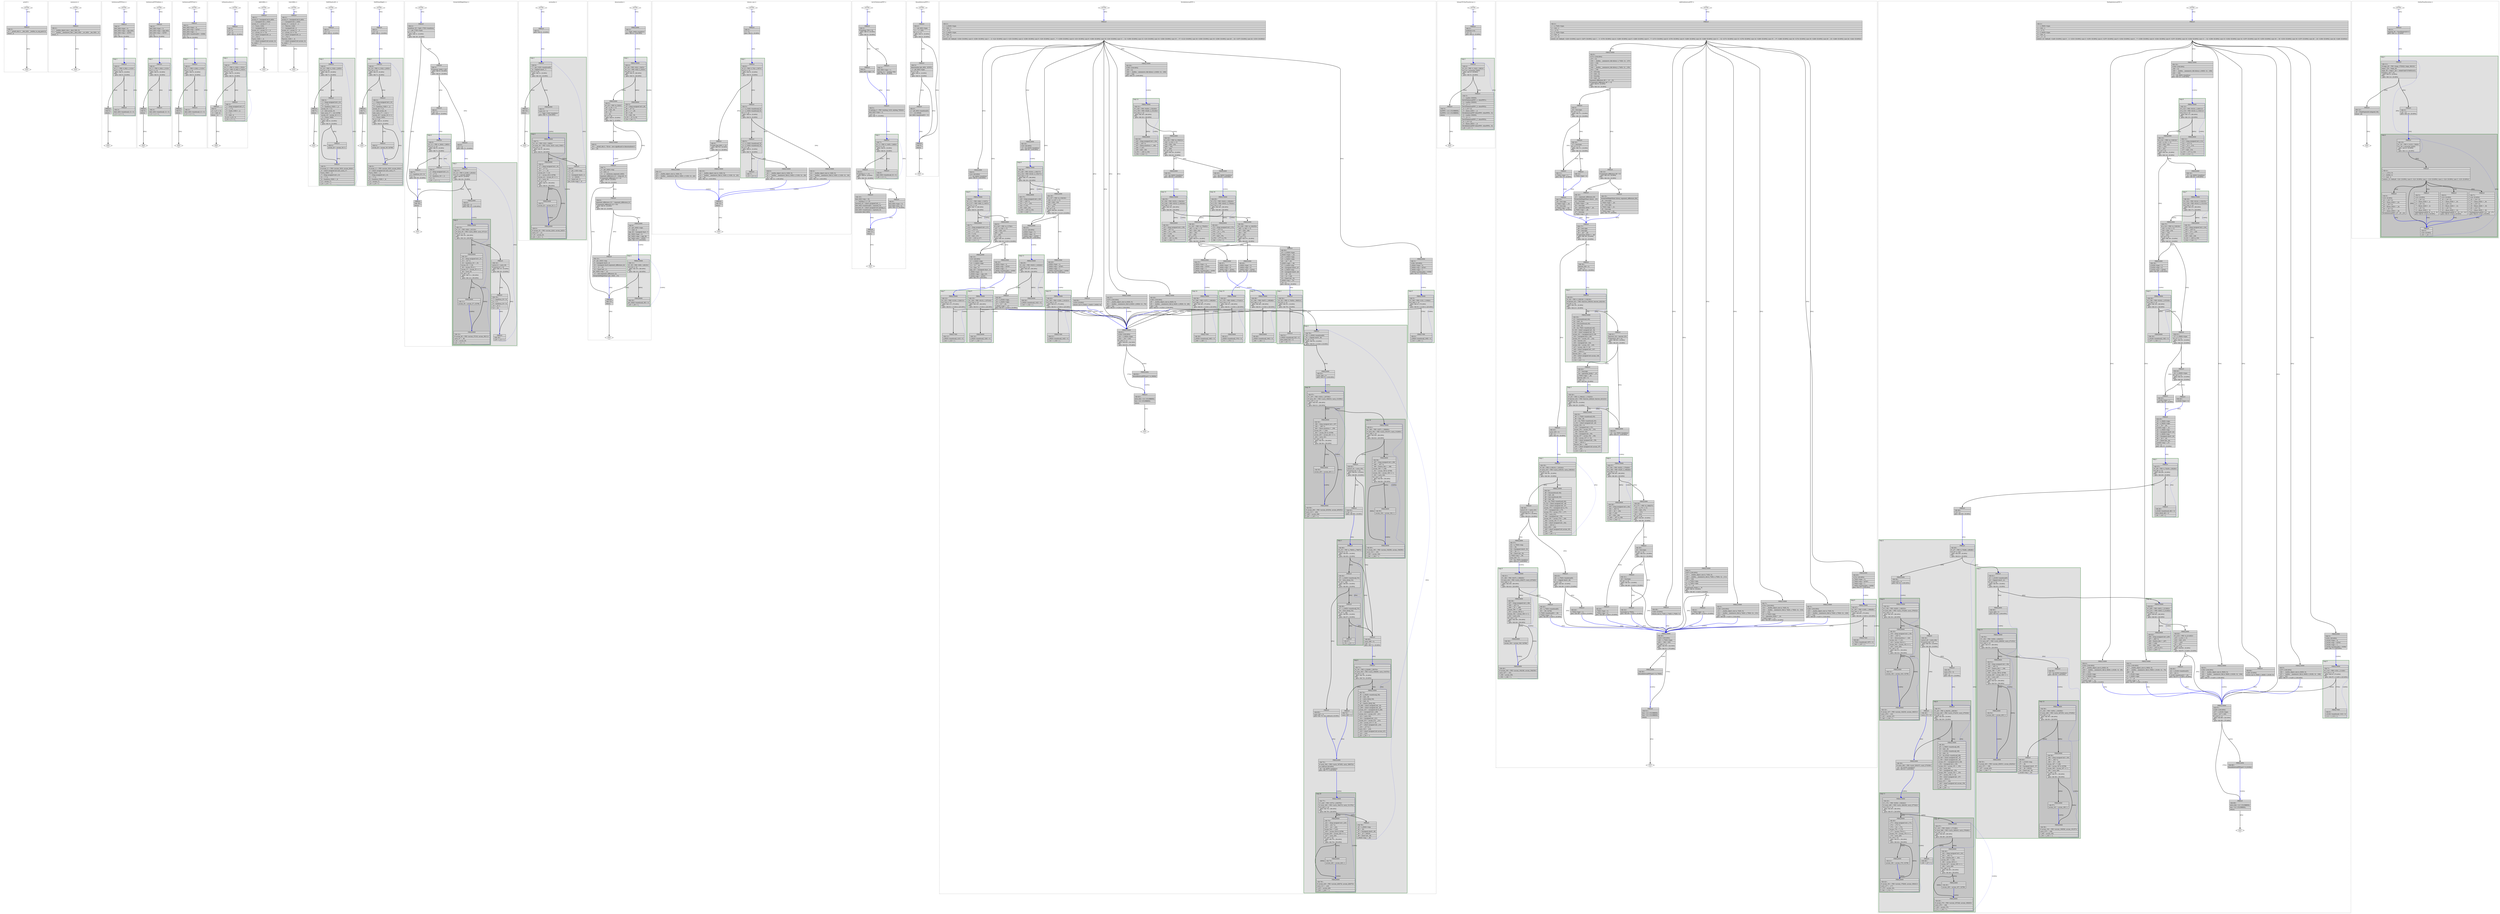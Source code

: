 digraph "emfloat.c.030t.early_optimizations" {
overlap=false;
subgraph "cluster_printf" {
	style="dashed";
	color="black";
	label="printf ()";
	fn_15_basic_block_0 [shape=Mdiamond,style=filled,fillcolor=white,label="ENTRY"];

	fn_15_basic_block_1 [shape=Mdiamond,style=filled,fillcolor=white,label="EXIT"];

	fn_15_basic_block_2 [shape=record,style=filled,fillcolor=lightgrey,label="{ FREQ:0 |\<bb\ 2\>:\l\
|_4\ =\ __printf_chk\ (1,\ __fmt_2(D),\ __builtin_va_arg_pack\ ());\l\
|return\ _4;\l\
}"];

	fn_15_basic_block_0:s -> fn_15_basic_block_2:n [style="solid,bold",color=blue,weight=100,constraint=true, label="[0%]"];
	fn_15_basic_block_2:s -> fn_15_basic_block_1:n [style="solid,bold",color=black,weight=10,constraint=true, label="[0%]"];
	fn_15_basic_block_0:s -> fn_15_basic_block_1:n [style="invis",constraint=true];
}
subgraph "cluster_memmove" {
	style="dashed";
	color="black";
	label="memmove ()";
	fn_26_basic_block_0 [shape=Mdiamond,style=filled,fillcolor=white,label="ENTRY"];

	fn_26_basic_block_1 [shape=Mdiamond,style=filled,fillcolor=white,label="EXIT"];

	fn_26_basic_block_2 [shape=record,style=filled,fillcolor=lightgrey,label="{ FREQ:0 |\<bb\ 2\>:\l\
|_1\ =\ __builtin_object_size\ (__dest_3(D),\ 0);\l\
|_7\ =\ __builtin___memmove_chk\ (__dest_3(D),\ __src_4(D),\ __len_5(D),\ _1);\l\
|return\ _7;\l\
}"];

	fn_26_basic_block_0:s -> fn_26_basic_block_2:n [style="solid,bold",color=blue,weight=100,constraint=true, label="[0%]"];
	fn_26_basic_block_2:s -> fn_26_basic_block_1:n [style="solid,bold",color=black,weight=10,constraint=true, label="[0%]"];
	fn_26_basic_block_0:s -> fn_26_basic_block_1:n [style="invis",constraint=true];
}
subgraph "cluster_SetInternalFPFZero" {
	style="dashed";
	color="black";
	label="SetInternalFPFZero ()";
	subgraph cluster_36_1 {
	style="filled";
	color="darkgreen";
	fillcolor="grey88";
	label="loop 1";
	labeljust=l;
	penwidth=2;
	fn_36_basic_block_4 [shape=record,style=filled,fillcolor=lightgrey,label="{ FREQ:0 |\<bb\ 4\>:\l\
|#\ i_1\ =\ PHI\ \<i_9(2),\ i_11(3)\>\l\
|if\ (i_1\ \<=\ 3)\l\
\ \ goto\ \<bb\ 3\>;\ [0.00%]\l\
else\l\
\ \ goto\ \<bb\ 5\>;\ [0.00%]\l\
}"];

	fn_36_basic_block_3 [shape=record,style=filled,fillcolor=lightgrey,label="{ FREQ:0 |\<bb\ 3\>:\l\
|dest_4(D)-\>mantissa[i_1]\ =\ 0;\l\
|i_11\ =\ i_1\ +\ 1;\l\
}"];

	}
	fn_36_basic_block_0 [shape=Mdiamond,style=filled,fillcolor=white,label="ENTRY"];

	fn_36_basic_block_1 [shape=Mdiamond,style=filled,fillcolor=white,label="EXIT"];

	fn_36_basic_block_2 [shape=record,style=filled,fillcolor=lightgrey,label="{ FREQ:0 |\<bb\ 2\>:\l\
|dest_4(D)-\>type\ =\ 0;\l\
|dest_4(D)-\>sign\ =\ sign_6(D);\l\
|dest_4(D)-\>exp\ =\ -32767;\l\
|i_9\ =\ 0;\l\
goto\ \<bb\ 4\>;\ [0.00%]\l\
}"];

	fn_36_basic_block_5 [shape=record,style=filled,fillcolor=lightgrey,label="{ FREQ:0 |\<bb\ 5\>:\l\
|return;\l\
}"];

	fn_36_basic_block_0:s -> fn_36_basic_block_2:n [style="solid,bold",color=blue,weight=100,constraint=true, label="[0%]"];
	fn_36_basic_block_2:s -> fn_36_basic_block_4:n [style="solid,bold",color=blue,weight=100,constraint=true, label="[0%]"];
	fn_36_basic_block_3:s -> fn_36_basic_block_4:n [style="dotted,bold",color=blue,weight=10,constraint=false, label="[0%]"];
	fn_36_basic_block_4:s -> fn_36_basic_block_3:n [style="solid,bold",color=black,weight=10,constraint=true, label="[0%]"];
	fn_36_basic_block_4:s -> fn_36_basic_block_5:n [style="solid,bold",color=black,weight=10,constraint=true, label="[0%]"];
	fn_36_basic_block_5:s -> fn_36_basic_block_1:n [style="solid,bold",color=black,weight=10,constraint=true, label="[0%]"];
	fn_36_basic_block_0:s -> fn_36_basic_block_1:n [style="invis",constraint=true];
}
subgraph "cluster_SetInternalFPFInfinity" {
	style="dashed";
	color="black";
	label="SetInternalFPFInfinity ()";
	subgraph cluster_37_1 {
	style="filled";
	color="darkgreen";
	fillcolor="grey88";
	label="loop 1";
	labeljust=l;
	penwidth=2;
	fn_37_basic_block_4 [shape=record,style=filled,fillcolor=lightgrey,label="{ FREQ:0 |\<bb\ 4\>:\l\
|#\ i_1\ =\ PHI\ \<i_9(2),\ i_11(3)\>\l\
|if\ (i_1\ \<=\ 3)\l\
\ \ goto\ \<bb\ 3\>;\ [0.00%]\l\
else\l\
\ \ goto\ \<bb\ 5\>;\ [0.00%]\l\
}"];

	fn_37_basic_block_3 [shape=record,style=filled,fillcolor=lightgrey,label="{ FREQ:0 |\<bb\ 3\>:\l\
|dest_4(D)-\>mantissa[i_1]\ =\ 0;\l\
|i_11\ =\ i_1\ +\ 1;\l\
}"];

	}
	fn_37_basic_block_0 [shape=Mdiamond,style=filled,fillcolor=white,label="ENTRY"];

	fn_37_basic_block_1 [shape=Mdiamond,style=filled,fillcolor=white,label="EXIT"];

	fn_37_basic_block_2 [shape=record,style=filled,fillcolor=lightgrey,label="{ FREQ:0 |\<bb\ 2\>:\l\
|dest_4(D)-\>type\ =\ 3;\l\
|dest_4(D)-\>sign\ =\ sign_6(D);\l\
|dest_4(D)-\>exp\ =\ -32767;\l\
|i_9\ =\ 0;\l\
goto\ \<bb\ 4\>;\ [0.00%]\l\
}"];

	fn_37_basic_block_5 [shape=record,style=filled,fillcolor=lightgrey,label="{ FREQ:0 |\<bb\ 5\>:\l\
|return;\l\
}"];

	fn_37_basic_block_0:s -> fn_37_basic_block_2:n [style="solid,bold",color=blue,weight=100,constraint=true, label="[0%]"];
	fn_37_basic_block_2:s -> fn_37_basic_block_4:n [style="solid,bold",color=blue,weight=100,constraint=true, label="[0%]"];
	fn_37_basic_block_3:s -> fn_37_basic_block_4:n [style="dotted,bold",color=blue,weight=10,constraint=false, label="[0%]"];
	fn_37_basic_block_4:s -> fn_37_basic_block_3:n [style="solid,bold",color=black,weight=10,constraint=true, label="[0%]"];
	fn_37_basic_block_4:s -> fn_37_basic_block_5:n [style="solid,bold",color=black,weight=10,constraint=true, label="[0%]"];
	fn_37_basic_block_5:s -> fn_37_basic_block_1:n [style="solid,bold",color=black,weight=10,constraint=true, label="[0%]"];
	fn_37_basic_block_0:s -> fn_37_basic_block_1:n [style="invis",constraint=true];
}
subgraph "cluster_SetInternalFPFNaN" {
	style="dashed";
	color="black";
	label="SetInternalFPFNaN ()";
	subgraph cluster_38_1 {
	style="filled";
	color="darkgreen";
	fillcolor="grey88";
	label="loop 1";
	labeljust=l;
	penwidth=2;
	fn_38_basic_block_4 [shape=record,style=filled,fillcolor=lightgrey,label="{ FREQ:0 |\<bb\ 4\>:\l\
|#\ i_1\ =\ PHI\ \<i_9(2),\ i_11(3)\>\l\
|if\ (i_1\ \<=\ 3)\l\
\ \ goto\ \<bb\ 3\>;\ [0.00%]\l\
else\l\
\ \ goto\ \<bb\ 5\>;\ [0.00%]\l\
}"];

	fn_38_basic_block_3 [shape=record,style=filled,fillcolor=lightgrey,label="{ FREQ:0 |\<bb\ 3\>:\l\
|dest_4(D)-\>mantissa[i_1]\ =\ 0;\l\
|i_11\ =\ i_1\ +\ 1;\l\
}"];

	}
	fn_38_basic_block_0 [shape=Mdiamond,style=filled,fillcolor=white,label="ENTRY"];

	fn_38_basic_block_1 [shape=Mdiamond,style=filled,fillcolor=white,label="EXIT"];

	fn_38_basic_block_2 [shape=record,style=filled,fillcolor=lightgrey,label="{ FREQ:0 |\<bb\ 2\>:\l\
|dest_4(D)-\>type\ =\ 4;\l\
|dest_4(D)-\>exp\ =\ 32767;\l\
|dest_4(D)-\>sign\ =\ 1;\l\
|dest_4(D)-\>mantissa[0]\ =\ 16384;\l\
|i_9\ =\ 1;\l\
goto\ \<bb\ 4\>;\ [0.00%]\l\
}"];

	fn_38_basic_block_5 [shape=record,style=filled,fillcolor=lightgrey,label="{ FREQ:0 |\<bb\ 5\>:\l\
|return;\l\
}"];

	fn_38_basic_block_0:s -> fn_38_basic_block_2:n [style="solid,bold",color=blue,weight=100,constraint=true, label="[0%]"];
	fn_38_basic_block_2:s -> fn_38_basic_block_4:n [style="solid,bold",color=blue,weight=100,constraint=true, label="[0%]"];
	fn_38_basic_block_3:s -> fn_38_basic_block_4:n [style="dotted,bold",color=blue,weight=10,constraint=false, label="[0%]"];
	fn_38_basic_block_4:s -> fn_38_basic_block_3:n [style="solid,bold",color=black,weight=10,constraint=true, label="[0%]"];
	fn_38_basic_block_4:s -> fn_38_basic_block_5:n [style="solid,bold",color=black,weight=10,constraint=true, label="[0%]"];
	fn_38_basic_block_5:s -> fn_38_basic_block_1:n [style="solid,bold",color=black,weight=10,constraint=true, label="[0%]"];
	fn_38_basic_block_0:s -> fn_38_basic_block_1:n [style="invis",constraint=true];
}
subgraph "cluster_IsMantissaZero" {
	style="dashed";
	color="black";
	label="IsMantissaZero ()";
	subgraph cluster_39_1 {
	style="filled";
	color="darkgreen";
	fillcolor="grey88";
	label="loop 1";
	labeljust=l;
	penwidth=2;
	fn_39_basic_block_4 [shape=record,style=filled,fillcolor=lightgrey,label="{ FREQ:0 |\<bb\ 4\>:\l\
|#\ i_7\ =\ PHI\ \<i_10(2),\ i_15(3)\>\l\
|#\ n_8\ =\ PHI\ \<n_9(2),\ n_14(3)\>\l\
|if\ (i_7\ \<=\ 3)\l\
\ \ goto\ \<bb\ 3\>;\ [0.00%]\l\
else\l\
\ \ goto\ \<bb\ 5\>;\ [0.00%]\l\
}"];

	fn_39_basic_block_3 [shape=record,style=filled,fillcolor=lightgrey,label="{ FREQ:0 |\<bb\ 3\>:\l\
|_1\ =\ (long\ unsigned\ int)\ i_7;\l\
|_2\ =\ _1\ *\ 2;\l\
|_3\ =\ mant_13(D)\ +\ _2;\l\
|_4\ =\ *_3;\l\
|_5\ =\ (int)\ _4;\l\
|n_14\ =\ n_8\ \|\ _5;\l\
|i_15\ =\ i_7\ +\ 1;\l\
}"];

	}
	fn_39_basic_block_0 [shape=Mdiamond,style=filled,fillcolor=white,label="ENTRY"];

	fn_39_basic_block_1 [shape=Mdiamond,style=filled,fillcolor=white,label="EXIT"];

	fn_39_basic_block_2 [shape=record,style=filled,fillcolor=lightgrey,label="{ FREQ:0 |\<bb\ 2\>:\l\
|n_9\ =\ 0;\l\
|i_10\ =\ 0;\l\
goto\ \<bb\ 4\>;\ [0.00%]\l\
}"];

	fn_39_basic_block_5 [shape=record,style=filled,fillcolor=lightgrey,label="{ FREQ:0 |\<bb\ 5\>:\l\
|_6\ =\ n_8\ ==\ 0;\l\
|_11\ =\ (int)\ _6;\l\
|return\ _11;\l\
}"];

	fn_39_basic_block_0:s -> fn_39_basic_block_2:n [style="solid,bold",color=blue,weight=100,constraint=true, label="[0%]"];
	fn_39_basic_block_2:s -> fn_39_basic_block_4:n [style="solid,bold",color=blue,weight=100,constraint=true, label="[0%]"];
	fn_39_basic_block_3:s -> fn_39_basic_block_4:n [style="dotted,bold",color=blue,weight=10,constraint=false, label="[0%]"];
	fn_39_basic_block_4:s -> fn_39_basic_block_3:n [style="solid,bold",color=black,weight=10,constraint=true, label="[0%]"];
	fn_39_basic_block_4:s -> fn_39_basic_block_5:n [style="solid,bold",color=black,weight=10,constraint=true, label="[0%]"];
	fn_39_basic_block_5:s -> fn_39_basic_block_1:n [style="solid,bold",color=black,weight=10,constraint=true, label="[0%]"];
	fn_39_basic_block_0:s -> fn_39_basic_block_1:n [style="invis",constraint=true];
}
subgraph "cluster_Add16Bits" {
	style="dashed";
	color="black";
	label="Add16Bits ()";
	fn_40_basic_block_0 [shape=Mdiamond,style=filled,fillcolor=white,label="ENTRY"];

	fn_40_basic_block_1 [shape=Mdiamond,style=filled,fillcolor=white,label="EXIT"];

	fn_40_basic_block_2 [shape=record,style=filled,fillcolor=lightgrey,label="{ FREQ:0 |\<bb\ 2\>:\l\
|accum_9\ =\ (unsigned\ int)\ b_8(D);\l\
|_1\ =\ (unsigned\ int)\ c_10(D);\l\
|accum_11\ =\ accum_9\ +\ _1;\l\
|_2\ =\ *carry_13(D);\l\
|_3\ =\ (unsigned\ int)\ _2;\l\
|accum_14\ =\ accum_11\ +\ _3;\l\
|_4\ =\ accum_14\ \>\>\ 16;\l\
|_5\ =\ (short\ unsigned\ int)\ _4;\l\
|_6\ =\ _5\ &\ 1;\l\
|*carry_13(D)\ =\ _6;\l\
|_7\ =\ (short\ unsigned\ int)\ accum_14;\l\
|*a_16(D)\ =\ _7;\l\
|return;\l\
}"];

	fn_40_basic_block_0:s -> fn_40_basic_block_2:n [style="solid,bold",color=blue,weight=100,constraint=true, label="[0%]"];
	fn_40_basic_block_2:s -> fn_40_basic_block_1:n [style="solid,bold",color=black,weight=10,constraint=true, label="[0%]"];
	fn_40_basic_block_0:s -> fn_40_basic_block_1:n [style="invis",constraint=true];
}
subgraph "cluster_Sub16Bits" {
	style="dashed";
	color="black";
	label="Sub16Bits ()";
	fn_41_basic_block_0 [shape=Mdiamond,style=filled,fillcolor=white,label="ENTRY"];

	fn_41_basic_block_1 [shape=Mdiamond,style=filled,fillcolor=white,label="EXIT"];

	fn_41_basic_block_2 [shape=record,style=filled,fillcolor=lightgrey,label="{ FREQ:0 |\<bb\ 2\>:\l\
|accum_9\ =\ (unsigned\ int)\ b_8(D);\l\
|_1\ =\ (unsigned\ int)\ c_10(D);\l\
|accum_11\ =\ accum_9\ -\ _1;\l\
|_2\ =\ *borrow_13(D);\l\
|_3\ =\ (unsigned\ int)\ _2;\l\
|accum_14\ =\ accum_11\ -\ _3;\l\
|_4\ =\ accum_14\ \>\>\ 16;\l\
|_5\ =\ (short\ unsigned\ int)\ _4;\l\
|_6\ =\ _5\ &\ 1;\l\
|*borrow_13(D)\ =\ _6;\l\
|_7\ =\ (short\ unsigned\ int)\ accum_14;\l\
|*a_16(D)\ =\ _7;\l\
|return;\l\
}"];

	fn_41_basic_block_0:s -> fn_41_basic_block_2:n [style="solid,bold",color=blue,weight=100,constraint=true, label="[0%]"];
	fn_41_basic_block_2:s -> fn_41_basic_block_1:n [style="solid,bold",color=black,weight=10,constraint=true, label="[0%]"];
	fn_41_basic_block_0:s -> fn_41_basic_block_1:n [style="invis",constraint=true];
}
subgraph "cluster_ShiftMantLeft1" {
	style="dashed";
	color="black";
	label="ShiftMantLeft1 ()";
	subgraph cluster_42_1 {
	style="filled";
	color="darkgreen";
	fillcolor="grey88";
	label="loop 1";
	labeljust=l;
	penwidth=2;
	fn_42_basic_block_6 [shape=record,style=filled,fillcolor=lightgrey,label="{ FREQ:0 |\<bb\ 6\>:\l\
|#\ i_10\ =\ PHI\ \<i_13(2),\ i_23(5)\>\l\
|if\ (i_10\ \>=\ 0)\l\
\ \ goto\ \<bb\ 3\>;\ [0.00%]\l\
else\l\
\ \ goto\ \<bb\ 7\>;\ [0.00%]\l\
}"];

	fn_42_basic_block_3 [shape=record,style=filled,fillcolor=lightgrey,label="{ FREQ:0 |\<bb\ 3\>:\l\
|_1\ =\ (long\ unsigned\ int)\ i_10;\l\
|_2\ =\ _1\ *\ 2;\l\
|_3\ =\ mantissa_15(D)\ +\ _2;\l\
|accum_16\ =\ *_3;\l\
|_4\ =\ (int)\ accum_16;\l\
|new_carry_17\ =\ _4\ &\ 32768;\l\
|accum_18\ =\ accum_16\ \<\<\ 1;\l\
|_5\ =\ *carry_19(D);\l\
|if\ (_5\ !=\ 0)\l\
\ \ goto\ \<bb\ 4\>;\ [0.00%]\l\
else\l\
\ \ goto\ \<bb\ 5\>;\ [0.00%]\l\
}"];

	fn_42_basic_block_4 [shape=record,style=filled,fillcolor=lightgrey,label="{ FREQ:0 |\<bb\ 4\>:\l\
|accum_20\ =\ accum_18\ \|\ 1;\l\
}"];

	fn_42_basic_block_5 [shape=record,style=filled,fillcolor=lightgrey,label="{ FREQ:0 |\<bb\ 5\>:\l\
|#\ accum_11\ =\ PHI\ \<accum_18(3),\ accum_20(4)\>\l\
|_6\ =\ (short\ unsigned\ int)\ new_carry_17;\l\
|*carry_19(D)\ =\ _6;\l\
|_7\ =\ (long\ unsigned\ int)\ i_10;\l\
|_8\ =\ _7\ *\ 2;\l\
|_9\ =\ mantissa_15(D)\ +\ _8;\l\
|*_9\ =\ accum_11;\l\
|i_23\ =\ i_10\ +\ -1;\l\
}"];

	}
	fn_42_basic_block_0 [shape=Mdiamond,style=filled,fillcolor=white,label="ENTRY"];

	fn_42_basic_block_1 [shape=Mdiamond,style=filled,fillcolor=white,label="EXIT"];

	fn_42_basic_block_2 [shape=record,style=filled,fillcolor=lightgrey,label="{ FREQ:0 |\<bb\ 2\>:\l\
|i_13\ =\ 3;\l\
goto\ \<bb\ 6\>;\ [0.00%]\l\
}"];

	fn_42_basic_block_7 [shape=record,style=filled,fillcolor=lightgrey,label="{ FREQ:0 |\<bb\ 7\>:\l\
|return;\l\
}"];

	fn_42_basic_block_0:s -> fn_42_basic_block_2:n [style="solid,bold",color=blue,weight=100,constraint=true, label="[0%]"];
	fn_42_basic_block_2:s -> fn_42_basic_block_6:n [style="solid,bold",color=blue,weight=100,constraint=true, label="[0%]"];
	fn_42_basic_block_3:s -> fn_42_basic_block_4:n [style="solid,bold",color=black,weight=10,constraint=true, label="[0%]"];
	fn_42_basic_block_3:s -> fn_42_basic_block_5:n [style="solid,bold",color=black,weight=10,constraint=true, label="[0%]"];
	fn_42_basic_block_4:s -> fn_42_basic_block_5:n [style="solid,bold",color=blue,weight=100,constraint=true, label="[0%]"];
	fn_42_basic_block_5:s -> fn_42_basic_block_6:n [style="dotted,bold",color=blue,weight=10,constraint=false, label="[0%]"];
	fn_42_basic_block_6:s -> fn_42_basic_block_3:n [style="solid,bold",color=black,weight=10,constraint=true, label="[0%]"];
	fn_42_basic_block_6:s -> fn_42_basic_block_7:n [style="solid,bold",color=black,weight=10,constraint=true, label="[0%]"];
	fn_42_basic_block_7:s -> fn_42_basic_block_1:n [style="solid,bold",color=black,weight=10,constraint=true, label="[0%]"];
	fn_42_basic_block_0:s -> fn_42_basic_block_1:n [style="invis",constraint=true];
}
subgraph "cluster_ShiftMantRight1" {
	style="dashed";
	color="black";
	label="ShiftMantRight1 ()";
	subgraph cluster_43_1 {
	style="filled";
	color="darkgreen";
	fillcolor="grey88";
	label="loop 1";
	labeljust=l;
	penwidth=2;
	fn_43_basic_block_6 [shape=record,style=filled,fillcolor=lightgrey,label="{ FREQ:0 |\<bb\ 6\>:\l\
|#\ i_10\ =\ PHI\ \<i_13(2),\ i_23(5)\>\l\
|if\ (i_10\ \<=\ 3)\l\
\ \ goto\ \<bb\ 3\>;\ [0.00%]\l\
else\l\
\ \ goto\ \<bb\ 7\>;\ [0.00%]\l\
}"];

	fn_43_basic_block_3 [shape=record,style=filled,fillcolor=lightgrey,label="{ FREQ:0 |\<bb\ 3\>:\l\
|_1\ =\ (long\ unsigned\ int)\ i_10;\l\
|_2\ =\ _1\ *\ 2;\l\
|_3\ =\ mantissa_15(D)\ +\ _2;\l\
|accum_16\ =\ *_3;\l\
|_4\ =\ (int)\ accum_16;\l\
|new_carry_17\ =\ _4\ &\ 1;\l\
|accum_18\ =\ accum_16\ \>\>\ 1;\l\
|_5\ =\ *carry_19(D);\l\
|if\ (_5\ !=\ 0)\l\
\ \ goto\ \<bb\ 4\>;\ [0.00%]\l\
else\l\
\ \ goto\ \<bb\ 5\>;\ [0.00%]\l\
}"];

	fn_43_basic_block_4 [shape=record,style=filled,fillcolor=lightgrey,label="{ FREQ:0 |\<bb\ 4\>:\l\
|accum_20\ =\ accum_18\ \|\ 32768;\l\
}"];

	fn_43_basic_block_5 [shape=record,style=filled,fillcolor=lightgrey,label="{ FREQ:0 |\<bb\ 5\>:\l\
|#\ accum_11\ =\ PHI\ \<accum_18(3),\ accum_20(4)\>\l\
|_6\ =\ (short\ unsigned\ int)\ new_carry_17;\l\
|*carry_19(D)\ =\ _6;\l\
|_7\ =\ (long\ unsigned\ int)\ i_10;\l\
|_8\ =\ _7\ *\ 2;\l\
|_9\ =\ mantissa_15(D)\ +\ _8;\l\
|*_9\ =\ accum_11;\l\
|i_23\ =\ i_10\ +\ 1;\l\
}"];

	}
	fn_43_basic_block_0 [shape=Mdiamond,style=filled,fillcolor=white,label="ENTRY"];

	fn_43_basic_block_1 [shape=Mdiamond,style=filled,fillcolor=white,label="EXIT"];

	fn_43_basic_block_2 [shape=record,style=filled,fillcolor=lightgrey,label="{ FREQ:0 |\<bb\ 2\>:\l\
|i_13\ =\ 0;\l\
goto\ \<bb\ 6\>;\ [0.00%]\l\
}"];

	fn_43_basic_block_7 [shape=record,style=filled,fillcolor=lightgrey,label="{ FREQ:0 |\<bb\ 7\>:\l\
|return;\l\
}"];

	fn_43_basic_block_0:s -> fn_43_basic_block_2:n [style="solid,bold",color=blue,weight=100,constraint=true, label="[0%]"];
	fn_43_basic_block_2:s -> fn_43_basic_block_6:n [style="solid,bold",color=blue,weight=100,constraint=true, label="[0%]"];
	fn_43_basic_block_3:s -> fn_43_basic_block_4:n [style="solid,bold",color=black,weight=10,constraint=true, label="[0%]"];
	fn_43_basic_block_3:s -> fn_43_basic_block_5:n [style="solid,bold",color=black,weight=10,constraint=true, label="[0%]"];
	fn_43_basic_block_4:s -> fn_43_basic_block_5:n [style="solid,bold",color=blue,weight=100,constraint=true, label="[0%]"];
	fn_43_basic_block_5:s -> fn_43_basic_block_6:n [style="dotted,bold",color=blue,weight=10,constraint=false, label="[0%]"];
	fn_43_basic_block_6:s -> fn_43_basic_block_3:n [style="solid,bold",color=black,weight=10,constraint=true, label="[0%]"];
	fn_43_basic_block_6:s -> fn_43_basic_block_7:n [style="solid,bold",color=black,weight=10,constraint=true, label="[0%]"];
	fn_43_basic_block_7:s -> fn_43_basic_block_1:n [style="solid,bold",color=black,weight=10,constraint=true, label="[0%]"];
	fn_43_basic_block_0:s -> fn_43_basic_block_1:n [style="invis",constraint=true];
}
subgraph "cluster_StickyShiftRightMant" {
	style="dashed";
	color="black";
	label="StickyShiftRightMant ()";
	subgraph cluster_44_2 {
	style="filled";
	color="darkgreen";
	fillcolor="grey88";
	label="loop 2";
	labeljust=l;
	penwidth=2;
	fn_44_basic_block_6 [shape=record,style=filled,fillcolor=lightgrey,label="{ FREQ:0 |\<bb\ 6\>:\l\
|#\ i_11\ =\ PHI\ \<i_26(4),\ i_29(5)\>\l\
|if\ (i_11\ \<=\ 2)\l\
\ \ goto\ \<bb\ 5\>;\ [0.00%]\l\
else\l\
\ \ goto\ \<bb\ 7\>;\ [0.00%]\l\
}"];

	fn_44_basic_block_5 [shape=record,style=filled,fillcolor=lightgrey,label="{ FREQ:0 |\<bb\ 5\>:\l\
|_2\ =\ (long\ unsigned\ int)\ i_11;\l\
|_3\ =\ _2\ *\ 2;\l\
|_4\ =\ mantissa_18\ +\ _3;\l\
|*_4\ =\ 0;\l\
|i_29\ =\ i_11\ +\ 1;\l\
}"];

	}
	subgraph cluster_44_1 {
	style="filled";
	color="darkgreen";
	fillcolor="grey88";
	label="loop 1";
	labeljust=l;
	penwidth=2;
	subgraph cluster_44_3 {
	style="filled";
	color="darkgreen";
	fillcolor="grey77";
	label="loop 3";
	labeljust=l;
	penwidth=2;
	fn_44_basic_block_13 [shape=record,style=filled,fillcolor=lightgrey,label="{ FREQ:10000 |\<bb\ 13\>:\l\
|#\ i_31\ =\ PHI\ \<0(9),\ i_41(12)\>\l\
|#\ carry_45\ =\ PHI\ \<carry_46(9),\ carry_47(12)\>\l\
|if\ (i_31\ \<=\ 3)\l\
\ \ goto\ \<bb\ 10\>;\ [80.00%]\l\
else\l\
\ \ goto\ \<bb\ 14\>;\ [20.00%]\l\
}"];

	fn_44_basic_block_10 [shape=record,style=filled,fillcolor=lightgrey,label="{ FREQ:8000 |\<bb\ 10\>:\l\
|_32\ =\ (long\ unsigned\ int)\ i_31;\l\
|_33\ =\ _32\ *\ 2;\l\
|_34\ =\ mantissa_18\ +\ _33;\l\
|accum_35\ =\ *_34;\l\
|_36\ =\ accum_35\ &\ 1;\l\
|accum_37\ =\ accum_35\ \>\>\ 1;\l\
|_38\ =\ carry_45;\l\
|if\ (_38\ !=\ 0)\l\
\ \ goto\ \<bb\ 11\>;\ [50.00%]\l\
else\l\
\ \ goto\ \<bb\ 12\>;\ [50.00%]\l\
}"];

	fn_44_basic_block_11 [shape=record,style=filled,fillcolor=lightgrey,label="{ FREQ:4000 |\<bb\ 11\>:\l\
|accum_39\ =\ accum_37\ \|\ 32768;\l\
}"];

	fn_44_basic_block_12 [shape=record,style=filled,fillcolor=lightgrey,label="{ FREQ:8000 |\<bb\ 12\>:\l\
|#\ accum_40\ =\ PHI\ \<accum_37(10),\ accum_39(11)\>\l\
|carry_47\ =\ _36;\l\
|*_34\ =\ accum_40;\l\
|i_41\ =\ i_31\ +\ 1;\l\
}"];

	}
	fn_44_basic_block_17 [shape=record,style=filled,fillcolor=lightgrey,label="{ FREQ:0 |\<bb\ 17\>:\l\
|#\ i_12\ =\ PHI\ \<i_21(8),\ i_25(16)\>\l\
|if\ (i_12\ \<\ amount_20(D))\l\
\ \ goto\ \<bb\ 9\>;\ [0.00%]\l\
else\l\
\ \ goto\ \<bb\ 18\>;\ [0.00%]\l\
}"];

	fn_44_basic_block_9 [shape=record,style=filled,fillcolor=lightgrey,label="{ FREQ:2000 |\<bb\ 9\>:\l\
|carry_46\ =\ 0;\l\
goto\ \<bb\ 13\>;\ [100.00%]\l\
}"];

	fn_44_basic_block_14 [shape=record,style=filled,fillcolor=lightgrey,label="{ FREQ:0 |\<bb\ 14\>:\l\
|carry.4_6\ =\ carry_45;\l\
|if\ (carry.4_6\ !=\ 0)\l\
\ \ goto\ \<bb\ 15\>;\ [0.00%]\l\
else\l\
\ \ goto\ \<bb\ 16\>;\ [0.00%]\l\
}"];

	fn_44_basic_block_15 [shape=record,style=filled,fillcolor=lightgrey,label="{ FREQ:0 |\<bb\ 15\>:\l\
|_7\ =\ mantissa_18\ +\ 6;\l\
|_8\ =\ *_7;\l\
|_9\ =\ mantissa_18\ +\ 6;\l\
|_10\ =\ _8\ \|\ 1;\l\
|*_9\ =\ _10;\l\
}"];

	fn_44_basic_block_16 [shape=record,style=filled,fillcolor=lightgrey,label="{ FREQ:0 |\<bb\ 16\>:\l\
|i_25\ =\ i_12\ +\ 1;\l\
}"];

	}
	fn_44_basic_block_0 [shape=Mdiamond,style=filled,fillcolor=white,label="ENTRY"];

	fn_44_basic_block_1 [shape=Mdiamond,style=filled,fillcolor=white,label="EXIT"];

	fn_44_basic_block_2 [shape=record,style=filled,fillcolor=lightgrey,label="{ FREQ:0 |\<bb\ 2\>:\l\
|mantissa_18\ =\ &ptr_17(D)-\>mantissa;\l\
|_1\ =\ ptr_17(D)-\>type;\l\
|if\ (_1\ !=\ 0)\l\
\ \ goto\ \<bb\ 3\>;\ [0.00%]\l\
else\l\
\ \ goto\ \<bb\ 18\>;\ [0.00%]\l\
}"];

	fn_44_basic_block_3 [shape=record,style=filled,fillcolor=lightgrey,label="{ FREQ:0 |\<bb\ 3\>:\l\
|if\ (amount_20(D)\ \>\ 63)\l\
\ \ goto\ \<bb\ 4\>;\ [0.00%]\l\
else\l\
\ \ goto\ \<bb\ 8\>;\ [0.00%]\l\
}"];

	fn_44_basic_block_4 [shape=record,style=filled,fillcolor=lightgrey,label="{ FREQ:0 |\<bb\ 4\>:\l\
|i_26\ =\ 0;\l\
goto\ \<bb\ 6\>;\ [0.00%]\l\
}"];

	fn_44_basic_block_7 [shape=record,style=filled,fillcolor=lightgrey,label="{ FREQ:0 |\<bb\ 7\>:\l\
|_5\ =\ mantissa_18\ +\ 6;\l\
|*_5\ =\ 1;\l\
goto\ \<bb\ 18\>;\ [0.00%]\l\
}"];

	fn_44_basic_block_8 [shape=record,style=filled,fillcolor=lightgrey,label="{ FREQ:0 |\<bb\ 8\>:\l\
|i_21\ =\ 0;\l\
goto\ \<bb\ 17\>;\ [0.00%]\l\
}"];

	fn_44_basic_block_18 [shape=record,style=filled,fillcolor=lightgrey,label="{ FREQ:0 |\<bb\ 18\>:\l\
|return;\l\
}"];

	fn_44_basic_block_0:s -> fn_44_basic_block_2:n [style="solid,bold",color=blue,weight=100,constraint=true, label="[0%]"];
	fn_44_basic_block_2:s -> fn_44_basic_block_3:n [style="solid,bold",color=black,weight=10,constraint=true, label="[0%]"];
	fn_44_basic_block_2:s -> fn_44_basic_block_18:n [style="solid,bold",color=black,weight=10,constraint=true, label="[0%]"];
	fn_44_basic_block_3:s -> fn_44_basic_block_4:n [style="solid,bold",color=black,weight=10,constraint=true, label="[0%]"];
	fn_44_basic_block_3:s -> fn_44_basic_block_8:n [style="solid,bold",color=black,weight=10,constraint=true, label="[0%]"];
	fn_44_basic_block_4:s -> fn_44_basic_block_6:n [style="solid,bold",color=blue,weight=100,constraint=true, label="[0%]"];
	fn_44_basic_block_5:s -> fn_44_basic_block_6:n [style="dotted,bold",color=blue,weight=10,constraint=false, label="[0%]"];
	fn_44_basic_block_6:s -> fn_44_basic_block_5:n [style="solid,bold",color=black,weight=10,constraint=true, label="[0%]"];
	fn_44_basic_block_6:s -> fn_44_basic_block_7:n [style="solid,bold",color=black,weight=10,constraint=true, label="[0%]"];
	fn_44_basic_block_7:s -> fn_44_basic_block_18:n [style="solid,bold",color=blue,weight=100,constraint=true, label="[0%]"];
	fn_44_basic_block_8:s -> fn_44_basic_block_17:n [style="solid,bold",color=blue,weight=100,constraint=true, label="[0%]"];
	fn_44_basic_block_9:s -> fn_44_basic_block_13:n [style="solid,bold",color=blue,weight=100,constraint=true, label="[100%]"];
	fn_44_basic_block_10:s -> fn_44_basic_block_11:n [style="solid,bold",color=black,weight=10,constraint=true, label="[50%]"];
	fn_44_basic_block_10:s -> fn_44_basic_block_12:n [style="solid,bold",color=black,weight=10,constraint=true, label="[50%]"];
	fn_44_basic_block_11:s -> fn_44_basic_block_12:n [style="solid,bold",color=blue,weight=100,constraint=true, label="[100%]"];
	fn_44_basic_block_12:s -> fn_44_basic_block_13:n [style="dotted,bold",color=blue,weight=10,constraint=false, label="[100%]"];
	fn_44_basic_block_13:s -> fn_44_basic_block_10:n [style="solid,bold",color=black,weight=10,constraint=true, label="[80%]"];
	fn_44_basic_block_13:s -> fn_44_basic_block_14:n [style="solid,bold",color=black,weight=10,constraint=true, label="[20%]"];
	fn_44_basic_block_14:s -> fn_44_basic_block_15:n [style="solid,bold",color=black,weight=10,constraint=true, label="[0%]"];
	fn_44_basic_block_14:s -> fn_44_basic_block_16:n [style="solid,bold",color=black,weight=10,constraint=true, label="[0%]"];
	fn_44_basic_block_15:s -> fn_44_basic_block_16:n [style="solid,bold",color=blue,weight=100,constraint=true, label="[0%]"];
	fn_44_basic_block_16:s -> fn_44_basic_block_17:n [style="dotted,bold",color=blue,weight=10,constraint=false, label="[0%]"];
	fn_44_basic_block_17:s -> fn_44_basic_block_9:n [style="solid,bold",color=black,weight=10,constraint=true, label="[0%]"];
	fn_44_basic_block_17:s -> fn_44_basic_block_18:n [style="solid,bold",color=black,weight=10,constraint=true, label="[0%]"];
	fn_44_basic_block_18:s -> fn_44_basic_block_1:n [style="solid,bold",color=black,weight=10,constraint=true, label="[0%]"];
	fn_44_basic_block_0:s -> fn_44_basic_block_1:n [style="invis",constraint=true];
}
subgraph "cluster_normalize" {
	style="dashed";
	color="black";
	label="normalize ()";
	subgraph cluster_45_1 {
	style="filled";
	color="darkgreen";
	fillcolor="grey88";
	label="loop 1";
	labeljust=l;
	penwidth=2;
	subgraph cluster_45_2 {
	style="filled";
	color="darkgreen";
	fillcolor="grey77";
	label="loop 2";
	labeljust=l;
	penwidth=2;
	fn_45_basic_block_7 [shape=record,style=filled,fillcolor=lightgrey,label="{ FREQ:10000 |\<bb\ 7\>:\l\
|#\ i_16\ =\ PHI\ \<3(3),\ i_26(6)\>\l\
|#\ carry_30\ =\ PHI\ \<carry_32(3),\ carry_33(6)\>\l\
|if\ (i_16\ \>=\ 0)\l\
\ \ goto\ \<bb\ 4\>;\ [80.00%]\l\
else\l\
\ \ goto\ \<bb\ 8\>;\ [20.00%]\l\
}"];

	fn_45_basic_block_4 [shape=record,style=filled,fillcolor=lightgrey,label="{ FREQ:8000 |\<bb\ 4\>:\l\
|_17\ =\ (long\ unsigned\ int)\ i_16;\l\
|_18\ =\ _17\ *\ 2;\l\
|_19\ =\ _1\ +\ _18;\l\
|accum_20\ =\ *_19;\l\
|_21\ =\ accum_20\ &\ 32768;\l\
|accum_22\ =\ accum_20\ \<\<\ 1;\l\
|_23\ =\ carry_30;\l\
|if\ (_23\ !=\ 0)\l\
\ \ goto\ \<bb\ 5\>;\ [50.00%]\l\
else\l\
\ \ goto\ \<bb\ 6\>;\ [50.00%]\l\
}"];

	fn_45_basic_block_5 [shape=record,style=filled,fillcolor=lightgrey,label="{ FREQ:4000 |\<bb\ 5\>:\l\
|accum_24\ =\ accum_22\ \|\ 1;\l\
}"];

	fn_45_basic_block_6 [shape=record,style=filled,fillcolor=lightgrey,label="{ FREQ:8000 |\<bb\ 6\>:\l\
|#\ accum_25\ =\ PHI\ \<accum_22(4),\ accum_24(5)\>\l\
|carry_33\ =\ _21;\l\
|*_19\ =\ accum_25;\l\
|i_26\ =\ i_16\ +\ -1;\l\
}"];

	}
	fn_45_basic_block_9 [shape=record,style=filled,fillcolor=lightgrey,label="{ FREQ:0 |\<bb\ 9\>:\l\
|_7\ =\ ptr_11(D)-\>mantissa[0];\l\
|_8\ =\ (signed\ short)\ _7;\l\
|if\ (_8\ \>=\ 0)\l\
\ \ goto\ \<bb\ 3\>;\ [0.00%]\l\
else\l\
\ \ goto\ \<bb\ 10\>;\ [0.00%]\l\
}"];

	fn_45_basic_block_3 [shape=record,style=filled,fillcolor=lightgrey,label="{ FREQ:2000 |\<bb\ 3\>:\l\
|carry_32\ =\ 0;\l\
|_1\ =\ &ptr_11(D)-\>mantissa;\l\
goto\ \<bb\ 7\>;\ [100.00%]\l\
}"];

	fn_45_basic_block_8 [shape=record,style=filled,fillcolor=lightgrey,label="{ FREQ:0 |\<bb\ 8\>:\l\
|_2\ =\ ptr_11(D)-\>exp;\l\
|_3\ =\ _2;\l\
|_4\ =\ (unsigned\ short)\ _3;\l\
|_5\ =\ _4\ +\ 65535;\l\
|_6\ =\ (short\ int)\ _5;\l\
|ptr_11(D)-\>exp\ =\ _6;\l\
}"];

	}
	fn_45_basic_block_0 [shape=Mdiamond,style=filled,fillcolor=white,label="ENTRY"];

	fn_45_basic_block_1 [shape=Mdiamond,style=filled,fillcolor=white,label="EXIT"];

	fn_45_basic_block_2 [shape=record,style=filled,fillcolor=lightgrey,label="{ FREQ:0 |\<bb\ 2\>:\l\
goto\ \<bb\ 9\>;\ [0.00%]\l\
}"];

	fn_45_basic_block_10 [shape=record,style=filled,fillcolor=lightgrey,label="{ FREQ:0 |\<bb\ 10\>:\l\
|return;\l\
}"];

	fn_45_basic_block_0:s -> fn_45_basic_block_2:n [style="solid,bold",color=blue,weight=100,constraint=true, label="[0%]"];
	fn_45_basic_block_2:s -> fn_45_basic_block_9:n [style="solid,bold",color=blue,weight=100,constraint=true, label="[0%]"];
	fn_45_basic_block_3:s -> fn_45_basic_block_7:n [style="solid,bold",color=blue,weight=100,constraint=true, label="[100%]"];
	fn_45_basic_block_4:s -> fn_45_basic_block_5:n [style="solid,bold",color=black,weight=10,constraint=true, label="[50%]"];
	fn_45_basic_block_4:s -> fn_45_basic_block_6:n [style="solid,bold",color=black,weight=10,constraint=true, label="[50%]"];
	fn_45_basic_block_5:s -> fn_45_basic_block_6:n [style="solid,bold",color=blue,weight=100,constraint=true, label="[100%]"];
	fn_45_basic_block_6:s -> fn_45_basic_block_7:n [style="dotted,bold",color=blue,weight=10,constraint=false, label="[100%]"];
	fn_45_basic_block_7:s -> fn_45_basic_block_4:n [style="solid,bold",color=black,weight=10,constraint=true, label="[80%]"];
	fn_45_basic_block_7:s -> fn_45_basic_block_8:n [style="solid,bold",color=black,weight=10,constraint=true, label="[20%]"];
	fn_45_basic_block_8:s -> fn_45_basic_block_9:n [style="dotted,bold",color=blue,weight=10,constraint=false, label="[0%]"];
	fn_45_basic_block_9:s -> fn_45_basic_block_3:n [style="solid,bold",color=black,weight=10,constraint=true, label="[0%]"];
	fn_45_basic_block_9:s -> fn_45_basic_block_10:n [style="solid,bold",color=black,weight=10,constraint=true, label="[0%]"];
	fn_45_basic_block_10:s -> fn_45_basic_block_1:n [style="solid,bold",color=black,weight=10,constraint=true, label="[0%]"];
	fn_45_basic_block_0:s -> fn_45_basic_block_1:n [style="invis",constraint=true];
}
subgraph "cluster_denormalize" {
	style="dashed";
	color="black";
	label="denormalize ()";
	subgraph cluster_46_2 {
	style="filled";
	color="darkgreen";
	fillcolor="grey88";
	label="loop 2";
	labeljust=l;
	penwidth=2;
	fn_46_basic_block_11 [shape=record,style=filled,fillcolor=lightgrey,label="{ FREQ:10000 |\<bb\ 11\>:\l\
|#\ i_39\ =\ PHI\ \<0(9),\ i_40(10)\>\l\
|if\ (i_39\ \<=\ 3)\l\
\ \ goto\ \<bb\ 10\>;\ [80.00%]\l\
else\l\
\ \ goto\ \<bb\ 13\>;\ [20.00%]\l\
}"];

	fn_46_basic_block_10 [shape=record,style=filled,fillcolor=lightgrey,label="{ FREQ:8000 |\<bb\ 10\>:\l\
|ptr_16(D)-\>mantissa[i_39]\ =\ 0;\l\
|i_40\ =\ i_39\ +\ 1;\l\
}"];

	}
	subgraph cluster_46_1 {
	style="filled";
	color="darkgreen";
	fillcolor="grey88";
	label="loop 1";
	labeljust=l;
	penwidth=2;
	fn_46_basic_block_4 [shape=record,style=filled,fillcolor=lightgrey,label="{ FREQ:10000 |\<bb\ 4\>:\l\
|#\ i_26\ =\ PHI\ \<0(2),\ i_34(3)\>\l\
|#\ n_32\ =\ PHI\ \<0(2),\ n_33(3)\>\l\
|if\ (i_26\ \<=\ 3)\l\
\ \ goto\ \<bb\ 3\>;\ [80.00%]\l\
else\l\
\ \ goto\ \<bb\ 5\>;\ [20.00%]\l\
}"];

	fn_46_basic_block_3 [shape=record,style=filled,fillcolor=lightgrey,label="{ FREQ:8000 |\<bb\ 3\>:\l\
|_27\ =\ (long\ unsigned\ int)\ i_26;\l\
|_28\ =\ _27\ *\ 2;\l\
|_29\ =\ _1\ +\ _28;\l\
|_30\ =\ *_29;\l\
|_31\ =\ (int)\ _30;\l\
|n_33\ =\ _31\ \|\ n_32;\l\
|i_34\ =\ i_26\ +\ 1;\l\
}"];

	}
	fn_46_basic_block_0 [shape=Mdiamond,style=filled,fillcolor=white,label="ENTRY"];

	fn_46_basic_block_1 [shape=Mdiamond,style=filled,fillcolor=white,label="EXIT"];

	fn_46_basic_block_2 [shape=record,style=filled,fillcolor=lightgrey,label="{ FREQ:2000 |\<bb\ 2\>:\l\
|_1\ =\ &ptr_16(D)-\>mantissa;\l\
goto\ \<bb\ 4\>;\ [100.00%]\l\
}"];

	fn_46_basic_block_5 [shape=record,style=filled,fillcolor=lightgrey,label="{ FREQ:2000 |\<bb\ 5\>:\l\
|#\ n_35\ =\ PHI\ \<n_32(4)\>\l\
|_36\ =\ n_35\ ==\ 0;\l\
|_37\ =\ (int)\ _36;\l\
|_42\ =\ _37;\l\
|_2\ =\ _42;\l\
|if\ (_2\ !=\ 0)\l\
\ \ goto\ \<bb\ 6\>;\ [0.00%]\l\
else\l\
\ \ goto\ \<bb\ 7\>;\ [0.00%]\l\
}"];

	fn_46_basic_block_6 [shape=record,style=filled,fillcolor=lightgrey,label="{ FREQ:10000 |\<bb\ 6\>:\l\
|_18\ =\ __printf_chk\ (1,\ \"Error:\ \ zero\ significand\ in\ denormalize\\n\");\l\
|_44\ =\ _18;\l\
}"];

	fn_46_basic_block_7 [shape=record,style=filled,fillcolor=lightgrey,label="{ FREQ:0 |\<bb\ 7\>:\l\
|_3\ =\ ptr_16(D)-\>exp;\l\
|_4\ =\ (int)\ _3;\l\
|_5\ =\ _4\ -\ minimum_exponent_20(D);\l\
|exponent_difference_21\ =\ (long\ int)\ _5;\l\
|if\ (exponent_difference_21\ \<\ 0)\l\
\ \ goto\ \<bb\ 8\>;\ [0.00%]\l\
else\l\
\ \ goto\ \<bb\ 13\>;\ [0.00%]\l\
}"];

	fn_46_basic_block_8 [shape=record,style=filled,fillcolor=lightgrey,label="{ FREQ:0 |\<bb\ 8\>:\l\
|exponent_difference_22\ =\ -exponent_difference_21;\l\
|if\ (exponent_difference_22\ \>\ 63)\l\
\ \ goto\ \<bb\ 9\>;\ [0.00%]\l\
else\l\
\ \ goto\ \<bb\ 12\>;\ [0.00%]\l\
}"];

	fn_46_basic_block_9 [shape=record,style=filled,fillcolor=lightgrey,label="{ FREQ:2000 |\<bb\ 9\>:\l\
|_6\ =\ ptr_16(D)-\>sign;\l\
|_7\ =\ (int)\ _6;\l\
|sign_38\ =\ (unsigned\ char)\ _7;\l\
|ptr_16(D)-\>type\ =\ 0;\l\
|ptr_16(D)-\>sign\ =\ sign_38;\l\
|ptr_16(D)-\>exp\ =\ -32767;\l\
goto\ \<bb\ 11\>;\ [100.00%]\l\
}"];

	fn_46_basic_block_12 [shape=record,style=filled,fillcolor=lightgrey,label="{ FREQ:0 |\<bb\ 12\>:\l\
|_8\ =\ ptr_16(D)-\>exp;\l\
|_9\ =\ (unsigned\ short)\ _8;\l\
|_10\ =\ (unsigned\ short)\ exponent_difference_22;\l\
|_11\ =\ _9\ +\ _10;\l\
|_12\ =\ (short\ int)\ _11;\l\
|ptr_16(D)-\>exp\ =\ _12;\l\
|_13\ =\ (int)\ exponent_difference_22;\l\
|StickyShiftRightMant\ (ptr_16(D),\ _13);\l\
}"];

	fn_46_basic_block_13 [shape=record,style=filled,fillcolor=lightgrey,label="{ FREQ:0 |\<bb\ 13\>:\l\
|return;\l\
}"];

	fn_46_basic_block_0:s -> fn_46_basic_block_2:n [style="solid,bold",color=blue,weight=100,constraint=true, label="[0%]"];
	fn_46_basic_block_2:s -> fn_46_basic_block_4:n [style="solid,bold",color=blue,weight=100,constraint=true, label="[100%]"];
	fn_46_basic_block_3:s -> fn_46_basic_block_4:n [style="dotted,bold",color=blue,weight=10,constraint=false, label="[100%]"];
	fn_46_basic_block_4:s -> fn_46_basic_block_3:n [style="solid,bold",color=black,weight=10,constraint=true, label="[80%]"];
	fn_46_basic_block_4:s -> fn_46_basic_block_5:n [style="solid,bold",color=black,weight=10,constraint=true, label="[20%]"];
	fn_46_basic_block_5:s -> fn_46_basic_block_6:n [style="solid,bold",color=black,weight=10,constraint=true, label="[0%]"];
	fn_46_basic_block_5:s -> fn_46_basic_block_7:n [style="solid,bold",color=black,weight=10,constraint=true, label="[0%]"];
	fn_46_basic_block_6:s -> fn_46_basic_block_7:n [style="solid,bold",color=blue,weight=100,constraint=true, label="[100%]"];
	fn_46_basic_block_7:s -> fn_46_basic_block_8:n [style="solid,bold",color=black,weight=10,constraint=true, label="[0%]"];
	fn_46_basic_block_7:s -> fn_46_basic_block_13:n [style="solid,bold",color=black,weight=10,constraint=true, label="[0%]"];
	fn_46_basic_block_8:s -> fn_46_basic_block_9:n [style="solid,bold",color=black,weight=10,constraint=true, label="[0%]"];
	fn_46_basic_block_8:s -> fn_46_basic_block_12:n [style="solid,bold",color=black,weight=10,constraint=true, label="[0%]"];
	fn_46_basic_block_9:s -> fn_46_basic_block_11:n [style="solid,bold",color=blue,weight=100,constraint=true, label="[100%]"];
	fn_46_basic_block_10:s -> fn_46_basic_block_11:n [style="dotted,bold",color=blue,weight=10,constraint=false, label="[100%]"];
	fn_46_basic_block_11:s -> fn_46_basic_block_10:n [style="solid,bold",color=black,weight=10,constraint=true, label="[80%]"];
	fn_46_basic_block_11:s -> fn_46_basic_block_13:n [style="solid,bold",color=black,weight=10,constraint=true, label="[20%]"];
	fn_46_basic_block_12:s -> fn_46_basic_block_13:n [style="solid,bold",color=blue,weight=100,constraint=true, label="[0%]"];
	fn_46_basic_block_13:s -> fn_46_basic_block_1:n [style="solid,bold",color=black,weight=10,constraint=true, label="[0%]"];
	fn_46_basic_block_0:s -> fn_46_basic_block_1:n [style="invis",constraint=true];
}
subgraph "cluster_choose_nan" {
	style="dashed";
	color="black";
	label="choose_nan ()";
	subgraph cluster_48_1 {
	style="filled";
	color="darkgreen";
	fillcolor="grey88";
	label="loop 1";
	labeljust=l;
	penwidth=2;
	fn_48_basic_block_8 [shape=record,style=filled,fillcolor=lightgrey,label="{ FREQ:0 |\<bb\ 8\>:\l\
|#\ i_5\ =\ PHI\ \<i_7(2),\ i_15(7)\>\l\
|if\ (i_5\ \<=\ 3)\l\
\ \ goto\ \<bb\ 3\>;\ [0.00%]\l\
else\l\
\ \ goto\ \<bb\ 9\>;\ [0.00%]\l\
}"];

	fn_48_basic_block_3 [shape=record,style=filled,fillcolor=lightgrey,label="{ FREQ:0 |\<bb\ 3\>:\l\
|_1\ =\ x_13(D)-\>mantissa[i_5];\l\
|_2\ =\ y_10(D)-\>mantissa[i_5];\l\
|if\ (_1\ \>\ _2)\l\
\ \ goto\ \<bb\ 4\>;\ [0.00%]\l\
else\l\
\ \ goto\ \<bb\ 5\>;\ [0.00%]\l\
}"];

	fn_48_basic_block_5 [shape=record,style=filled,fillcolor=lightgrey,label="{ FREQ:0 |\<bb\ 5\>:\l\
|_3\ =\ x_13(D)-\>mantissa[i_5];\l\
|_4\ =\ y_10(D)-\>mantissa[i_5];\l\
|if\ (_3\ \<\ _4)\l\
\ \ goto\ \<bb\ 6\>;\ [0.00%]\l\
else\l\
\ \ goto\ \<bb\ 7\>;\ [0.00%]\l\
}"];

	fn_48_basic_block_7 [shape=record,style=filled,fillcolor=lightgrey,label="{ FREQ:0 |\<bb\ 7\>:\l\
|i_15\ =\ i_5\ +\ 1;\l\
}"];

	}
	fn_48_basic_block_0 [shape=Mdiamond,style=filled,fillcolor=white,label="ENTRY"];

	fn_48_basic_block_1 [shape=Mdiamond,style=filled,fillcolor=white,label="EXIT"];

	fn_48_basic_block_2 [shape=record,style=filled,fillcolor=lightgrey,label="{ FREQ:0 |\<bb\ 2\>:\l\
|i_7\ =\ 0;\l\
goto\ \<bb\ 8\>;\ [0.00%]\l\
}"];

	fn_48_basic_block_4 [shape=record,style=filled,fillcolor=lightgrey,label="{ FREQ:10000 |\<bb\ 4\>:\l\
|_18\ =\ __builtin_object_size\ (x_13(D),\ 0);\l\
|_19\ =\ __builtin___memmove_chk\ (x_13(D),\ z_11(D),\ 12,\ _18);\l\
|_33\ =\ _19;\l\
goto\ \<bb\ 12\>;\ [100.00%]\l\
}"];

	fn_48_basic_block_6 [shape=record,style=filled,fillcolor=lightgrey,label="{ FREQ:10000 |\<bb\ 6\>:\l\
|_20\ =\ __builtin_object_size\ (y_10(D),\ 0);\l\
|_21\ =\ __builtin___memmove_chk\ (y_10(D),\ z_11(D),\ 12,\ _20);\l\
|_31\ =\ _21;\l\
goto\ \<bb\ 12\>;\ [100.00%]\l\
}"];

	fn_48_basic_block_9 [shape=record,style=filled,fillcolor=lightgrey,label="{ FREQ:0 |\<bb\ 9\>:\l\
|if\ (intel_flag_8(D)\ ==\ 0)\l\
\ \ goto\ \<bb\ 10\>;\ [0.00%]\l\
else\l\
\ \ goto\ \<bb\ 11\>;\ [0.00%]\l\
}"];

	fn_48_basic_block_10 [shape=record,style=filled,fillcolor=lightgrey,label="{ FREQ:10000 |\<bb\ 10\>:\l\
|_22\ =\ __builtin_object_size\ (x_13(D),\ 0);\l\
|_23\ =\ __builtin___memmove_chk\ (x_13(D),\ z_11(D),\ 12,\ _22);\l\
|_29\ =\ _23;\l\
goto\ \<bb\ 12\>;\ [100.00%]\l\
}"];

	fn_48_basic_block_11 [shape=record,style=filled,fillcolor=lightgrey,label="{ FREQ:10000 |\<bb\ 11\>:\l\
|_24\ =\ __builtin_object_size\ (y_10(D),\ 0);\l\
|_25\ =\ __builtin___memmove_chk\ (y_10(D),\ z_11(D),\ 12,\ _24);\l\
|_27\ =\ _25;\l\
}"];

	fn_48_basic_block_12 [shape=record,style=filled,fillcolor=lightgrey,label="{ FREQ:0 |\<bb\ 12\>:\l\
|return;\l\
}"];

	fn_48_basic_block_0:s -> fn_48_basic_block_2:n [style="solid,bold",color=blue,weight=100,constraint=true, label="[0%]"];
	fn_48_basic_block_2:s -> fn_48_basic_block_8:n [style="solid,bold",color=blue,weight=100,constraint=true, label="[0%]"];
	fn_48_basic_block_3:s -> fn_48_basic_block_4:n [style="solid,bold",color=black,weight=10,constraint=true, label="[0%]"];
	fn_48_basic_block_3:s -> fn_48_basic_block_5:n [style="solid,bold",color=black,weight=10,constraint=true, label="[0%]"];
	fn_48_basic_block_4:s -> fn_48_basic_block_12:n [style="solid,bold",color=blue,weight=100,constraint=true, label="[100%]"];
	fn_48_basic_block_5:s -> fn_48_basic_block_6:n [style="solid,bold",color=black,weight=10,constraint=true, label="[0%]"];
	fn_48_basic_block_5:s -> fn_48_basic_block_7:n [style="solid,bold",color=black,weight=10,constraint=true, label="[0%]"];
	fn_48_basic_block_6:s -> fn_48_basic_block_12:n [style="solid,bold",color=blue,weight=100,constraint=true, label="[100%]"];
	fn_48_basic_block_7:s -> fn_48_basic_block_8:n [style="dotted,bold",color=blue,weight=10,constraint=false, label="[0%]"];
	fn_48_basic_block_8:s -> fn_48_basic_block_3:n [style="solid,bold",color=black,weight=10,constraint=true, label="[0%]"];
	fn_48_basic_block_8:s -> fn_48_basic_block_9:n [style="solid,bold",color=black,weight=10,constraint=true, label="[0%]"];
	fn_48_basic_block_9:s -> fn_48_basic_block_10:n [style="solid,bold",color=black,weight=10,constraint=true, label="[0%]"];
	fn_48_basic_block_9:s -> fn_48_basic_block_11:n [style="solid,bold",color=black,weight=10,constraint=true, label="[0%]"];
	fn_48_basic_block_10:s -> fn_48_basic_block_12:n [style="solid,bold",color=blue,weight=100,constraint=true, label="[100%]"];
	fn_48_basic_block_11:s -> fn_48_basic_block_12:n [style="solid,bold",color=blue,weight=100,constraint=true, label="[100%]"];
	fn_48_basic_block_12:s -> fn_48_basic_block_1:n [style="solid,bold",color=black,weight=10,constraint=true, label="[0%]"];
	fn_48_basic_block_0:s -> fn_48_basic_block_1:n [style="invis",constraint=true];
}
subgraph "cluster_Int32ToInternalFPF" {
	style="dashed";
	color="black";
	label="Int32ToInternalFPF ()";
	subgraph cluster_52_1 {
	style="filled";
	color="darkgreen";
	fillcolor="grey88";
	label="loop 1";
	labeljust=l;
	penwidth=2;
	fn_52_basic_block_7 [shape=record,style=filled,fillcolor=lightgrey,label="{ FREQ:0 |\<bb\ 7\>:\l\
|#\ i_3\ =\ PHI\ \<i_14(5),\ i_24(6)\>\l\
|if\ (i_3\ \<=\ 3)\l\
\ \ goto\ \<bb\ 6\>;\ [0.00%]\l\
else\l\
\ \ goto\ \<bb\ 8\>;\ [0.00%]\l\
}"];

	fn_52_basic_block_6 [shape=record,style=filled,fillcolor=lightgrey,label="{ FREQ:0 |\<bb\ 6\>:\l\
|dest_9(D)-\>mantissa[i_3]\ =\ 0;\l\
|i_24\ =\ i_3\ +\ 1;\l\
}"];

	}
	fn_52_basic_block_0 [shape=Mdiamond,style=filled,fillcolor=white,label="ENTRY"];

	fn_52_basic_block_1 [shape=Mdiamond,style=filled,fillcolor=white,label="EXIT"];

	fn_52_basic_block_2 [shape=record,style=filled,fillcolor=lightgrey,label="{ FREQ:0 |\<bb\ 2\>:\l\
|if\ (mylong_7(D)\ \<\ 0)\l\
\ \ goto\ \<bb\ 3\>;\ [0.00%]\l\
else\l\
\ \ goto\ \<bb\ 4\>;\ [0.00%]\l\
}"];

	fn_52_basic_block_3 [shape=record,style=filled,fillcolor=lightgrey,label="{ FREQ:0 |\<bb\ 3\>:\l\
|dest_9(D)-\>sign\ =\ 1;\l\
|mylong_12\ =\ -mylong_7(D);\l\
goto\ \<bb\ 5\>;\ [0.00%]\l\
}"];

	fn_52_basic_block_4 [shape=record,style=filled,fillcolor=lightgrey,label="{ FREQ:0 |\<bb\ 4\>:\l\
|dest_9(D)-\>sign\ =\ 0;\l\
}"];

	fn_52_basic_block_5 [shape=record,style=filled,fillcolor=lightgrey,label="{ FREQ:0 |\<bb\ 5\>:\l\
|#\ mylong_2\ =\ PHI\ \<mylong_12(3),\ mylong_7(D)(4)\>\l\
|dest_9(D)-\>type\ =\ 2;\l\
|i_14\ =\ 0;\l\
goto\ \<bb\ 7\>;\ [0.00%]\l\
}"];

	fn_52_basic_block_8 [shape=record,style=filled,fillcolor=lightgrey,label="{ FREQ:0 |\<bb\ 8\>:\l\
|if\ (mylong_2\ ==\ 0)\l\
\ \ goto\ \<bb\ 9\>;\ [0.00%]\l\
else\l\
\ \ goto\ \<bb\ 10\>;\ [0.00%]\l\
}"];

	fn_52_basic_block_9 [shape=record,style=filled,fillcolor=lightgrey,label="{ FREQ:0 |\<bb\ 9\>:\l\
|dest_9(D)-\>type\ =\ 0;\l\
|dest_9(D)-\>exp\ =\ 0;\l\
goto\ \<bb\ 11\>;\ [0.00%]\l\
}"];

	fn_52_basic_block_10 [shape=record,style=filled,fillcolor=lightgrey,label="{ FREQ:0 |\<bb\ 10\>:\l\
|dest_9(D)-\>exp\ =\ 32;\l\
|_1\ =\ mylong_2\ \>\>\ 16;\l\
|myword_16\ =\ (short\ unsigned\ int)\ _1;\l\
|dest_9(D)-\>mantissa[0]\ =\ myword_16;\l\
|myword_18\ =\ (short\ unsigned\ int)\ mylong_2;\l\
|dest_9(D)-\>mantissa[1]\ =\ myword_18;\l\
|normalize\ (dest_9(D));\l\
}"];

	fn_52_basic_block_11 [shape=record,style=filled,fillcolor=lightgrey,label="{ FREQ:0 |\<bb\ 11\>:\l\
|return;\l\
}"];

	fn_52_basic_block_0:s -> fn_52_basic_block_2:n [style="solid,bold",color=blue,weight=100,constraint=true, label="[0%]"];
	fn_52_basic_block_2:s -> fn_52_basic_block_3:n [style="solid,bold",color=black,weight=10,constraint=true, label="[0%]"];
	fn_52_basic_block_2:s -> fn_52_basic_block_4:n [style="solid,bold",color=black,weight=10,constraint=true, label="[0%]"];
	fn_52_basic_block_3:s -> fn_52_basic_block_5:n [style="solid,bold",color=blue,weight=100,constraint=true, label="[0%]"];
	fn_52_basic_block_4:s -> fn_52_basic_block_5:n [style="solid,bold",color=blue,weight=100,constraint=true, label="[0%]"];
	fn_52_basic_block_5:s -> fn_52_basic_block_7:n [style="solid,bold",color=blue,weight=100,constraint=true, label="[0%]"];
	fn_52_basic_block_6:s -> fn_52_basic_block_7:n [style="dotted,bold",color=blue,weight=10,constraint=false, label="[0%]"];
	fn_52_basic_block_7:s -> fn_52_basic_block_6:n [style="solid,bold",color=black,weight=10,constraint=true, label="[0%]"];
	fn_52_basic_block_7:s -> fn_52_basic_block_8:n [style="solid,bold",color=black,weight=10,constraint=true, label="[0%]"];
	fn_52_basic_block_8:s -> fn_52_basic_block_9:n [style="solid,bold",color=black,weight=10,constraint=true, label="[0%]"];
	fn_52_basic_block_8:s -> fn_52_basic_block_10:n [style="solid,bold",color=black,weight=10,constraint=true, label="[0%]"];
	fn_52_basic_block_9:s -> fn_52_basic_block_11:n [style="solid,bold",color=blue,weight=100,constraint=true, label="[0%]"];
	fn_52_basic_block_10:s -> fn_52_basic_block_11:n [style="solid,bold",color=blue,weight=100,constraint=true, label="[0%]"];
	fn_52_basic_block_11:s -> fn_52_basic_block_1:n [style="solid,bold",color=black,weight=10,constraint=true, label="[0%]"];
	fn_52_basic_block_0:s -> fn_52_basic_block_1:n [style="invis",constraint=true];
}
subgraph "cluster_RoundInternalFPF" {
	style="dashed";
	color="black";
	label="RoundInternalFPF ()";
	fn_47_basic_block_0 [shape=Mdiamond,style=filled,fillcolor=white,label="ENTRY"];

	fn_47_basic_block_1 [shape=Mdiamond,style=filled,fillcolor=white,label="EXIT"];

	fn_47_basic_block_2 [shape=record,style=filled,fillcolor=lightgrey,label="{ FREQ:0 |\<bb\ 2\>:\l\
|_1\ =\ ptr_8(D)-\>type;\l\
|_2\ =\ _1\ +\ 255;\l\
|if\ (_2\ \<=\ 1)\l\
\ \ goto\ \<bb\ 3\>;\ [0.00%]\l\
else\l\
\ \ goto\ \<bb\ 5\>;\ [0.00%]\l\
}"];

	fn_47_basic_block_3 [shape=record,style=filled,fillcolor=lightgrey,label="{ FREQ:0 |\<bb\ 3\>:\l\
|denormalize\ (ptr_8(D),\ -32767);\l\
|_3\ =\ ptr_8(D)-\>type;\l\
|if\ (_3\ !=\ 0)\l\
\ \ goto\ \<bb\ 4\>;\ [0.00%]\l\
else\l\
\ \ goto\ \<bb\ 5\>;\ [0.00%]\l\
}"];

	fn_47_basic_block_4 [shape=record,style=filled,fillcolor=lightgrey,label="{ FREQ:0 |\<bb\ 4\>:\l\
|_4\ =\ ptr_8(D)-\>mantissa[3];\l\
|_5\ =\ _4\ &\ 65528;\l\
|ptr_8(D)-\>mantissa[3]\ =\ _5;\l\
}"];

	fn_47_basic_block_5 [shape=record,style=filled,fillcolor=lightgrey,label="{ FREQ:0 |\<bb\ 5\>:\l\
|return;\l\
}"];

	fn_47_basic_block_0:s -> fn_47_basic_block_2:n [style="solid,bold",color=blue,weight=100,constraint=true, label="[0%]"];
	fn_47_basic_block_2:s -> fn_47_basic_block_3:n [style="solid,bold",color=black,weight=10,constraint=true, label="[0%]"];
	fn_47_basic_block_2:s -> fn_47_basic_block_5:n [style="solid,bold",color=black,weight=10,constraint=true, label="[0%]"];
	fn_47_basic_block_3:s -> fn_47_basic_block_4:n [style="solid,bold",color=black,weight=10,constraint=true, label="[0%]"];
	fn_47_basic_block_3:s -> fn_47_basic_block_5:n [style="solid,bold",color=black,weight=10,constraint=true, label="[0%]"];
	fn_47_basic_block_4:s -> fn_47_basic_block_5:n [style="solid,bold",color=blue,weight=100,constraint=true, label="[0%]"];
	fn_47_basic_block_5:s -> fn_47_basic_block_1:n [style="solid,bold",color=black,weight=10,constraint=true, label="[0%]"];
	fn_47_basic_block_0:s -> fn_47_basic_block_1:n [style="invis",constraint=true];
}
subgraph "cluster_DivideInternalFPF" {
	style="dashed";
	color="black";
	label="DivideInternalFPF ()";
	subgraph cluster_51_5 {
	style="filled";
	color="darkgreen";
	fillcolor="grey88";
	label="loop 5";
	labeljust=l;
	penwidth=2;
	fn_51_basic_block_5 [shape=record,style=filled,fillcolor=lightgrey,label="{ FREQ:10000 |\<bb\ 5\>:\l\
|#\ i_109\ =\ PHI\ \<1(3),\ i_110(4)\>\l\
|if\ (i_109\ \<=\ 3)\l\
\ \ goto\ \<bb\ 4\>;\ [75.00%]\l\
else\l\
\ \ goto\ \<bb\ 81\>\ (\<L54\>);\ [25.00%]\l\
}"];

	fn_51_basic_block_4 [shape=record,style=filled,fillcolor=lightgrey,label="{ FREQ:7500 |\<bb\ 4\>:\l\
|z_65(D)-\>mantissa[i_109]\ =\ 0;\l\
|i_110\ =\ i_109\ +\ 1;\l\
}"];

	}
	subgraph cluster_51_7 {
	style="filled";
	color="darkgreen";
	fillcolor="grey88";
	label="loop 7";
	labeljust=l;
	penwidth=2;
	fn_51_basic_block_12 [shape=record,style=filled,fillcolor=lightgrey,label="{ FREQ:10000 |\<bb\ 12\>:\l\
|#\ i_123\ =\ PHI\ \<1(10),\ i_124(11)\>\l\
|if\ (i_123\ \<=\ 3)\l\
\ \ goto\ \<bb\ 11\>;\ [75.00%]\l\
else\l\
\ \ goto\ \<bb\ 81\>\ (\<L54\>);\ [25.00%]\l\
}"];

	fn_51_basic_block_11 [shape=record,style=filled,fillcolor=lightgrey,label="{ FREQ:7500 |\<bb\ 11\>:\l\
|z_65(D)-\>mantissa[i_123]\ =\ 0;\l\
|i_124\ =\ i_123\ +\ 1;\l\
}"];

	}
	subgraph cluster_51_8 {
	style="filled";
	color="darkgreen";
	fillcolor="grey88";
	label="loop 8";
	labeljust=l;
	penwidth=2;
	fn_51_basic_block_15 [shape=record,style=filled,fillcolor=lightgrey,label="{ FREQ:10000 |\<bb\ 15\>:\l\
|#\ i_126\ =\ PHI\ \<0(13),\ i_127(14)\>\l\
|if\ (i_126\ \<=\ 3)\l\
\ \ goto\ \<bb\ 14\>;\ [80.00%]\l\
else\l\
\ \ goto\ \<bb\ 81\>\ (\<L54\>);\ [20.00%]\l\
}"];

	fn_51_basic_block_14 [shape=record,style=filled,fillcolor=lightgrey,label="{ FREQ:8000 |\<bb\ 14\>:\l\
|z_65(D)-\>mantissa[i_126]\ =\ 0;\l\
|i_127\ =\ i_126\ +\ 1;\l\
}"];

	}
	subgraph cluster_51_6 {
	style="filled";
	color="darkgreen";
	fillcolor="grey88";
	label="loop 6";
	labeljust=l;
	penwidth=2;
	fn_51_basic_block_8 [shape=record,style=filled,fillcolor=lightgrey,label="{ FREQ:10000 |\<bb\ 8\>:\l\
|#\ i_111\ =\ PHI\ \<0(6),\ i_119(7)\>\l\
|#\ n_117\ =\ PHI\ \<0(6),\ n_118(7)\>\l\
|if\ (i_111\ \<=\ 3)\l\
\ \ goto\ \<bb\ 7\>;\ [80.00%]\l\
else\l\
\ \ goto\ \<bb\ 9\>;\ [20.00%]\l\
}"];

	fn_51_basic_block_7 [shape=record,style=filled,fillcolor=lightgrey,label="{ FREQ:8000 |\<bb\ 7\>:\l\
|_112\ =\ (long\ unsigned\ int)\ i_111;\l\
|_113\ =\ _112\ *\ 2;\l\
|_114\ =\ _7\ +\ _113;\l\
|_115\ =\ *_114;\l\
|_116\ =\ (int)\ _115;\l\
|n_118\ =\ _116\ \|\ n_117;\l\
|i_119\ =\ i_111\ +\ 1;\l\
}"];

	}
	subgraph cluster_51_10 {
	style="filled";
	color="darkgreen";
	fillcolor="grey88";
	label="loop 10";
	labeljust=l;
	penwidth=2;
	fn_51_basic_block_22 [shape=record,style=filled,fillcolor=lightgrey,label="{ FREQ:10000 |\<bb\ 22\>:\l\
|#\ i_140\ =\ PHI\ \<1(20),\ i_141(21)\>\l\
|if\ (i_140\ \<=\ 3)\l\
\ \ goto\ \<bb\ 21\>;\ [75.00%]\l\
else\l\
\ \ goto\ \<bb\ 81\>\ (\<L54\>);\ [25.00%]\l\
}"];

	fn_51_basic_block_21 [shape=record,style=filled,fillcolor=lightgrey,label="{ FREQ:7500 |\<bb\ 21\>:\l\
|z_65(D)-\>mantissa[i_140]\ =\ 0;\l\
|i_141\ =\ i_140\ +\ 1;\l\
}"];

	}
	subgraph cluster_51_11 {
	style="filled";
	color="darkgreen";
	fillcolor="grey88";
	label="loop 11";
	labeljust=l;
	penwidth=2;
	fn_51_basic_block_25 [shape=record,style=filled,fillcolor=lightgrey,label="{ FREQ:10000 |\<bb\ 25\>:\l\
|#\ i_142\ =\ PHI\ \<0(23),\ i_143(24)\>\l\
|if\ (i_142\ \<=\ 3)\l\
\ \ goto\ \<bb\ 24\>;\ [80.00%]\l\
else\l\
\ \ goto\ \<bb\ 26\>;\ [20.00%]\l\
}"];

	fn_51_basic_block_24 [shape=record,style=filled,fillcolor=lightgrey,label="{ FREQ:8000 |\<bb\ 24\>:\l\
|z_65(D)-\>mantissa[i_142]\ =\ 0;\l\
|i_143\ =\ i_142\ +\ 1;\l\
}"];

	}
	subgraph cluster_51_9 {
	style="filled";
	color="darkgreen";
	fillcolor="grey88";
	label="loop 9";
	labeljust=l;
	penwidth=2;
	fn_51_basic_block_18 [shape=record,style=filled,fillcolor=lightgrey,label="{ FREQ:10000 |\<bb\ 18\>:\l\
|#\ i_128\ =\ PHI\ \<0(16),\ i_136(17)\>\l\
|#\ n_134\ =\ PHI\ \<0(16),\ n_135(17)\>\l\
|if\ (i_128\ \<=\ 3)\l\
\ \ goto\ \<bb\ 17\>;\ [80.00%]\l\
else\l\
\ \ goto\ \<bb\ 19\>;\ [20.00%]\l\
}"];

	fn_51_basic_block_17 [shape=record,style=filled,fillcolor=lightgrey,label="{ FREQ:8000 |\<bb\ 17\>:\l\
|_129\ =\ (long\ unsigned\ int)\ i_128;\l\
|_130\ =\ _129\ *\ 2;\l\
|_131\ =\ _13\ +\ _130;\l\
|_132\ =\ *_131;\l\
|_133\ =\ (int)\ _132;\l\
|n_135\ =\ _133\ \|\ n_134;\l\
|i_136\ =\ i_128\ +\ 1;\l\
}"];

	}
	subgraph cluster_51_14 {
	style="filled";
	color="darkgreen";
	fillcolor="grey88";
	label="loop 14";
	labeljust=l;
	penwidth=2;
	fn_51_basic_block_39 [shape=record,style=filled,fillcolor=lightgrey,label="{ FREQ:10000 |\<bb\ 39\>:\l\
|#\ i_168\ =\ PHI\ \<1(37),\ i_169(38)\>\l\
|if\ (i_168\ \<=\ 3)\l\
\ \ goto\ \<bb\ 38\>;\ [75.00%]\l\
else\l\
\ \ goto\ \<bb\ 81\>\ (\<L54\>);\ [25.00%]\l\
}"];

	fn_51_basic_block_38 [shape=record,style=filled,fillcolor=lightgrey,label="{ FREQ:7500 |\<bb\ 38\>:\l\
|z_65(D)-\>mantissa[i_168]\ =\ 0;\l\
|i_169\ =\ i_168\ +\ 1;\l\
}"];

	}
	subgraph cluster_51_15 {
	style="filled";
	color="darkgreen";
	fillcolor="grey88";
	label="loop 15";
	labeljust=l;
	penwidth=2;
	fn_51_basic_block_42 [shape=record,style=filled,fillcolor=lightgrey,label="{ FREQ:10000 |\<bb\ 42\>:\l\
|#\ i_170\ =\ PHI\ \<0(40),\ i_171(41)\>\l\
|if\ (i_170\ \<=\ 3)\l\
\ \ goto\ \<bb\ 41\>;\ [80.00%]\l\
else\l\
\ \ goto\ \<bb\ 81\>\ (\<L54\>);\ [20.00%]\l\
}"];

	fn_51_basic_block_41 [shape=record,style=filled,fillcolor=lightgrey,label="{ FREQ:8000 |\<bb\ 41\>:\l\
|z_65(D)-\>mantissa[i_170]\ =\ 0;\l\
|i_171\ =\ i_170\ +\ 1;\l\
}"];

	}
	subgraph cluster_51_13 {
	style="filled";
	color="darkgreen";
	fillcolor="grey88";
	label="loop 13";
	labeljust=l;
	penwidth=2;
	fn_51_basic_block_35 [shape=record,style=filled,fillcolor=lightgrey,label="{ FREQ:10000 |\<bb\ 35\>:\l\
|#\ i_156\ =\ PHI\ \<0(33),\ i_164(34)\>\l\
|#\ n_162\ =\ PHI\ \<0(33),\ n_163(34)\>\l\
|if\ (i_156\ \<=\ 3)\l\
\ \ goto\ \<bb\ 34\>;\ [80.00%]\l\
else\l\
\ \ goto\ \<bb\ 36\>;\ [20.00%]\l\
}"];

	fn_51_basic_block_34 [shape=record,style=filled,fillcolor=lightgrey,label="{ FREQ:8000 |\<bb\ 34\>:\l\
|_157\ =\ (long\ unsigned\ int)\ i_156;\l\
|_158\ =\ _157\ *\ 2;\l\
|_159\ =\ _19\ +\ _158;\l\
|_160\ =\ *_159;\l\
|_161\ =\ (int)\ _160;\l\
|n_163\ =\ _161\ \|\ n_162;\l\
|i_164\ =\ i_156\ +\ 1;\l\
}"];

	}
	subgraph cluster_51_17 {
	style="filled";
	color="darkgreen";
	fillcolor="grey88";
	label="loop 17";
	labeljust=l;
	penwidth=2;
	fn_51_basic_block_49 [shape=record,style=filled,fillcolor=lightgrey,label="{ FREQ:10000 |\<bb\ 49\>:\l\
|#\ i_184\ =\ PHI\ \<0(47),\ i_185(48)\>\l\
|if\ (i_184\ \<=\ 3)\l\
\ \ goto\ \<bb\ 48\>;\ [80.00%]\l\
else\l\
\ \ goto\ \<bb\ 81\>\ (\<L54\>);\ [20.00%]\l\
}"];

	fn_51_basic_block_48 [shape=record,style=filled,fillcolor=lightgrey,label="{ FREQ:8000 |\<bb\ 48\>:\l\
|z_65(D)-\>mantissa[i_184]\ =\ 0;\l\
|i_185\ =\ i_184\ +\ 1;\l\
}"];

	}
	subgraph cluster_51_2 {
	style="filled";
	color="darkgreen";
	fillcolor="grey88";
	label="loop 2";
	labeljust=l;
	penwidth=2;
	subgraph cluster_51_20 {
	style="filled";
	color="darkgreen";
	fillcolor="grey77";
	label="loop 20";
	labeljust=l;
	penwidth=2;
	fn_51_basic_block_77 [shape=record,style=filled,fillcolor=lightgrey,label="{ FREQ:10000 |\<bb\ 77\>:\l\
|#\ i_220\ =\ PHI\ \<3(73),\ i_230(76)\>\l\
|#\ carry_305\ =\ PHI\ \<carry_304(73),\ carry_311(76)\>\l\
|if\ (i_220\ \>=\ 0)\l\
\ \ goto\ \<bb\ 74\>;\ [80.00%]\l\
else\l\
\ \ goto\ \<bb\ 78\>;\ [20.00%]\l\
}"];

	fn_51_basic_block_74 [shape=record,style=filled,fillcolor=lightgrey,label="{ FREQ:8000 |\<bb\ 74\>:\l\
|_221\ =\ (long\ unsigned\ int)\ i_220;\l\
|_222\ =\ _221\ *\ 2;\l\
|_223\ =\ _44\ +\ _222;\l\
|accum_224\ =\ *_223;\l\
|_225\ =\ accum_224\ &\ 32768;\l\
|accum_226\ =\ accum_224\ \<\<\ 1;\l\
|_227\ =\ carry_305;\l\
|if\ (_227\ !=\ 0)\l\
\ \ goto\ \<bb\ 75\>;\ [50.00%]\l\
else\l\
\ \ goto\ \<bb\ 76\>;\ [50.00%]\l\
}"];

	fn_51_basic_block_75 [shape=record,style=filled,fillcolor=lightgrey,label="{ FREQ:4000 |\<bb\ 75\>:\l\
|accum_228\ =\ accum_226\ \|\ 1;\l\
}"];

	fn_51_basic_block_76 [shape=record,style=filled,fillcolor=lightgrey,label="{ FREQ:8000 |\<bb\ 76\>:\l\
|#\ accum_229\ =\ PHI\ \<accum_226(74),\ accum_228(75)\>\l\
|carry_311\ =\ _225;\l\
|*_223\ =\ accum_229;\l\
|i_230\ =\ i_220\ +\ -1;\l\
}"];

	}
	subgraph cluster_51_4 {
	style="filled";
	color="darkgreen";
	fillcolor="grey77";
	label="loop 4";
	labeljust=l;
	penwidth=2;
	fn_51_basic_block_71 [shape=record,style=filled,fillcolor=lightgrey,label="{ FREQ:0 |\<bb\ 71\>:\l\
|#\ j_54\ =\ PHI\ \<j_82(69),\ j_85(70)\>\l\
|#\ carry_303\ =\ PHI\ \<carry_308(69),\ carry_310(70)\>\l\
|if\ (j_54\ \>=\ 0)\l\
\ \ goto\ \<bb\ 70\>;\ [0.00%]\l\
else\l\
\ \ goto\ \<bb\ 72\>;\ [0.00%]\l\
}"];

	fn_51_basic_block_70 [shape=record,style=filled,fillcolor=lightgrey,label="{ FREQ:10000 |\<bb\ 70\>:\l\
|_39\ =\ y_64(D)-\>mantissa[j_54];\l\
|_40\ =\ (int)\ _39;\l\
|_41\ =\ extra_bits[j_54];\l\
|_42\ =\ (int)\ _41;\l\
|_43\ =\ &extra_bits[j_54];\l\
|b_208\ =\ (short\ unsigned\ int)\ _42;\l\
|c_209\ =\ (short\ unsigned\ int)\ _40;\l\
|accum_210\ =\ (unsigned\ int)\ b_208;\l\
|_211\ =\ (unsigned\ int)\ c_209;\l\
|accum_212\ =\ accum_210\ -\ _211;\l\
|_213\ =\ carry_303;\l\
|_214\ =\ (unsigned\ int)\ _213;\l\
|accum_215\ =\ accum_212\ -\ _214;\l\
|_216\ =\ accum_215\ \>\>\ 16;\l\
|_217\ =\ (short\ unsigned\ int)\ _216;\l\
|_218\ =\ _217\ &\ 1;\l\
|carry_310\ =\ _218;\l\
|_219\ =\ (short\ unsigned\ int)\ accum_215;\l\
|*_43\ =\ _219;\l\
|j_85\ =\ j_54\ +\ -1;\l\
}"];

	}
	subgraph cluster_51_3 {
	style="filled";
	color="darkgreen";
	fillcolor="grey77";
	label="loop 3";
	labeljust=l;
	penwidth=2;
	fn_51_basic_block_68 [shape=record,style=filled,fillcolor=lightgrey,label="{ FREQ:0 |\<bb\ 68\>:\l\
|#\ j_53\ =\ PHI\ \<j_78(63),\ j_79(67)\>\l\
|if\ (j_53\ \<=\ 3)\l\
\ \ goto\ \<bb\ 64\>;\ [0.00%]\l\
else\l\
\ \ goto\ \<bb\ 69\>;\ [0.00%]\l\
}"];

	fn_51_basic_block_64 [shape=record,style=filled,fillcolor=lightgrey,label="{ FREQ:0 |\<bb\ 64\>:\l\
|_35\ =\ y_64(D)-\>mantissa[j_53];\l\
|_36\ =\ extra_bits[j_53];\l\
|if\ (_35\ \>\ _36)\l\
\ \ goto\ \<bb\ 65\>;\ [0.00%]\l\
else\l\
\ \ goto\ \<bb\ 66\>;\ [0.00%]\l\
}"];

	fn_51_basic_block_66 [shape=record,style=filled,fillcolor=lightgrey,label="{ FREQ:0 |\<bb\ 66\>:\l\
|_37\ =\ y_64(D)-\>mantissa[j_53];\l\
|_38\ =\ extra_bits[j_53];\l\
|if\ (_37\ \<\ _38)\l\
\ \ goto\ \<bb\ 69\>;\ [0.00%]\l\
else\l\
\ \ goto\ \<bb\ 67\>;\ [0.00%]\l\
}"];

	fn_51_basic_block_67 [shape=record,style=filled,fillcolor=lightgrey,label="{ FREQ:0 |\<bb\ 67\>:\l\
|j_79\ =\ j_53\ +\ 1;\l\
}"];

	}
	subgraph cluster_51_18 {
	style="filled";
	color="darkgreen";
	fillcolor="grey77";
	label="loop 18";
	labeljust=l;
	penwidth=2;
	fn_51_basic_block_61 [shape=record,style=filled,fillcolor=lightgrey,label="{ FREQ:10000 |\<bb\ 61\>:\l\
|#\ i_186\ =\ PHI\ \<3(57),\ i_196(60)\>\l\
|#\ carry_302\ =\ PHI\ \<carry_301(57),\ carry_312(60)\>\l\
|if\ (i_186\ \>=\ 0)\l\
\ \ goto\ \<bb\ 58\>;\ [80.00%]\l\
else\l\
\ \ goto\ \<bb\ 62\>;\ [20.00%]\l\
}"];

	fn_51_basic_block_58 [shape=record,style=filled,fillcolor=lightgrey,label="{ FREQ:8000 |\<bb\ 58\>:\l\
|_187\ =\ (long\ unsigned\ int)\ i_186;\l\
|_188\ =\ _187\ *\ 2;\l\
|_189\ =\ &extra_bits\ +\ _188;\l\
|accum_190\ =\ *_189;\l\
|_191\ =\ accum_190\ &\ 32768;\l\
|accum_192\ =\ accum_190\ \<\<\ 1;\l\
|_193\ =\ carry_302;\l\
|if\ (_193\ !=\ 0)\l\
\ \ goto\ \<bb\ 59\>;\ [50.00%]\l\
else\l\
\ \ goto\ \<bb\ 60\>;\ [50.00%]\l\
}"];

	fn_51_basic_block_59 [shape=record,style=filled,fillcolor=lightgrey,label="{ FREQ:4000 |\<bb\ 59\>:\l\
|accum_194\ =\ accum_192\ \|\ 1;\l\
}"];

	fn_51_basic_block_60 [shape=record,style=filled,fillcolor=lightgrey,label="{ FREQ:8000 |\<bb\ 60\>:\l\
|#\ accum_195\ =\ PHI\ \<accum_192(58),\ accum_194(59)\>\l\
|carry_312\ =\ _191;\l\
|*_189\ =\ accum_195;\l\
|i_196\ =\ i_186\ +\ -1;\l\
}"];

	}
	subgraph cluster_51_19 {
	style="filled";
	color="darkgreen";
	fillcolor="grey77";
	label="loop 19";
	labeljust=l;
	penwidth=2;
	fn_51_basic_block_57 [shape=record,style=filled,fillcolor=lightgrey,label="{ FREQ:10000 |\<bb\ 57\>:\l\
|#\ i_197\ =\ PHI\ \<3(53),\ i_207(56)\>\l\
|#\ carry_301\ =\ PHI\ \<carry_306(53),\ carry_313(56)\>\l\
|if\ (i_197\ \>=\ 0)\l\
\ \ goto\ \<bb\ 54\>;\ [80.00%]\l\
else\l\
\ \ goto\ \<bb\ 61\>;\ [20.00%]\l\
}"];

	fn_51_basic_block_54 [shape=record,style=filled,fillcolor=lightgrey,label="{ FREQ:8000 |\<bb\ 54\>:\l\
|_198\ =\ (long\ unsigned\ int)\ i_197;\l\
|_199\ =\ _198\ *\ 2;\l\
|_200\ =\ &locx.mantissa\ +\ _199;\l\
|accum_201\ =\ *_200;\l\
|_202\ =\ accum_201\ &\ 32768;\l\
|accum_203\ =\ accum_201\ \<\<\ 1;\l\
|_204\ =\ carry_301;\l\
|if\ (_204\ !=\ 0)\l\
\ \ goto\ \<bb\ 55\>;\ [50.00%]\l\
else\l\
\ \ goto\ \<bb\ 56\>;\ [50.00%]\l\
}"];

	fn_51_basic_block_55 [shape=record,style=filled,fillcolor=lightgrey,label="{ FREQ:4000 |\<bb\ 55\>:\l\
|accum_205\ =\ accum_203\ \|\ 1;\l\
}"];

	fn_51_basic_block_56 [shape=record,style=filled,fillcolor=lightgrey,label="{ FREQ:8000 |\<bb\ 56\>:\l\
|#\ accum_206\ =\ PHI\ \<accum_203(54),\ accum_205(55)\>\l\
|carry_313\ =\ _202;\l\
|*_200\ =\ accum_206;\l\
|i_207\ =\ i_197\ +\ -1;\l\
}"];

	}
	fn_51_basic_block_79 [shape=record,style=filled,fillcolor=lightgrey,label="{ FREQ:0 |\<bb\ 79\>:\l\
|_50\ =\ z_65(D)-\>mantissa[0];\l\
|_51\ =\ (signed\ short)\ _50;\l\
|if\ (_51\ \>=\ 0)\l\
\ \ goto\ \<bb\ 53\>;\ [0.00%]\l\
else\l\
\ \ goto\ \<bb\ 81\>\ (\<L54\>);\ [0.00%]\l\
}"];

	fn_51_basic_block_53 [shape=record,style=filled,fillcolor=lightgrey,label="{ FREQ:2000 |\<bb\ 53\>:\l\
|carry_306\ =\ 0;\l\
goto\ \<bb\ 57\>;\ [100.00%]\l\
}"];

	fn_51_basic_block_62 [shape=record,style=filled,fillcolor=lightgrey,label="{ FREQ:0 |\<bb\ 62\>:\l\
|carry.0_34\ =\ carry_302;\l\
|if\ (carry.0_34\ ==\ 0)\l\
\ \ goto\ \<bb\ 63\>;\ [0.00%]\l\
else\l\
\ \ goto\ \<bb\ 69\>;\ [0.00%]\l\
}"];

	fn_51_basic_block_63 [shape=record,style=filled,fillcolor=lightgrey,label="{ FREQ:0 |\<bb\ 63\>:\l\
|j_78\ =\ 0;\l\
goto\ \<bb\ 68\>;\ [0.00%]\l\
}"];

	fn_51_basic_block_69 [shape=record,style=filled,fillcolor=lightgrey,label="{ FREQ:0 |\<bb\ 69\>:\l\
|carry_308\ =\ 0;\l\
|j_82\ =\ 3;\l\
goto\ \<bb\ 71\>;\ [0.00%]\l\
}"];

	fn_51_basic_block_72 [shape=record,style=filled,fillcolor=lightgrey,label="{ FREQ:0 |\<bb\ 72\>:\l\
|carry_309\ =\ 1;\l\
}"];

	fn_51_basic_block_65 [shape=record,style=filled,fillcolor=lightgrey,label="{ FREQ:0 |\<bb\ 65\>:\l\
|carry_307\ =\ 0;\l\
goto\ \<bb\ 73\>\ (no_subtract);\ [0.00%]\l\
}"];

	fn_51_basic_block_73 [shape=record,style=filled,fillcolor=lightgrey,label="{ FREQ:2000 |\<bb\ 73\>:\l\
|#\ carry_304\ =\ PHI\ \<carry_307(65),\ carry_309(72)\>\l\
|no_subtract\ [20.00%]:\l\
|_44\ =\ &z_65(D)-\>mantissa;\l\
goto\ \<bb\ 77\>;\ [100.00%]\l\
}"];

	fn_51_basic_block_78 [shape=record,style=filled,fillcolor=lightgrey,label="{ FREQ:0 |\<bb\ 78\>:\l\
|_45\ =\ z_65(D)-\>exp;\l\
|_46\ =\ _45;\l\
|_47\ =\ (unsigned\ short)\ _46;\l\
|_48\ =\ _47\ +\ 65535;\l\
|_49\ =\ (short\ int)\ _48;\l\
|z_65(D)-\>exp\ =\ _49;\l\
}"];

	}
	subgraph cluster_51_1 {
	style="filled";
	color="darkgreen";
	fillcolor="grey88";
	label="loop 1";
	labeljust=l;
	penwidth=2;
	fn_51_basic_block_52 [shape=record,style=filled,fillcolor=lightgrey,label="{ FREQ:0 |\<bb\ 52\>:\l\
|#\ i_52\ =\ PHI\ \<i_74(50),\ i_90(51)\>\l\
|if\ (i_52\ \<=\ 3)\l\
\ \ goto\ \<bb\ 51\>;\ [0.00%]\l\
else\l\
\ \ goto\ \<bb\ 79\>;\ [0.00%]\l\
}"];

	fn_51_basic_block_51 [shape=record,style=filled,fillcolor=lightgrey,label="{ FREQ:0 |\<bb\ 51\>:\l\
|z_65(D)-\>mantissa[i_52]\ =\ 0;\l\
|extra_bits[i_52]\ =\ 0;\l\
|i_90\ =\ i_52\ +\ 1;\l\
}"];

	}
	subgraph cluster_51_16 {
	style="filled";
	color="darkgreen";
	fillcolor="grey88";
	label="loop 16";
	labeljust=l;
	penwidth=2;
	fn_51_basic_block_45 [shape=record,style=filled,fillcolor=lightgrey,label="{ FREQ:10000 |\<bb\ 45\>:\l\
|#\ i_172\ =\ PHI\ \<0(43),\ i_180(44)\>\l\
|#\ n_178\ =\ PHI\ \<0(43),\ n_179(44)\>\l\
|if\ (i_172\ \<=\ 3)\l\
\ \ goto\ \<bb\ 44\>;\ [80.00%]\l\
else\l\
\ \ goto\ \<bb\ 46\>;\ [20.00%]\l\
}"];

	fn_51_basic_block_44 [shape=record,style=filled,fillcolor=lightgrey,label="{ FREQ:8000 |\<bb\ 44\>:\l\
|_173\ =\ (long\ unsigned\ int)\ i_172;\l\
|_174\ =\ _173\ *\ 2;\l\
|_175\ =\ _21\ +\ _174;\l\
|_176\ =\ *_175;\l\
|_177\ =\ (int)\ _176;\l\
|n_179\ =\ _177\ \|\ n_178;\l\
|i_180\ =\ i_172\ +\ 1;\l\
}"];

	}
	subgraph cluster_51_12 {
	style="filled";
	color="darkgreen";
	fillcolor="grey88";
	label="loop 12";
	labeljust=l;
	penwidth=2;
	fn_51_basic_block_31 [shape=record,style=filled,fillcolor=lightgrey,label="{ FREQ:10000 |\<bb\ 31\>:\l\
|#\ i_144\ =\ PHI\ \<0(29),\ i_152(30)\>\l\
|#\ n_150\ =\ PHI\ \<0(29),\ n_151(30)\>\l\
|if\ (i_144\ \<=\ 3)\l\
\ \ goto\ \<bb\ 30\>;\ [80.00%]\l\
else\l\
\ \ goto\ \<bb\ 32\>;\ [20.00%]\l\
}"];

	fn_51_basic_block_30 [shape=record,style=filled,fillcolor=lightgrey,label="{ FREQ:8000 |\<bb\ 30\>:\l\
|_145\ =\ (long\ unsigned\ int)\ i_144;\l\
|_146\ =\ _145\ *\ 2;\l\
|_147\ =\ &locx.mantissa\ +\ _146;\l\
|_148\ =\ *_147;\l\
|_149\ =\ (int)\ _148;\l\
|n_151\ =\ _149\ \|\ n_150;\l\
|i_152\ =\ i_144\ +\ 1;\l\
}"];

	}
	fn_51_basic_block_0 [shape=Mdiamond,style=filled,fillcolor=white,label="ENTRY"];

	fn_51_basic_block_1 [shape=Mdiamond,style=filled,fillcolor=white,label="EXIT"];

	fn_51_basic_block_2 [shape=record,style=filled,fillcolor=lightgrey,label="{ FREQ:0 |\<bb\ 2\>:\l\
|_1\ =\ x_63(D)-\>type;\l\
|_2\ =\ (int)\ _1;\l\
|_3\ =\ _2\ *\ 5;\l\
|_4\ =\ y_64(D)-\>type;\l\
|_5\ =\ (int)\ _4;\l\
|_6\ =\ _3\ +\ _5;\l\
|switch\ (_6)\ \<default:\ \<L54\>\ [0.00%],\ case\ 0:\ \<L56\>\ [0.00%],\ case\ 1\ ...\ 2:\ \<L2\>\ [0.00%],\ case\ 3:\ \<L5\>\ [0.00%],\ case\ 4:\ \<L58\>\ [0.00%],\ case\ 5:\ \<L9\>\ [0.00%],\ case\ 6\ ...\ 7:\ \<L59\>\ [0.00%],\ case\ 8:\ \<L5\>\ [0.00%],\ case\ 9:\ \<L58\>\ [0.00%],\ case\ 10:\ \<L9\>\ [0.00%],\ case\ 11\ ...\ 12:\ \<L59\>\ [0.00%],\ case\ 13:\ \<L5\>\ [0.00%],\ case\ 14:\ \<L58\>\ [0.00%],\ case\ 15\ ...\ 17:\ \<L12\>\ [0.00%],\ case\ 18:\ \<L56\>\ [0.00%],\ case\ 19:\ \<L58\>\ [0.00%],\ case\ 20\ ...\ 23:\ \<L57\>\ [0.00%],\ case\ 24:\ \<L53\>\ [0.00%]\>\l\
}"];

	fn_51_basic_block_3 [shape=record,style=filled,fillcolor=lightgrey,label="{ FREQ:2500 |\<bb\ 3\>:\l\
|\<L56\>\ [25.00%]:\l\
|z_65(D)-\>type\ =\ 4;\l\
|z_65(D)-\>exp\ =\ 32767;\l\
|z_65(D)-\>sign\ =\ 1;\l\
|z_65(D)-\>mantissa[0]\ =\ 16384;\l\
goto\ \<bb\ 5\>;\ [100.00%]\l\
}"];

	fn_51_basic_block_6 [shape=record,style=filled,fillcolor=lightgrey,label="{ FREQ:2000 |\<bb\ 6\>:\l\
|\<L2\>\ [20.00%]:\l\
|_7\ =\ &y_64(D)-\>mantissa;\l\
goto\ \<bb\ 8\>;\ [100.00%]\l\
}"];

	fn_51_basic_block_9 [shape=record,style=filled,fillcolor=lightgrey,label="{ FREQ:2000 |\<bb\ 9\>:\l\
|#\ n_120\ =\ PHI\ \<n_117(8)\>\l\
|_121\ =\ n_120\ ==\ 0;\l\
|_122\ =\ (int)\ _121;\l\
|_285\ =\ _122;\l\
|_8\ =\ _285;\l\
|if\ (_8\ !=\ 0)\l\
\ \ goto\ \<bb\ 10\>;\ [0.00%]\l\
else\l\
\ \ goto\ \<bb\ 13\>\ (\<L5\>);\ [0.00%]\l\
}"];

	fn_51_basic_block_10 [shape=record,style=filled,fillcolor=lightgrey,label="{ FREQ:2500 |\<bb\ 10\>:\l\
|z_65(D)-\>type\ =\ 4;\l\
|z_65(D)-\>exp\ =\ 32767;\l\
|z_65(D)-\>sign\ =\ 1;\l\
|z_65(D)-\>mantissa[0]\ =\ 16384;\l\
goto\ \<bb\ 12\>;\ [100.00%]\l\
}"];

	fn_51_basic_block_13 [shape=record,style=filled,fillcolor=lightgrey,label="{ FREQ:2000 |\<bb\ 13\>:\l\
|\<L5\>\ [20.00%]:\l\
|_9\ =\ x_63(D)-\>sign;\l\
|_10\ =\ y_64(D)-\>sign;\l\
|_11\ =\ _9\ ^\ _10;\l\
|_12\ =\ (int)\ _11;\l\
|sign_125\ =\ (unsigned\ char)\ _12;\l\
|z_65(D)-\>type\ =\ 0;\l\
|z_65(D)-\>sign\ =\ sign_125;\l\
|z_65(D)-\>exp\ =\ -32767;\l\
goto\ \<bb\ 15\>;\ [100.00%]\l\
}"];

	fn_51_basic_block_16 [shape=record,style=filled,fillcolor=lightgrey,label="{ FREQ:2000 |\<bb\ 16\>:\l\
|\<L9\>\ [20.00%]:\l\
|_13\ =\ &x_63(D)-\>mantissa;\l\
goto\ \<bb\ 18\>;\ [100.00%]\l\
}"];

	fn_51_basic_block_19 [shape=record,style=filled,fillcolor=lightgrey,label="{ FREQ:2000 |\<bb\ 19\>:\l\
|#\ n_137\ =\ PHI\ \<n_134(18)\>\l\
|_138\ =\ n_137\ ==\ 0;\l\
|_139\ =\ (int)\ _138;\l\
|_273\ =\ _139;\l\
|_14\ =\ _273;\l\
|if\ (_14\ !=\ 0)\l\
\ \ goto\ \<bb\ 20\>;\ [0.00%]\l\
else\l\
\ \ goto\ \<bb\ 23\>\ (\<L12\>);\ [0.00%]\l\
}"];

	fn_51_basic_block_20 [shape=record,style=filled,fillcolor=lightgrey,label="{ FREQ:2500 |\<bb\ 20\>:\l\
|z_65(D)-\>type\ =\ 4;\l\
|z_65(D)-\>exp\ =\ 32767;\l\
|z_65(D)-\>sign\ =\ 1;\l\
|z_65(D)-\>mantissa[0]\ =\ 16384;\l\
goto\ \<bb\ 22\>;\ [100.00%]\l\
}"];

	fn_51_basic_block_23 [shape=record,style=filled,fillcolor=lightgrey,label="{ FREQ:2000 |\<bb\ 23\>:\l\
|\<L12\>\ [20.00%]:\l\
|z_65(D)-\>type\ =\ 3;\l\
|z_65(D)-\>sign\ =\ 0;\l\
|z_65(D)-\>exp\ =\ -32767;\l\
goto\ \<bb\ 25\>;\ [100.00%]\l\
}"];

	fn_51_basic_block_26 [shape=record,style=filled,fillcolor=lightgrey,label="{ FREQ:0 |\<bb\ 26\>:\l\
|_15\ =\ x_63(D)-\>sign;\l\
|_16\ =\ y_64(D)-\>sign;\l\
|_17\ =\ _15\ ^\ _16;\l\
|z_65(D)-\>sign\ =\ _17;\l\
goto\ \<bb\ 81\>\ (\<L54\>);\ [0.00%]\l\
}"];

	fn_51_basic_block_27 [shape=record,style=filled,fillcolor=lightgrey,label="{ FREQ:10000 |\<bb\ 27\>:\l\
|\<L57\>\ [100.00%]:\l\
|_70\ =\ __builtin_object_size\ (x_63(D),\ 0);\l\
|_92\ =\ __builtin___memmove_chk\ (x_63(D),\ z_65(D),\ 12,\ _70);\l\
|_246\ =\ _92;\l\
goto\ \<bb\ 81\>\ (\<L54\>);\ [100.00%]\l\
}"];

	fn_51_basic_block_28 [shape=record,style=filled,fillcolor=lightgrey,label="{ FREQ:10000 |\<bb\ 28\>:\l\
|\<L58\>\ [100.00%]:\l\
|_69\ =\ __builtin_object_size\ (y_64(D),\ 0);\l\
|_95\ =\ __builtin___memmove_chk\ (y_64(D),\ z_65(D),\ 12,\ _69);\l\
|_284\ =\ _95;\l\
goto\ \<bb\ 81\>\ (\<L54\>);\ [100.00%]\l\
}"];

	fn_51_basic_block_29 [shape=record,style=filled,fillcolor=lightgrey,label="{ FREQ:10000 |\<bb\ 29\>:\l\
|\<L59\>\ [100.00%]:\l\
|_100\ =\ 12;\l\
|_108\ =\ __builtin___memmove_chk\ (&locx,\ x_63(D),\ 12,\ _100);\l\
|_248\ =\ _108;\l\
goto\ \<bb\ 31\>;\ [100.00%]\l\
}"];

	fn_51_basic_block_32 [shape=record,style=filled,fillcolor=lightgrey,label="{ FREQ:2000 |\<bb\ 32\>:\l\
|#\ n_153\ =\ PHI\ \<n_150(31)\>\l\
|_154\ =\ n_153\ ==\ 0;\l\
|_155\ =\ (int)\ _154;\l\
|_249\ =\ _155;\l\
|_18\ =\ _249;\l\
|if\ (_18\ !=\ 0)\l\
\ \ goto\ \<bb\ 33\>;\ [0.00%]\l\
else\l\
\ \ goto\ \<bb\ 43\>;\ [0.00%]\l\
}"];

	fn_51_basic_block_33 [shape=record,style=filled,fillcolor=lightgrey,label="{ FREQ:2000 |\<bb\ 33\>:\l\
|_19\ =\ &y_64(D)-\>mantissa;\l\
goto\ \<bb\ 35\>;\ [100.00%]\l\
}"];

	fn_51_basic_block_36 [shape=record,style=filled,fillcolor=lightgrey,label="{ FREQ:2000 |\<bb\ 36\>:\l\
|#\ n_165\ =\ PHI\ \<n_162(35)\>\l\
|_166\ =\ n_165\ ==\ 0;\l\
|_167\ =\ (int)\ _166;\l\
|_263\ =\ _167;\l\
|_20\ =\ _263;\l\
|if\ (_20\ !=\ 0)\l\
\ \ goto\ \<bb\ 37\>;\ [0.00%]\l\
else\l\
\ \ goto\ \<bb\ 40\>;\ [0.00%]\l\
}"];

	fn_51_basic_block_37 [shape=record,style=filled,fillcolor=lightgrey,label="{ FREQ:2500 |\<bb\ 37\>:\l\
|z_65(D)-\>type\ =\ 4;\l\
|z_65(D)-\>exp\ =\ 32767;\l\
|z_65(D)-\>sign\ =\ 1;\l\
|z_65(D)-\>mantissa[0]\ =\ 16384;\l\
goto\ \<bb\ 39\>;\ [100.00%]\l\
}"];

	fn_51_basic_block_40 [shape=record,style=filled,fillcolor=lightgrey,label="{ FREQ:2000 |\<bb\ 40\>:\l\
|z_65(D)-\>type\ =\ 0;\l\
|z_65(D)-\>sign\ =\ 0;\l\
|z_65(D)-\>exp\ =\ -32767;\l\
goto\ \<bb\ 42\>;\ [100.00%]\l\
}"];

	fn_51_basic_block_43 [shape=record,style=filled,fillcolor=lightgrey,label="{ FREQ:2000 |\<bb\ 43\>:\l\
|_21\ =\ &y_64(D)-\>mantissa;\l\
goto\ \<bb\ 45\>;\ [100.00%]\l\
}"];

	fn_51_basic_block_46 [shape=record,style=filled,fillcolor=lightgrey,label="{ FREQ:2000 |\<bb\ 46\>:\l\
|#\ n_181\ =\ PHI\ \<n_178(45)\>\l\
|_182\ =\ n_181\ ==\ 0;\l\
|_183\ =\ (int)\ _182;\l\
|_250\ =\ _183;\l\
|_22\ =\ _250;\l\
|if\ (_22\ !=\ 0)\l\
\ \ goto\ \<bb\ 47\>;\ [0.00%]\l\
else\l\
\ \ goto\ \<bb\ 50\>;\ [0.00%]\l\
}"];

	fn_51_basic_block_47 [shape=record,style=filled,fillcolor=lightgrey,label="{ FREQ:2000 |\<bb\ 47\>:\l\
|z_65(D)-\>type\ =\ 3;\l\
|z_65(D)-\>sign\ =\ 0;\l\
|z_65(D)-\>exp\ =\ -32767;\l\
goto\ \<bb\ 49\>;\ [100.00%]\l\
}"];

	fn_51_basic_block_50 [shape=record,style=filled,fillcolor=lightgrey,label="{ FREQ:0 |\<bb\ 50\>:\l\
|_23\ =\ x_63(D)-\>type;\l\
|z_65(D)-\>type\ =\ _23;\l\
|_24\ =\ x_63(D)-\>sign;\l\
|_25\ =\ y_64(D)-\>sign;\l\
|_26\ =\ _24\ ^\ _25;\l\
|z_65(D)-\>sign\ =\ _26;\l\
|_27\ =\ x_63(D)-\>exp;\l\
|_28\ =\ (unsigned\ short)\ _27;\l\
|_29\ =\ y_64(D)-\>exp;\l\
|_30\ =\ (unsigned\ short)\ _29;\l\
|_31\ =\ _28\ -\ _30;\l\
|_32\ =\ _31\ +\ 128;\l\
|_33\ =\ (short\ int)\ _32;\l\
|z_65(D)-\>exp\ =\ _33;\l\
|i_74\ =\ 0;\l\
goto\ \<bb\ 52\>;\ [0.00%]\l\
}"];

	fn_51_basic_block_80 [shape=record,style=filled,fillcolor=lightgrey,label="{ FREQ:0 |\<bb\ 80\>:\l\
|\<L53\>\ [0.00%]:\l\
|choose_nan\ (x_63(D),\ y_64(D),\ z_65(D),\ 0);\l\
}"];

	fn_51_basic_block_81 [shape=record,style=filled,fillcolor=lightgrey,label="{ FREQ:10000 |\<bb\ 81\>:\l\
|\<L54\>\ [100.00%]:\l\
|_231\ =\ z_65(D)-\>type;\l\
|_232\ =\ _231\ +\ 255;\l\
|if\ (_232\ \<=\ 1)\l\
\ \ goto\ \<bb\ 82\>;\ [24.54%]\l\
else\l\
\ \ goto\ \<bb\ 83\>;\ [75.46%]\l\
}"];

	fn_51_basic_block_82 [shape=record,style=filled,fillcolor=lightgrey,label="{ FREQ:2454 |\<bb\ 82\>:\l\
|RoundInternalFPF.part.1\ (z_65(D));\l\
}"];

	fn_51_basic_block_83 [shape=record,style=filled,fillcolor=lightgrey,label="{ FREQ:0 |\<bb\ 83\>:\l\
|extra_bits\ =\{v\}\ \{CLOBBER\};\l\
|locx\ =\{v\}\ \{CLOBBER\};\l\
|return;\l\
}"];

	fn_51_basic_block_0:s -> fn_51_basic_block_2:n [style="solid,bold",color=blue,weight=100,constraint=true, label="[0%]"];
	fn_51_basic_block_2:s -> fn_51_basic_block_81:n [style="solid,bold",color=black,weight=10,constraint=true, label="[0%]"];
	fn_51_basic_block_2:s -> fn_51_basic_block_3:n [style="solid,bold",color=black,weight=10,constraint=true, label="[0%]"];
	fn_51_basic_block_2:s -> fn_51_basic_block_6:n [style="solid,bold",color=black,weight=10,constraint=true, label="[0%]"];
	fn_51_basic_block_2:s -> fn_51_basic_block_13:n [style="solid,bold",color=black,weight=10,constraint=true, label="[0%]"];
	fn_51_basic_block_2:s -> fn_51_basic_block_28:n [style="solid,bold",color=black,weight=10,constraint=true, label="[0%]"];
	fn_51_basic_block_2:s -> fn_51_basic_block_16:n [style="solid,bold",color=black,weight=10,constraint=true, label="[0%]"];
	fn_51_basic_block_2:s -> fn_51_basic_block_29:n [style="solid,bold",color=black,weight=10,constraint=true, label="[0%]"];
	fn_51_basic_block_2:s -> fn_51_basic_block_23:n [style="solid,bold",color=black,weight=10,constraint=true, label="[0%]"];
	fn_51_basic_block_2:s -> fn_51_basic_block_27:n [style="solid,bold",color=black,weight=10,constraint=true, label="[0%]"];
	fn_51_basic_block_2:s -> fn_51_basic_block_80:n [style="solid,bold",color=black,weight=10,constraint=true, label="[0%]"];
	fn_51_basic_block_3:s -> fn_51_basic_block_5:n [style="solid,bold",color=blue,weight=100,constraint=true, label="[100%]"];
	fn_51_basic_block_4:s -> fn_51_basic_block_5:n [style="dotted,bold",color=blue,weight=10,constraint=false, label="[100%]"];
	fn_51_basic_block_5:s -> fn_51_basic_block_4:n [style="solid,bold",color=black,weight=10,constraint=true, label="[75%]"];
	fn_51_basic_block_5:s -> fn_51_basic_block_81:n [style="solid,bold",color=black,weight=10,constraint=true, label="[25%]"];
	fn_51_basic_block_6:s -> fn_51_basic_block_8:n [style="solid,bold",color=blue,weight=100,constraint=true, label="[100%]"];
	fn_51_basic_block_7:s -> fn_51_basic_block_8:n [style="dotted,bold",color=blue,weight=10,constraint=false, label="[100%]"];
	fn_51_basic_block_8:s -> fn_51_basic_block_7:n [style="solid,bold",color=black,weight=10,constraint=true, label="[80%]"];
	fn_51_basic_block_8:s -> fn_51_basic_block_9:n [style="solid,bold",color=black,weight=10,constraint=true, label="[20%]"];
	fn_51_basic_block_9:s -> fn_51_basic_block_10:n [style="solid,bold",color=black,weight=10,constraint=true, label="[0%]"];
	fn_51_basic_block_9:s -> fn_51_basic_block_13:n [style="solid,bold",color=black,weight=10,constraint=true, label="[0%]"];
	fn_51_basic_block_10:s -> fn_51_basic_block_12:n [style="solid,bold",color=blue,weight=100,constraint=true, label="[100%]"];
	fn_51_basic_block_11:s -> fn_51_basic_block_12:n [style="dotted,bold",color=blue,weight=10,constraint=false, label="[100%]"];
	fn_51_basic_block_12:s -> fn_51_basic_block_11:n [style="solid,bold",color=black,weight=10,constraint=true, label="[75%]"];
	fn_51_basic_block_12:s -> fn_51_basic_block_81:n [style="solid,bold",color=black,weight=10,constraint=true, label="[25%]"];
	fn_51_basic_block_13:s -> fn_51_basic_block_15:n [style="solid,bold",color=blue,weight=100,constraint=true, label="[100%]"];
	fn_51_basic_block_14:s -> fn_51_basic_block_15:n [style="dotted,bold",color=blue,weight=10,constraint=false, label="[100%]"];
	fn_51_basic_block_15:s -> fn_51_basic_block_14:n [style="solid,bold",color=black,weight=10,constraint=true, label="[80%]"];
	fn_51_basic_block_15:s -> fn_51_basic_block_81:n [style="solid,bold",color=black,weight=10,constraint=true, label="[20%]"];
	fn_51_basic_block_16:s -> fn_51_basic_block_18:n [style="solid,bold",color=blue,weight=100,constraint=true, label="[100%]"];
	fn_51_basic_block_17:s -> fn_51_basic_block_18:n [style="dotted,bold",color=blue,weight=10,constraint=false, label="[100%]"];
	fn_51_basic_block_18:s -> fn_51_basic_block_17:n [style="solid,bold",color=black,weight=10,constraint=true, label="[80%]"];
	fn_51_basic_block_18:s -> fn_51_basic_block_19:n [style="solid,bold",color=black,weight=10,constraint=true, label="[20%]"];
	fn_51_basic_block_19:s -> fn_51_basic_block_20:n [style="solid,bold",color=black,weight=10,constraint=true, label="[0%]"];
	fn_51_basic_block_19:s -> fn_51_basic_block_23:n [style="solid,bold",color=black,weight=10,constraint=true, label="[0%]"];
	fn_51_basic_block_20:s -> fn_51_basic_block_22:n [style="solid,bold",color=blue,weight=100,constraint=true, label="[100%]"];
	fn_51_basic_block_21:s -> fn_51_basic_block_22:n [style="dotted,bold",color=blue,weight=10,constraint=false, label="[100%]"];
	fn_51_basic_block_22:s -> fn_51_basic_block_21:n [style="solid,bold",color=black,weight=10,constraint=true, label="[75%]"];
	fn_51_basic_block_22:s -> fn_51_basic_block_81:n [style="solid,bold",color=black,weight=10,constraint=true, label="[25%]"];
	fn_51_basic_block_23:s -> fn_51_basic_block_25:n [style="solid,bold",color=blue,weight=100,constraint=true, label="[100%]"];
	fn_51_basic_block_24:s -> fn_51_basic_block_25:n [style="dotted,bold",color=blue,weight=10,constraint=false, label="[100%]"];
	fn_51_basic_block_25:s -> fn_51_basic_block_24:n [style="solid,bold",color=black,weight=10,constraint=true, label="[80%]"];
	fn_51_basic_block_25:s -> fn_51_basic_block_26:n [style="solid,bold",color=black,weight=10,constraint=true, label="[20%]"];
	fn_51_basic_block_26:s -> fn_51_basic_block_81:n [style="solid,bold",color=blue,weight=100,constraint=true, label="[0%]"];
	fn_51_basic_block_27:s -> fn_51_basic_block_81:n [style="solid,bold",color=blue,weight=100,constraint=true, label="[100%]"];
	fn_51_basic_block_28:s -> fn_51_basic_block_81:n [style="solid,bold",color=blue,weight=100,constraint=true, label="[100%]"];
	fn_51_basic_block_29:s -> fn_51_basic_block_31:n [style="solid,bold",color=blue,weight=100,constraint=true, label="[100%]"];
	fn_51_basic_block_30:s -> fn_51_basic_block_31:n [style="dotted,bold",color=blue,weight=10,constraint=false, label="[100%]"];
	fn_51_basic_block_31:s -> fn_51_basic_block_30:n [style="solid,bold",color=black,weight=10,constraint=true, label="[80%]"];
	fn_51_basic_block_31:s -> fn_51_basic_block_32:n [style="solid,bold",color=black,weight=10,constraint=true, label="[20%]"];
	fn_51_basic_block_32:s -> fn_51_basic_block_33:n [style="solid,bold",color=black,weight=10,constraint=true, label="[0%]"];
	fn_51_basic_block_32:s -> fn_51_basic_block_43:n [style="solid,bold",color=black,weight=10,constraint=true, label="[0%]"];
	fn_51_basic_block_33:s -> fn_51_basic_block_35:n [style="solid,bold",color=blue,weight=100,constraint=true, label="[100%]"];
	fn_51_basic_block_34:s -> fn_51_basic_block_35:n [style="dotted,bold",color=blue,weight=10,constraint=false, label="[100%]"];
	fn_51_basic_block_35:s -> fn_51_basic_block_34:n [style="solid,bold",color=black,weight=10,constraint=true, label="[80%]"];
	fn_51_basic_block_35:s -> fn_51_basic_block_36:n [style="solid,bold",color=black,weight=10,constraint=true, label="[20%]"];
	fn_51_basic_block_36:s -> fn_51_basic_block_37:n [style="solid,bold",color=black,weight=10,constraint=true, label="[0%]"];
	fn_51_basic_block_36:s -> fn_51_basic_block_40:n [style="solid,bold",color=black,weight=10,constraint=true, label="[0%]"];
	fn_51_basic_block_37:s -> fn_51_basic_block_39:n [style="solid,bold",color=blue,weight=100,constraint=true, label="[100%]"];
	fn_51_basic_block_38:s -> fn_51_basic_block_39:n [style="dotted,bold",color=blue,weight=10,constraint=false, label="[100%]"];
	fn_51_basic_block_39:s -> fn_51_basic_block_38:n [style="solid,bold",color=black,weight=10,constraint=true, label="[75%]"];
	fn_51_basic_block_39:s -> fn_51_basic_block_81:n [style="solid,bold",color=black,weight=10,constraint=true, label="[25%]"];
	fn_51_basic_block_40:s -> fn_51_basic_block_42:n [style="solid,bold",color=blue,weight=100,constraint=true, label="[100%]"];
	fn_51_basic_block_41:s -> fn_51_basic_block_42:n [style="dotted,bold",color=blue,weight=10,constraint=false, label="[100%]"];
	fn_51_basic_block_42:s -> fn_51_basic_block_41:n [style="solid,bold",color=black,weight=10,constraint=true, label="[80%]"];
	fn_51_basic_block_42:s -> fn_51_basic_block_81:n [style="solid,bold",color=black,weight=10,constraint=true, label="[20%]"];
	fn_51_basic_block_43:s -> fn_51_basic_block_45:n [style="solid,bold",color=blue,weight=100,constraint=true, label="[100%]"];
	fn_51_basic_block_44:s -> fn_51_basic_block_45:n [style="dotted,bold",color=blue,weight=10,constraint=false, label="[100%]"];
	fn_51_basic_block_45:s -> fn_51_basic_block_44:n [style="solid,bold",color=black,weight=10,constraint=true, label="[80%]"];
	fn_51_basic_block_45:s -> fn_51_basic_block_46:n [style="solid,bold",color=black,weight=10,constraint=true, label="[20%]"];
	fn_51_basic_block_46:s -> fn_51_basic_block_47:n [style="solid,bold",color=black,weight=10,constraint=true, label="[0%]"];
	fn_51_basic_block_46:s -> fn_51_basic_block_50:n [style="solid,bold",color=black,weight=10,constraint=true, label="[0%]"];
	fn_51_basic_block_47:s -> fn_51_basic_block_49:n [style="solid,bold",color=blue,weight=100,constraint=true, label="[100%]"];
	fn_51_basic_block_48:s -> fn_51_basic_block_49:n [style="dotted,bold",color=blue,weight=10,constraint=false, label="[100%]"];
	fn_51_basic_block_49:s -> fn_51_basic_block_48:n [style="solid,bold",color=black,weight=10,constraint=true, label="[80%]"];
	fn_51_basic_block_49:s -> fn_51_basic_block_81:n [style="solid,bold",color=black,weight=10,constraint=true, label="[20%]"];
	fn_51_basic_block_50:s -> fn_51_basic_block_52:n [style="solid,bold",color=blue,weight=100,constraint=true, label="[0%]"];
	fn_51_basic_block_51:s -> fn_51_basic_block_52:n [style="dotted,bold",color=blue,weight=10,constraint=false, label="[0%]"];
	fn_51_basic_block_52:s -> fn_51_basic_block_51:n [style="solid,bold",color=black,weight=10,constraint=true, label="[0%]"];
	fn_51_basic_block_52:s -> fn_51_basic_block_79:n [style="solid,bold",color=black,weight=10,constraint=true, label="[0%]"];
	fn_51_basic_block_53:s -> fn_51_basic_block_57:n [style="solid,bold",color=blue,weight=100,constraint=true, label="[100%]"];
	fn_51_basic_block_54:s -> fn_51_basic_block_55:n [style="solid,bold",color=black,weight=10,constraint=true, label="[50%]"];
	fn_51_basic_block_54:s -> fn_51_basic_block_56:n [style="solid,bold",color=black,weight=10,constraint=true, label="[50%]"];
	fn_51_basic_block_55:s -> fn_51_basic_block_56:n [style="solid,bold",color=blue,weight=100,constraint=true, label="[100%]"];
	fn_51_basic_block_56:s -> fn_51_basic_block_57:n [style="dotted,bold",color=blue,weight=10,constraint=false, label="[100%]"];
	fn_51_basic_block_57:s -> fn_51_basic_block_54:n [style="solid,bold",color=black,weight=10,constraint=true, label="[80%]"];
	fn_51_basic_block_57:s -> fn_51_basic_block_61:n [style="solid,bold",color=black,weight=10,constraint=true, label="[20%]"];
	fn_51_basic_block_58:s -> fn_51_basic_block_59:n [style="solid,bold",color=black,weight=10,constraint=true, label="[50%]"];
	fn_51_basic_block_58:s -> fn_51_basic_block_60:n [style="solid,bold",color=black,weight=10,constraint=true, label="[50%]"];
	fn_51_basic_block_59:s -> fn_51_basic_block_60:n [style="solid,bold",color=blue,weight=100,constraint=true, label="[100%]"];
	fn_51_basic_block_60:s -> fn_51_basic_block_61:n [style="dotted,bold",color=blue,weight=10,constraint=false, label="[100%]"];
	fn_51_basic_block_61:s -> fn_51_basic_block_58:n [style="solid,bold",color=black,weight=10,constraint=true, label="[80%]"];
	fn_51_basic_block_61:s -> fn_51_basic_block_62:n [style="solid,bold",color=black,weight=10,constraint=true, label="[20%]"];
	fn_51_basic_block_62:s -> fn_51_basic_block_63:n [style="solid,bold",color=black,weight=10,constraint=true, label="[0%]"];
	fn_51_basic_block_62:s -> fn_51_basic_block_69:n [style="solid,bold",color=black,weight=10,constraint=true, label="[0%]"];
	fn_51_basic_block_63:s -> fn_51_basic_block_68:n [style="solid,bold",color=blue,weight=100,constraint=true, label="[0%]"];
	fn_51_basic_block_64:s -> fn_51_basic_block_65:n [style="solid,bold",color=black,weight=10,constraint=true, label="[0%]"];
	fn_51_basic_block_64:s -> fn_51_basic_block_66:n [style="solid,bold",color=black,weight=10,constraint=true, label="[0%]"];
	fn_51_basic_block_65:s -> fn_51_basic_block_73:n [style="solid,bold",color=blue,weight=100,constraint=true, label="[0%]"];
	fn_51_basic_block_66:s -> fn_51_basic_block_69:n [style="solid,bold",color=black,weight=10,constraint=true, label="[0%]"];
	fn_51_basic_block_66:s -> fn_51_basic_block_67:n [style="solid,bold",color=black,weight=10,constraint=true, label="[0%]"];
	fn_51_basic_block_67:s -> fn_51_basic_block_68:n [style="dotted,bold",color=blue,weight=10,constraint=false, label="[0%]"];
	fn_51_basic_block_68:s -> fn_51_basic_block_64:n [style="solid,bold",color=black,weight=10,constraint=true, label="[0%]"];
	fn_51_basic_block_68:s -> fn_51_basic_block_69:n [style="solid,bold",color=black,weight=10,constraint=true, label="[0%]"];
	fn_51_basic_block_69:s -> fn_51_basic_block_71:n [style="solid,bold",color=blue,weight=100,constraint=true, label="[0%]"];
	fn_51_basic_block_70:s -> fn_51_basic_block_71:n [style="dotted,bold",color=blue,weight=10,constraint=false, label="[0%]"];
	fn_51_basic_block_71:s -> fn_51_basic_block_70:n [style="solid,bold",color=black,weight=10,constraint=true, label="[0%]"];
	fn_51_basic_block_71:s -> fn_51_basic_block_72:n [style="solid,bold",color=black,weight=10,constraint=true, label="[0%]"];
	fn_51_basic_block_72:s -> fn_51_basic_block_73:n [style="solid,bold",color=blue,weight=100,constraint=true, label="[0%]"];
	fn_51_basic_block_73:s -> fn_51_basic_block_77:n [style="solid,bold",color=blue,weight=100,constraint=true, label="[100%]"];
	fn_51_basic_block_74:s -> fn_51_basic_block_75:n [style="solid,bold",color=black,weight=10,constraint=true, label="[50%]"];
	fn_51_basic_block_74:s -> fn_51_basic_block_76:n [style="solid,bold",color=black,weight=10,constraint=true, label="[50%]"];
	fn_51_basic_block_75:s -> fn_51_basic_block_76:n [style="solid,bold",color=blue,weight=100,constraint=true, label="[100%]"];
	fn_51_basic_block_76:s -> fn_51_basic_block_77:n [style="dotted,bold",color=blue,weight=10,constraint=false, label="[100%]"];
	fn_51_basic_block_77:s -> fn_51_basic_block_74:n [style="solid,bold",color=black,weight=10,constraint=true, label="[80%]"];
	fn_51_basic_block_77:s -> fn_51_basic_block_78:n [style="solid,bold",color=black,weight=10,constraint=true, label="[20%]"];
	fn_51_basic_block_78:s -> fn_51_basic_block_79:n [style="dotted,bold",color=blue,weight=10,constraint=false, label="[0%]"];
	fn_51_basic_block_79:s -> fn_51_basic_block_53:n [style="solid,bold",color=black,weight=10,constraint=true, label="[0%]"];
	fn_51_basic_block_79:s -> fn_51_basic_block_81:n [style="solid,bold",color=black,weight=10,constraint=true, label="[0%]"];
	fn_51_basic_block_80:s -> fn_51_basic_block_81:n [style="solid,bold",color=blue,weight=100,constraint=true, label="[0%]"];
	fn_51_basic_block_81:s -> fn_51_basic_block_82:n [style="solid,bold",color=black,weight=10,constraint=true, label="[24%]"];
	fn_51_basic_block_81:s -> fn_51_basic_block_83:n [style="solid,bold",color=black,weight=10,constraint=true, label="[75%]"];
	fn_51_basic_block_82:s -> fn_51_basic_block_83:n [style="solid,bold",color=blue,weight=100,constraint=true, label="[100%]"];
	fn_51_basic_block_83:s -> fn_51_basic_block_1:n [style="solid,bold",color=black,weight=10,constraint=true, label="[0%]"];
	fn_51_basic_block_0:s -> fn_51_basic_block_1:n [style="invis",constraint=true];
}
subgraph "cluster_SetupCPUEmFloatArrays" {
	style="dashed";
	color="black";
	label="SetupCPUEmFloatArrays ()";
	subgraph cluster_34_1 {
	style="filled";
	color="darkgreen";
	fillcolor="grey88";
	label="loop 1";
	labeljust=l;
	penwidth=2;
	fn_34_basic_block_4 [shape=record,style=filled,fillcolor=lightgrey,label="{ FREQ:0 |\<bb\ 4\>:\l\
|#\ i_10\ =\ PHI\ \<i_14(2),\ i_28(3)\>\l\
|if\ (i_10\ \<\ arraysize_15(D))\l\
\ \ goto\ \<bb\ 3\>;\ [0.00%]\l\
else\l\
\ \ goto\ \<bb\ 5\>;\ [0.00%]\l\
}"];

	fn_34_basic_block_3 [shape=record,style=filled,fillcolor=lightgrey,label="{ FREQ:0 |\<bb\ 3\>:\l\
|_1\ =\ randwc\ (50000);\l\
|Int32ToInternalFPF\ (_1,\ &locFPF1);\l\
|_2\ =\ randwc\ (50000);\l\
|_3\ =\ _2\ +\ 1;\l\
|Int32ToInternalFPF\ (_3,\ &locFPF2);\l\
|_4\ =\ i_10\ *\ 12;\l\
|_5\ =\ abase_22(D)\ +\ _4;\l\
|DivideInternalFPF\ (&locFPF1,\ &locFPF2,\ _5);\l\
|_6\ =\ randwc\ (50000);\l\
|_7\ =\ _6\ +\ 1;\l\
|Int32ToInternalFPF\ (_7,\ &locFPF2);\l\
|_8\ =\ i_10\ *\ 12;\l\
|_9\ =\ bbase_26(D)\ +\ _8;\l\
|DivideInternalFPF\ (&locFPF1,\ &locFPF2,\ _9);\l\
|i_28\ =\ i_10\ +\ 1;\l\
}"];

	}
	fn_34_basic_block_0 [shape=Mdiamond,style=filled,fillcolor=white,label="ENTRY"];

	fn_34_basic_block_1 [shape=Mdiamond,style=filled,fillcolor=white,label="EXIT"];

	fn_34_basic_block_2 [shape=record,style=filled,fillcolor=lightgrey,label="{ FREQ:0 |\<bb\ 2\>:\l\
|randnum\ (13);\l\
|i_14\ =\ 0;\l\
goto\ \<bb\ 4\>;\ [0.00%]\l\
}"];

	fn_34_basic_block_5 [shape=record,style=filled,fillcolor=lightgrey,label="{ FREQ:0 |\<bb\ 5\>:\l\
|locFPF1\ =\{v\}\ \{CLOBBER\};\l\
|locFPF2\ =\{v\}\ \{CLOBBER\};\l\
|return;\l\
}"];

	fn_34_basic_block_0:s -> fn_34_basic_block_2:n [style="solid,bold",color=blue,weight=100,constraint=true, label="[0%]"];
	fn_34_basic_block_2:s -> fn_34_basic_block_4:n [style="solid,bold",color=blue,weight=100,constraint=true, label="[0%]"];
	fn_34_basic_block_3:s -> fn_34_basic_block_4:n [style="dotted,bold",color=blue,weight=10,constraint=false, label="[0%]"];
	fn_34_basic_block_4:s -> fn_34_basic_block_3:n [style="solid,bold",color=black,weight=10,constraint=true, label="[0%]"];
	fn_34_basic_block_4:s -> fn_34_basic_block_5:n [style="solid,bold",color=black,weight=10,constraint=true, label="[0%]"];
	fn_34_basic_block_5:s -> fn_34_basic_block_1:n [style="solid,bold",color=black,weight=10,constraint=true, label="[0%]"];
	fn_34_basic_block_0:s -> fn_34_basic_block_1:n [style="invis",constraint=true];
}
subgraph "cluster_AddSubInternalFPF" {
	style="dashed";
	color="black";
	label="AddSubInternalFPF ()";
	subgraph cluster_49_4 {
	style="filled";
	color="darkgreen";
	fillcolor="grey88";
	label="loop 4";
	labeljust=l;
	penwidth=2;
	fn_49_basic_block_27 [shape=record,style=filled,fillcolor=lightgrey,label="{ FREQ:10000 |\<bb\ 27\>:\l\
|#\ i_162\ =\ PHI\ \<0(25),\ i_170(26)\>\l\
|#\ n_168\ =\ PHI\ \<0(25),\ n_169(26)\>\l\
|if\ (i_162\ \<=\ 3)\l\
\ \ goto\ \<bb\ 26\>;\ [80.00%]\l\
else\l\
\ \ goto\ \<bb\ 28\>;\ [20.00%]\l\
}"];

	fn_49_basic_block_26 [shape=record,style=filled,fillcolor=lightgrey,label="{ FREQ:8000 |\<bb\ 26\>:\l\
|_163\ =\ (long\ unsigned\ int)\ i_162;\l\
|_164\ =\ _163\ *\ 2;\l\
|_165\ =\ _42\ +\ _164;\l\
|_166\ =\ *_165;\l\
|_167\ =\ (int)\ _166;\l\
|n_169\ =\ _167\ \|\ n_168;\l\
|i_170\ =\ i_162\ +\ 1;\l\
}"];

	}
	subgraph cluster_49_3 {
	style="filled";
	color="darkgreen";
	fillcolor="grey88";
	label="loop 3";
	labeljust=l;
	penwidth=2;
	fn_49_basic_block_24 [shape=record,style=filled,fillcolor=lightgrey,label="{ FREQ:0 |\<bb\ 24\>:\l\
|#\ i_63\ =\ PHI\ \<i_108(22),\ i_110(23)\>\l\
|#\ borrow_232\ =\ PHI\ \<borrow_240(22),\ borrow_241(23)\>\l\
|if\ (i_63\ \>=\ 0)\l\
\ \ goto\ \<bb\ 23\>;\ [0.00%]\l\
else\l\
\ \ goto\ \<bb\ 25\>;\ [0.00%]\l\
}"];

	fn_49_basic_block_23 [shape=record,style=filled,fillcolor=lightgrey,label="{ FREQ:10000 |\<bb\ 23\>:\l\
|_39\ =\ z_75(D)-\>mantissa[i_63];\l\
|_40\ =\ (int)\ _39;\l\
|_41\ =\ &z_75(D)-\>mantissa[i_63];\l\
|c_151\ =\ (short\ unsigned\ int)\ _40;\l\
|accum_152\ =\ 0;\l\
|_153\ =\ (unsigned\ int)\ c_151;\l\
|accum_154\ =\ accum_152\ -\ _153;\l\
|_155\ =\ borrow_232;\l\
|_156\ =\ (unsigned\ int)\ _155;\l\
|accum_157\ =\ accum_154\ -\ _156;\l\
|_158\ =\ accum_157\ \>\>\ 16;\l\
|_159\ =\ (short\ unsigned\ int)\ _158;\l\
|_160\ =\ _159\ &\ 1;\l\
|borrow_241\ =\ _160;\l\
|_161\ =\ (short\ unsigned\ int)\ accum_157;\l\
|*_41\ =\ _161;\l\
|i_110\ =\ i_63\ +\ -1;\l\
}"];

	}
	subgraph cluster_49_2 {
	style="filled";
	color="darkgreen";
	fillcolor="grey88";
	label="loop 2";
	labeljust=l;
	penwidth=2;
	fn_49_basic_block_20 [shape=record,style=filled,fillcolor=lightgrey,label="{ FREQ:0 |\<bb\ 20\>:\l\
|#\ i_62\ =\ PHI\ \<i_105(18),\ i_116(19)\>\l\
|#\ borrow_231\ =\ PHI\ \<borrow_239(18),\ borrow_242(19)\>\l\
|if\ (i_62\ \>=\ 0)\l\
\ \ goto\ \<bb\ 19\>;\ [0.00%]\l\
else\l\
\ \ goto\ \<bb\ 21\>;\ [0.00%]\l\
}"];

	fn_49_basic_block_19 [shape=record,style=filled,fillcolor=lightgrey,label="{ FREQ:10000 |\<bb\ 19\>:\l\
|_31\ =\ locy.mantissa[i_62];\l\
|_32\ =\ (int)\ _31;\l\
|_33\ =\ locx.mantissa[i_62];\l\
|_34\ =\ (int)\ _33;\l\
|_35\ =\ &z_75(D)-\>mantissa[i_62];\l\
|b_139\ =\ (short\ unsigned\ int)\ _34;\l\
|c_140\ =\ (short\ unsigned\ int)\ _32;\l\
|accum_141\ =\ (unsigned\ int)\ b_139;\l\
|_142\ =\ (unsigned\ int)\ c_140;\l\
|accum_143\ =\ accum_141\ -\ _142;\l\
|_144\ =\ borrow_231;\l\
|_145\ =\ (unsigned\ int)\ _144;\l\
|accum_146\ =\ accum_143\ -\ _145;\l\
|_147\ =\ accum_146\ \>\>\ 16;\l\
|_148\ =\ (short\ unsigned\ int)\ _147;\l\
|_149\ =\ _148\ &\ 1;\l\
|borrow_242\ =\ _149;\l\
|_150\ =\ (short\ unsigned\ int)\ accum_146;\l\
|*_35\ =\ _150;\l\
|i_116\ =\ i_62\ +\ -1;\l\
}"];

	}
	subgraph cluster_49_5 {
	style="filled";
	color="darkgreen";
	fillcolor="grey88";
	label="loop 5";
	labeljust=l;
	penwidth=2;
	fn_49_basic_block_41 [shape=record,style=filled,fillcolor=lightgrey,label="{ FREQ:10000 |\<bb\ 41\>:\l\
|#\ i_186\ =\ PHI\ \<0(37),\ i_196(40)\>\l\
|#\ carry_234\ =\ PHI\ \<carry_236(37),\ carry_237(40)\>\l\
|if\ (i_186\ \<=\ 3)\l\
\ \ goto\ \<bb\ 38\>;\ [80.00%]\l\
else\l\
\ \ goto\ \<bb\ 42\>;\ [20.00%]\l\
}"];

	fn_49_basic_block_38 [shape=record,style=filled,fillcolor=lightgrey,label="{ FREQ:8000 |\<bb\ 38\>:\l\
|_187\ =\ (long\ unsigned\ int)\ i_186;\l\
|_188\ =\ _187\ *\ 2;\l\
|_189\ =\ _57\ +\ _188;\l\
|accum_190\ =\ *_189;\l\
|_191\ =\ accum_190\ &\ 1;\l\
|accum_192\ =\ accum_190\ \>\>\ 1;\l\
|_193\ =\ carry_234;\l\
|if\ (_193\ !=\ 0)\l\
\ \ goto\ \<bb\ 39\>;\ [50.00%]\l\
else\l\
\ \ goto\ \<bb\ 40\>;\ [50.00%]\l\
}"];

	fn_49_basic_block_39 [shape=record,style=filled,fillcolor=lightgrey,label="{ FREQ:4000 |\<bb\ 39\>:\l\
|accum_194\ =\ accum_192\ \|\ 32768;\l\
}"];

	fn_49_basic_block_40 [shape=record,style=filled,fillcolor=lightgrey,label="{ FREQ:8000 |\<bb\ 40\>:\l\
|#\ accum_195\ =\ PHI\ \<accum_192(38),\ accum_194(39)\>\l\
|carry_237\ =\ _191;\l\
|*_189\ =\ accum_195;\l\
|i_196\ =\ i_186\ +\ 1;\l\
}"];

	}
	subgraph cluster_49_1 {
	style="filled";
	color="darkgreen";
	fillcolor="grey88";
	label="loop 1";
	labeljust=l;
	penwidth=2;
	fn_49_basic_block_35 [shape=record,style=filled,fillcolor=lightgrey,label="{ FREQ:0 |\<bb\ 35\>:\l\
|#\ i_64\ =\ PHI\ \<i_95(33),\ i_103(34)\>\l\
|#\ carry_233\ =\ PHI\ \<carry_235(33),\ carry_238(34)\>\l\
|if\ (i_64\ \>=\ 0)\l\
\ \ goto\ \<bb\ 34\>;\ [0.00%]\l\
else\l\
\ \ goto\ \<bb\ 36\>;\ [0.00%]\l\
}"];

	fn_49_basic_block_34 [shape=record,style=filled,fillcolor=lightgrey,label="{ FREQ:10000 |\<bb\ 34\>:\l\
|_46\ =\ locy.mantissa[i_64];\l\
|_47\ =\ (int)\ _46;\l\
|_48\ =\ locx.mantissa[i_64];\l\
|_49\ =\ (int)\ _48;\l\
|_50\ =\ &z_75(D)-\>mantissa[i_64];\l\
|b_174\ =\ (short\ unsigned\ int)\ _49;\l\
|c_175\ =\ (short\ unsigned\ int)\ _47;\l\
|accum_176\ =\ (unsigned\ int)\ b_174;\l\
|_177\ =\ (unsigned\ int)\ c_175;\l\
|accum_178\ =\ accum_176\ +\ _177;\l\
|_179\ =\ carry_233;\l\
|_180\ =\ (unsigned\ int)\ _179;\l\
|accum_181\ =\ accum_178\ +\ _180;\l\
|_182\ =\ accum_181\ \>\>\ 16;\l\
|_183\ =\ (short\ unsigned\ int)\ _182;\l\
|_184\ =\ _183\ &\ 1;\l\
|carry_238\ =\ _184;\l\
|_185\ =\ (short\ unsigned\ int)\ accum_181;\l\
|*_50\ =\ _185;\l\
|i_103\ =\ i_64\ +\ -1;\l\
}"];

	}
	subgraph cluster_49_6 {
	style="filled";
	color="darkgreen";
	fillcolor="grey88";
	label="loop 6";
	labeljust=l;
	penwidth=2;
	fn_49_basic_block_47 [shape=record,style=filled,fillcolor=lightgrey,label="{ FREQ:10000 |\<bb\ 47\>:\l\
|#\ i_197\ =\ PHI\ \<1(45),\ i_198(46)\>\l\
|if\ (i_197\ \<=\ 3)\l\
\ \ goto\ \<bb\ 46\>;\ [75.00%]\l\
else\l\
\ \ goto\ \<bb\ 49\>\ (\<L63\>);\ [25.00%]\l\
}"];

	fn_49_basic_block_46 [shape=record,style=filled,fillcolor=lightgrey,label="{ FREQ:7500 |\<bb\ 46\>:\l\
|z_75(D)-\>mantissa[i_197]\ =\ 0;\l\
|i_198\ =\ i_197\ +\ 1;\l\
}"];

	}
	fn_49_basic_block_0 [shape=Mdiamond,style=filled,fillcolor=white,label="ENTRY"];

	fn_49_basic_block_1 [shape=Mdiamond,style=filled,fillcolor=white,label="EXIT"];

	fn_49_basic_block_2 [shape=record,style=filled,fillcolor=lightgrey,label="{ FREQ:0 |\<bb\ 2\>:\l\
|_1\ =\ x_73(D)-\>type;\l\
|_2\ =\ (int)\ _1;\l\
|_3\ =\ _2\ *\ 5;\l\
|_4\ =\ y_74(D)-\>type;\l\
|_5\ =\ (int)\ _4;\l\
|_6\ =\ _3\ +\ _5;\l\
|switch\ (_6)\ \<default:\ \<L63\>\ [0.00%],\ case\ 0:\ \<L67\>\ [0.00%],\ case\ 1\ ...\ 3:\ \<L70\>\ [0.00%],\ case\ 4:\ \<L69\>\ [0.00%],\ case\ 5:\ \<L68\>\ [0.00%],\ case\ 6\ ...\ 7:\ \<L71\>\ [0.00%],\ case\ 8:\ \<L70\>\ [0.00%],\ case\ 9:\ \<L69\>\ [0.00%],\ case\ 10:\ \<L68\>\ [0.00%],\ case\ 11\ ...\ 12:\ \<L71\>\ [0.00%],\ case\ 13:\ \<L70\>\ [0.00%],\ case\ 14:\ \<L69\>\ [0.00%],\ case\ 15\ ...\ 17:\ \<L68\>\ [0.00%],\ case\ 18:\ \<L72\>\ [0.00%],\ case\ 19:\ \<L69\>\ [0.00%],\ case\ 20\ ...\ 23:\ \<L68\>\ [0.00%],\ case\ 24:\ \<L62\>\ [0.00%]\>\l\
}"];

	fn_49_basic_block_3 [shape=record,style=filled,fillcolor=lightgrey,label="{ FREQ:10000 |\<bb\ 3\>:\l\
|\<L67\>\ [100.00%]:\l\
|_111\ =\ __builtin_object_size\ (x_73(D),\ 0);\l\
|_128\ =\ __builtin___memmove_chk\ (x_73(D),\ z_75(D),\ 12,\ _111);\l\
|_229\ =\ _128;\l\
|_7\ =\ x_73(D)-\>sign;\l\
|_8\ =\ y_74(D)-\>sign;\l\
|_9\ =\ _7\ ^\ _8;\l\
|if\ (operation_83(D)\ !=\ _9)\l\
\ \ goto\ \<bb\ 4\>;\ [0.00%]\l\
else\l\
\ \ goto\ \<bb\ 49\>\ (\<L63\>);\ [0.00%]\l\
}"];

	fn_49_basic_block_4 [shape=record,style=filled,fillcolor=lightgrey,label="{ FREQ:0 |\<bb\ 4\>:\l\
|z_75(D)-\>sign\ =\ 0;\l\
goto\ \<bb\ 49\>\ (\<L63\>);\ [0.00%]\l\
}"];

	fn_49_basic_block_5 [shape=record,style=filled,fillcolor=lightgrey,label="{ FREQ:10000 |\<bb\ 5\>:\l\
|\<L68\>\ [100.00%]:\l\
|_129\ =\ __builtin_object_size\ (x_73(D),\ 0);\l\
|_130\ =\ __builtin___memmove_chk\ (x_73(D),\ z_75(D),\ 12,\ _129);\l\
|_223\ =\ _130;\l\
goto\ \<bb\ 49\>\ (\<L63\>);\ [100.00%]\l\
}"];

	fn_49_basic_block_6 [shape=record,style=filled,fillcolor=lightgrey,label="{ FREQ:10000 |\<bb\ 6\>:\l\
|\<L69\>\ [100.00%]:\l\
|_131\ =\ __builtin_object_size\ (y_74(D),\ 0);\l\
|_132\ =\ __builtin___memmove_chk\ (y_74(D),\ z_75(D),\ 12,\ _131);\l\
|_225\ =\ _132;\l\
goto\ \<bb\ 49\>\ (\<L63\>);\ [100.00%]\l\
}"];

	fn_49_basic_block_7 [shape=record,style=filled,fillcolor=lightgrey,label="{ FREQ:10000 |\<bb\ 7\>:\l\
|\<L70\>\ [100.00%]:\l\
|_133\ =\ __builtin_object_size\ (y_74(D),\ 0);\l\
|_134\ =\ __builtin___memmove_chk\ (y_74(D),\ z_75(D),\ 12,\ _133);\l\
|_227\ =\ _134;\l\
|_10\ =\ z_75(D)-\>sign;\l\
|_11\ =\ operation_83(D)\ ^\ _10;\l\
|z_75(D)-\>sign\ =\ _11;\l\
goto\ \<bb\ 49\>\ (\<L63\>);\ [0.00%]\l\
}"];

	fn_49_basic_block_8 [shape=record,style=filled,fillcolor=lightgrey,label="{ FREQ:10000 |\<bb\ 8\>:\l\
|\<L71\>\ [100.00%]:\l\
|_137\ =\ 12;\l\
|_138\ =\ __builtin___memmove_chk\ (&locx,\ x_73(D),\ 12,\ _137);\l\
|_210\ =\ _138;\l\
|_135\ =\ 12;\l\
|_136\ =\ __builtin___memmove_chk\ (&locy,\ y_74(D),\ 12,\ _135);\l\
|_212\ =\ _136;\l\
|_12\ =\ locx.exp;\l\
|_13\ =\ (int)\ _12;\l\
|_14\ =\ locy.exp;\l\
|_15\ =\ (int)\ _14;\l\
|exponent_difference_80\ =\ _13\ -\ _15;\l\
|if\ (exponent_difference_80\ ==\ 0)\l\
\ \ goto\ \<bb\ 9\>;\ [0.00%]\l\
else\l\
\ \ goto\ \<bb\ 14\>;\ [0.00%]\l\
}"];

	fn_49_basic_block_9 [shape=record,style=filled,fillcolor=lightgrey,label="{ FREQ:0 |\<bb\ 9\>:\l\
|_16\ =\ locx.type;\l\
|if\ (_16\ ==\ 1)\l\
\ \ goto\ \<bb\ 11\>;\ [0.00%]\l\
else\l\
\ \ goto\ \<bb\ 10\>;\ [0.00%]\l\
}"];

	fn_49_basic_block_10 [shape=record,style=filled,fillcolor=lightgrey,label="{ FREQ:0 |\<bb\ 10\>:\l\
|_17\ =\ locy.type;\l\
|if\ (_17\ ==\ 1)\l\
\ \ goto\ \<bb\ 11\>;\ [0.00%]\l\
else\l\
\ \ goto\ \<bb\ 12\>;\ [0.00%]\l\
}"];

	fn_49_basic_block_11 [shape=record,style=filled,fillcolor=lightgrey,label="{ FREQ:0 |\<bb\ 11\>:\l\
|z_75(D)-\>type\ =\ 1;\l\
goto\ \<bb\ 13\>;\ [0.00%]\l\
}"];

	fn_49_basic_block_12 [shape=record,style=filled,fillcolor=lightgrey,label="{ FREQ:0 |\<bb\ 12\>:\l\
|z_75(D)-\>type\ =\ 2;\l\
}"];

	fn_49_basic_block_13 [shape=record,style=filled,fillcolor=lightgrey,label="{ FREQ:0 |\<bb\ 13\>:\l\
|_18\ =\ locx.sign;\l\
|z_75(D)-\>sign\ =\ _18;\l\
|_19\ =\ locx.exp;\l\
|z_75(D)-\>exp\ =\ _19;\l\
goto\ \<bb\ 17\>;\ [0.00%]\l\
}"];

	fn_49_basic_block_14 [shape=record,style=filled,fillcolor=lightgrey,label="{ FREQ:0 |\<bb\ 14\>:\l\
|if\ (exponent_difference_80\ \>\ 0)\l\
\ \ goto\ \<bb\ 15\>;\ [0.00%]\l\
else\l\
\ \ goto\ \<bb\ 16\>;\ [0.00%]\l\
}"];

	fn_49_basic_block_15 [shape=record,style=filled,fillcolor=lightgrey,label="{ FREQ:0 |\<bb\ 15\>:\l\
|StickyShiftRightMant\ (&locy,\ exponent_difference_80);\l\
|_20\ =\ locx.type;\l\
|z_75(D)-\>type\ =\ _20;\l\
|_21\ =\ locx.sign;\l\
|z_75(D)-\>sign\ =\ _21;\l\
|_22\ =\ locx.exp;\l\
|z_75(D)-\>exp\ =\ _22;\l\
goto\ \<bb\ 17\>;\ [0.00%]\l\
}"];

	fn_49_basic_block_16 [shape=record,style=filled,fillcolor=lightgrey,label="{ FREQ:0 |\<bb\ 16\>:\l\
|_23\ =\ -exponent_difference_80;\l\
|StickyShiftRightMant\ (&locx,\ _23);\l\
|_24\ =\ locy.type;\l\
|z_75(D)-\>type\ =\ _24;\l\
|_25\ =\ locy.sign;\l\
|_26\ =\ operation_83(D)\ ^\ _25;\l\
|z_75(D)-\>sign\ =\ _26;\l\
|_27\ =\ locy.exp;\l\
|z_75(D)-\>exp\ =\ _27;\l\
}"];

	fn_49_basic_block_17 [shape=record,style=filled,fillcolor=lightgrey,label="{ FREQ:0 |\<bb\ 17\>:\l\
|_28\ =\ locx.sign;\l\
|_29\ =\ locy.sign;\l\
|_30\ =\ _28\ ^\ _29;\l\
|if\ (operation_83(D)\ !=\ _30)\l\
\ \ goto\ \<bb\ 18\>;\ [0.00%]\l\
else\l\
\ \ goto\ \<bb\ 33\>;\ [0.00%]\l\
}"];

	fn_49_basic_block_18 [shape=record,style=filled,fillcolor=lightgrey,label="{ FREQ:0 |\<bb\ 18\>:\l\
|borrow_239\ =\ 0;\l\
|i_105\ =\ 3;\l\
goto\ \<bb\ 20\>;\ [0.00%]\l\
}"];

	fn_49_basic_block_21 [shape=record,style=filled,fillcolor=lightgrey,label="{ FREQ:0 |\<bb\ 21\>:\l\
|borrow.2_36\ =\ borrow_231;\l\
|if\ (borrow.2_36\ !=\ 0)\l\
\ \ goto\ \<bb\ 22\>;\ [0.00%]\l\
else\l\
\ \ goto\ \<bb\ 25\>;\ [0.00%]\l\
}"];

	fn_49_basic_block_22 [shape=record,style=filled,fillcolor=lightgrey,label="{ FREQ:0 |\<bb\ 22\>:\l\
|_37\ =\ locy.sign;\l\
|_38\ =\ operation_83(D)\ ^\ _37;\l\
|z_75(D)-\>sign\ =\ _38;\l\
|borrow_240\ =\ 0;\l\
|i_108\ =\ 3;\l\
goto\ \<bb\ 24\>;\ [0.00%]\l\
}"];

	fn_49_basic_block_25 [shape=record,style=filled,fillcolor=lightgrey,label="{ FREQ:2000 |\<bb\ 25\>:\l\
|_42\ =\ &z_75(D)-\>mantissa;\l\
goto\ \<bb\ 27\>;\ [100.00%]\l\
}"];

	fn_49_basic_block_28 [shape=record,style=filled,fillcolor=lightgrey,label="{ FREQ:2000 |\<bb\ 28\>:\l\
|#\ n_171\ =\ PHI\ \<n_168(27)\>\l\
|_172\ =\ n_171\ ==\ 0;\l\
|_173\ =\ (int)\ _172;\l\
|_219\ =\ _173;\l\
|_43\ =\ _219;\l\
|if\ (_43\ !=\ 0)\l\
\ \ goto\ \<bb\ 29\>;\ [0.00%]\l\
else\l\
\ \ goto\ \<bb\ 30\>;\ [0.00%]\l\
}"];

	fn_49_basic_block_29 [shape=record,style=filled,fillcolor=lightgrey,label="{ FREQ:0 |\<bb\ 29\>:\l\
|z_75(D)-\>type\ =\ 0;\l\
|z_75(D)-\>sign\ =\ 0;\l\
goto\ \<bb\ 49\>\ (\<L63\>);\ [0.00%]\l\
}"];

	fn_49_basic_block_30 [shape=record,style=filled,fillcolor=lightgrey,label="{ FREQ:0 |\<bb\ 30\>:\l\
|_44\ =\ locx.type;\l\
|if\ (_44\ ==\ 2)\l\
\ \ goto\ \<bb\ 32\>;\ [0.00%]\l\
else\l\
\ \ goto\ \<bb\ 31\>;\ [0.00%]\l\
}"];

	fn_49_basic_block_31 [shape=record,style=filled,fillcolor=lightgrey,label="{ FREQ:0 |\<bb\ 31\>:\l\
|_45\ =\ locy.type;\l\
|if\ (_45\ ==\ 2)\l\
\ \ goto\ \<bb\ 32\>;\ [0.00%]\l\
else\l\
\ \ goto\ \<bb\ 49\>\ (\<L63\>);\ [0.00%]\l\
}"];

	fn_49_basic_block_32 [shape=record,style=filled,fillcolor=lightgrey,label="{ FREQ:0 |\<bb\ 32\>:\l\
|normalize\ (z_75(D));\l\
goto\ \<bb\ 49\>\ (\<L63\>);\ [0.00%]\l\
}"];

	fn_49_basic_block_33 [shape=record,style=filled,fillcolor=lightgrey,label="{ FREQ:0 |\<bb\ 33\>:\l\
|carry_235\ =\ 0;\l\
|i_95\ =\ 3;\l\
goto\ \<bb\ 35\>;\ [0.00%]\l\
}"];

	fn_49_basic_block_36 [shape=record,style=filled,fillcolor=lightgrey,label="{ FREQ:0 |\<bb\ 36\>:\l\
|carry.3_51\ =\ carry_233;\l\
|if\ (carry.3_51\ !=\ 0)\l\
\ \ goto\ \<bb\ 37\>;\ [0.00%]\l\
else\l\
\ \ goto\ \<bb\ 43\>;\ [0.00%]\l\
}"];

	fn_49_basic_block_37 [shape=record,style=filled,fillcolor=lightgrey,label="{ FREQ:2000 |\<bb\ 37\>:\l\
|_52\ =\ z_75(D)-\>exp;\l\
|_53\ =\ _52;\l\
|_54\ =\ (unsigned\ short)\ _53;\l\
|_55\ =\ _54\ +\ 1;\l\
|_56\ =\ (short\ int)\ _55;\l\
|z_75(D)-\>exp\ =\ _56;\l\
|carry_236\ =\ 0;\l\
|_57\ =\ &z_75(D)-\>mantissa;\l\
goto\ \<bb\ 41\>;\ [100.00%]\l\
}"];

	fn_49_basic_block_42 [shape=record,style=filled,fillcolor=lightgrey,label="{ FREQ:0 |\<bb\ 42\>:\l\
|_58\ =\ z_75(D)-\>mantissa[0];\l\
|_59\ =\ _58\ \|\ 32768;\l\
|z_75(D)-\>mantissa[0]\ =\ _59;\l\
|z_75(D)-\>type\ =\ 2;\l\
goto\ \<bb\ 49\>\ (\<L63\>);\ [0.00%]\l\
}"];

	fn_49_basic_block_43 [shape=record,style=filled,fillcolor=lightgrey,label="{ FREQ:0 |\<bb\ 43\>:\l\
|_60\ =\ z_75(D)-\>mantissa[0];\l\
|_61\ =\ (signed\ short)\ _60;\l\
|if\ (_61\ \<\ 0)\l\
\ \ goto\ \<bb\ 44\>;\ [0.00%]\l\
else\l\
\ \ goto\ \<bb\ 49\>\ (\<L63\>);\ [0.00%]\l\
}"];

	fn_49_basic_block_44 [shape=record,style=filled,fillcolor=lightgrey,label="{ FREQ:0 |\<bb\ 44\>:\l\
|z_75(D)-\>type\ =\ 2;\l\
goto\ \<bb\ 49\>\ (\<L63\>);\ [0.00%]\l\
}"];

	fn_49_basic_block_45 [shape=record,style=filled,fillcolor=lightgrey,label="{ FREQ:2500 |\<bb\ 45\>:\l\
|\<L72\>\ [25.00%]:\l\
|z_75(D)-\>type\ =\ 4;\l\
|z_75(D)-\>exp\ =\ 32767;\l\
|z_75(D)-\>sign\ =\ 1;\l\
|z_75(D)-\>mantissa[0]\ =\ 16384;\l\
goto\ \<bb\ 47\>;\ [100.00%]\l\
}"];

	fn_49_basic_block_48 [shape=record,style=filled,fillcolor=lightgrey,label="{ FREQ:0 |\<bb\ 48\>:\l\
|\<L62\>\ [0.00%]:\l\
|choose_nan\ (x_73(D),\ y_74(D),\ z_75(D),\ 1);\l\
}"];

	fn_49_basic_block_49 [shape=record,style=filled,fillcolor=lightgrey,label="{ FREQ:10000 |\<bb\ 49\>:\l\
|\<L63\>\ [100.00%]:\l\
|_199\ =\ z_75(D)-\>type;\l\
|_200\ =\ _199\ +\ 255;\l\
|if\ (_200\ \<=\ 1)\l\
\ \ goto\ \<bb\ 50\>;\ [24.54%]\l\
else\l\
\ \ goto\ \<bb\ 51\>;\ [75.46%]\l\
}"];

	fn_49_basic_block_50 [shape=record,style=filled,fillcolor=lightgrey,label="{ FREQ:2454 |\<bb\ 50\>:\l\
|RoundInternalFPF.part.1\ (z_75(D));\l\
}"];

	fn_49_basic_block_51 [shape=record,style=filled,fillcolor=lightgrey,label="{ FREQ:0 |\<bb\ 51\>:\l\
|locx\ =\{v\}\ \{CLOBBER\};\l\
|locy\ =\{v\}\ \{CLOBBER\};\l\
|return;\l\
}"];

	fn_49_basic_block_0:s -> fn_49_basic_block_2:n [style="solid,bold",color=blue,weight=100,constraint=true, label="[0%]"];
	fn_49_basic_block_2:s -> fn_49_basic_block_49:n [style="solid,bold",color=black,weight=10,constraint=true, label="[0%]"];
	fn_49_basic_block_2:s -> fn_49_basic_block_3:n [style="solid,bold",color=black,weight=10,constraint=true, label="[0%]"];
	fn_49_basic_block_2:s -> fn_49_basic_block_7:n [style="solid,bold",color=black,weight=10,constraint=true, label="[0%]"];
	fn_49_basic_block_2:s -> fn_49_basic_block_6:n [style="solid,bold",color=black,weight=10,constraint=true, label="[0%]"];
	fn_49_basic_block_2:s -> fn_49_basic_block_5:n [style="solid,bold",color=black,weight=10,constraint=true, label="[0%]"];
	fn_49_basic_block_2:s -> fn_49_basic_block_8:n [style="solid,bold",color=black,weight=10,constraint=true, label="[0%]"];
	fn_49_basic_block_2:s -> fn_49_basic_block_45:n [style="solid,bold",color=black,weight=10,constraint=true, label="[0%]"];
	fn_49_basic_block_2:s -> fn_49_basic_block_48:n [style="solid,bold",color=black,weight=10,constraint=true, label="[0%]"];
	fn_49_basic_block_3:s -> fn_49_basic_block_4:n [style="solid,bold",color=black,weight=10,constraint=true, label="[0%]"];
	fn_49_basic_block_3:s -> fn_49_basic_block_49:n [style="solid,bold",color=black,weight=10,constraint=true, label="[0%]"];
	fn_49_basic_block_4:s -> fn_49_basic_block_49:n [style="solid,bold",color=blue,weight=100,constraint=true, label="[0%]"];
	fn_49_basic_block_5:s -> fn_49_basic_block_49:n [style="solid,bold",color=blue,weight=100,constraint=true, label="[100%]"];
	fn_49_basic_block_6:s -> fn_49_basic_block_49:n [style="solid,bold",color=blue,weight=100,constraint=true, label="[100%]"];
	fn_49_basic_block_7:s -> fn_49_basic_block_49:n [style="solid,bold",color=blue,weight=100,constraint=true, label="[0%]"];
	fn_49_basic_block_8:s -> fn_49_basic_block_9:n [style="solid,bold",color=black,weight=10,constraint=true, label="[0%]"];
	fn_49_basic_block_8:s -> fn_49_basic_block_14:n [style="solid,bold",color=black,weight=10,constraint=true, label="[0%]"];
	fn_49_basic_block_9:s -> fn_49_basic_block_11:n [style="solid,bold",color=black,weight=10,constraint=true, label="[0%]"];
	fn_49_basic_block_9:s -> fn_49_basic_block_10:n [style="solid,bold",color=black,weight=10,constraint=true, label="[0%]"];
	fn_49_basic_block_10:s -> fn_49_basic_block_11:n [style="solid,bold",color=black,weight=10,constraint=true, label="[0%]"];
	fn_49_basic_block_10:s -> fn_49_basic_block_12:n [style="solid,bold",color=black,weight=10,constraint=true, label="[0%]"];
	fn_49_basic_block_11:s -> fn_49_basic_block_13:n [style="solid,bold",color=blue,weight=100,constraint=true, label="[0%]"];
	fn_49_basic_block_12:s -> fn_49_basic_block_13:n [style="solid,bold",color=blue,weight=100,constraint=true, label="[0%]"];
	fn_49_basic_block_13:s -> fn_49_basic_block_17:n [style="solid,bold",color=blue,weight=100,constraint=true, label="[0%]"];
	fn_49_basic_block_14:s -> fn_49_basic_block_15:n [style="solid,bold",color=black,weight=10,constraint=true, label="[0%]"];
	fn_49_basic_block_14:s -> fn_49_basic_block_16:n [style="solid,bold",color=black,weight=10,constraint=true, label="[0%]"];
	fn_49_basic_block_15:s -> fn_49_basic_block_17:n [style="solid,bold",color=blue,weight=100,constraint=true, label="[0%]"];
	fn_49_basic_block_16:s -> fn_49_basic_block_17:n [style="solid,bold",color=blue,weight=100,constraint=true, label="[0%]"];
	fn_49_basic_block_17:s -> fn_49_basic_block_18:n [style="solid,bold",color=black,weight=10,constraint=true, label="[0%]"];
	fn_49_basic_block_17:s -> fn_49_basic_block_33:n [style="solid,bold",color=black,weight=10,constraint=true, label="[0%]"];
	fn_49_basic_block_18:s -> fn_49_basic_block_20:n [style="solid,bold",color=blue,weight=100,constraint=true, label="[0%]"];
	fn_49_basic_block_19:s -> fn_49_basic_block_20:n [style="dotted,bold",color=blue,weight=10,constraint=false, label="[0%]"];
	fn_49_basic_block_20:s -> fn_49_basic_block_19:n [style="solid,bold",color=black,weight=10,constraint=true, label="[0%]"];
	fn_49_basic_block_20:s -> fn_49_basic_block_21:n [style="solid,bold",color=black,weight=10,constraint=true, label="[0%]"];
	fn_49_basic_block_21:s -> fn_49_basic_block_22:n [style="solid,bold",color=black,weight=10,constraint=true, label="[0%]"];
	fn_49_basic_block_21:s -> fn_49_basic_block_25:n [style="solid,bold",color=black,weight=10,constraint=true, label="[0%]"];
	fn_49_basic_block_22:s -> fn_49_basic_block_24:n [style="solid,bold",color=blue,weight=100,constraint=true, label="[0%]"];
	fn_49_basic_block_23:s -> fn_49_basic_block_24:n [style="dotted,bold",color=blue,weight=10,constraint=false, label="[0%]"];
	fn_49_basic_block_24:s -> fn_49_basic_block_23:n [style="solid,bold",color=black,weight=10,constraint=true, label="[0%]"];
	fn_49_basic_block_24:s -> fn_49_basic_block_25:n [style="solid,bold",color=black,weight=10,constraint=true, label="[0%]"];
	fn_49_basic_block_25:s -> fn_49_basic_block_27:n [style="solid,bold",color=blue,weight=100,constraint=true, label="[100%]"];
	fn_49_basic_block_26:s -> fn_49_basic_block_27:n [style="dotted,bold",color=blue,weight=10,constraint=false, label="[100%]"];
	fn_49_basic_block_27:s -> fn_49_basic_block_26:n [style="solid,bold",color=black,weight=10,constraint=true, label="[80%]"];
	fn_49_basic_block_27:s -> fn_49_basic_block_28:n [style="solid,bold",color=black,weight=10,constraint=true, label="[20%]"];
	fn_49_basic_block_28:s -> fn_49_basic_block_29:n [style="solid,bold",color=black,weight=10,constraint=true, label="[0%]"];
	fn_49_basic_block_28:s -> fn_49_basic_block_30:n [style="solid,bold",color=black,weight=10,constraint=true, label="[0%]"];
	fn_49_basic_block_29:s -> fn_49_basic_block_49:n [style="solid,bold",color=blue,weight=100,constraint=true, label="[0%]"];
	fn_49_basic_block_30:s -> fn_49_basic_block_32:n [style="solid,bold",color=black,weight=10,constraint=true, label="[0%]"];
	fn_49_basic_block_30:s -> fn_49_basic_block_31:n [style="solid,bold",color=black,weight=10,constraint=true, label="[0%]"];
	fn_49_basic_block_31:s -> fn_49_basic_block_32:n [style="solid,bold",color=black,weight=10,constraint=true, label="[0%]"];
	fn_49_basic_block_31:s -> fn_49_basic_block_49:n [style="solid,bold",color=black,weight=10,constraint=true, label="[0%]"];
	fn_49_basic_block_32:s -> fn_49_basic_block_49:n [style="solid,bold",color=blue,weight=100,constraint=true, label="[0%]"];
	fn_49_basic_block_33:s -> fn_49_basic_block_35:n [style="solid,bold",color=blue,weight=100,constraint=true, label="[0%]"];
	fn_49_basic_block_34:s -> fn_49_basic_block_35:n [style="dotted,bold",color=blue,weight=10,constraint=false, label="[0%]"];
	fn_49_basic_block_35:s -> fn_49_basic_block_34:n [style="solid,bold",color=black,weight=10,constraint=true, label="[0%]"];
	fn_49_basic_block_35:s -> fn_49_basic_block_36:n [style="solid,bold",color=black,weight=10,constraint=true, label="[0%]"];
	fn_49_basic_block_36:s -> fn_49_basic_block_37:n [style="solid,bold",color=black,weight=10,constraint=true, label="[0%]"];
	fn_49_basic_block_36:s -> fn_49_basic_block_43:n [style="solid,bold",color=black,weight=10,constraint=true, label="[0%]"];
	fn_49_basic_block_37:s -> fn_49_basic_block_41:n [style="solid,bold",color=blue,weight=100,constraint=true, label="[100%]"];
	fn_49_basic_block_38:s -> fn_49_basic_block_39:n [style="solid,bold",color=black,weight=10,constraint=true, label="[50%]"];
	fn_49_basic_block_38:s -> fn_49_basic_block_40:n [style="solid,bold",color=black,weight=10,constraint=true, label="[50%]"];
	fn_49_basic_block_39:s -> fn_49_basic_block_40:n [style="solid,bold",color=blue,weight=100,constraint=true, label="[100%]"];
	fn_49_basic_block_40:s -> fn_49_basic_block_41:n [style="dotted,bold",color=blue,weight=10,constraint=false, label="[100%]"];
	fn_49_basic_block_41:s -> fn_49_basic_block_38:n [style="solid,bold",color=black,weight=10,constraint=true, label="[80%]"];
	fn_49_basic_block_41:s -> fn_49_basic_block_42:n [style="solid,bold",color=black,weight=10,constraint=true, label="[20%]"];
	fn_49_basic_block_42:s -> fn_49_basic_block_49:n [style="solid,bold",color=blue,weight=100,constraint=true, label="[0%]"];
	fn_49_basic_block_43:s -> fn_49_basic_block_44:n [style="solid,bold",color=black,weight=10,constraint=true, label="[0%]"];
	fn_49_basic_block_43:s -> fn_49_basic_block_49:n [style="solid,bold",color=black,weight=10,constraint=true, label="[0%]"];
	fn_49_basic_block_44:s -> fn_49_basic_block_49:n [style="solid,bold",color=blue,weight=100,constraint=true, label="[0%]"];
	fn_49_basic_block_45:s -> fn_49_basic_block_47:n [style="solid,bold",color=blue,weight=100,constraint=true, label="[100%]"];
	fn_49_basic_block_46:s -> fn_49_basic_block_47:n [style="dotted,bold",color=blue,weight=10,constraint=false, label="[100%]"];
	fn_49_basic_block_47:s -> fn_49_basic_block_46:n [style="solid,bold",color=black,weight=10,constraint=true, label="[75%]"];
	fn_49_basic_block_47:s -> fn_49_basic_block_49:n [style="solid,bold",color=black,weight=10,constraint=true, label="[25%]"];
	fn_49_basic_block_48:s -> fn_49_basic_block_49:n [style="solid,bold",color=blue,weight=100,constraint=true, label="[0%]"];
	fn_49_basic_block_49:s -> fn_49_basic_block_50:n [style="solid,bold",color=black,weight=10,constraint=true, label="[24%]"];
	fn_49_basic_block_49:s -> fn_49_basic_block_51:n [style="solid,bold",color=black,weight=10,constraint=true, label="[75%]"];
	fn_49_basic_block_50:s -> fn_49_basic_block_51:n [style="solid,bold",color=blue,weight=100,constraint=true, label="[100%]"];
	fn_49_basic_block_51:s -> fn_49_basic_block_1:n [style="solid,bold",color=black,weight=10,constraint=true, label="[0%]"];
	fn_49_basic_block_0:s -> fn_49_basic_block_1:n [style="invis",constraint=true];
}
subgraph "cluster_MultiplyInternalFPF" {
	style="dashed";
	color="black";
	label="MultiplyInternalFPF ()";
	subgraph cluster_50_5 {
	style="filled";
	color="darkgreen";
	fillcolor="grey88";
	label="loop 5";
	labeljust=l;
	penwidth=2;
	fn_50_basic_block_7 [shape=record,style=filled,fillcolor=lightgrey,label="{ FREQ:10000 |\<bb\ 7\>:\l\
|#\ i_110\ =\ PHI\ \<1(5),\ i_111(6)\>\l\
|if\ (i_110\ \<=\ 3)\l\
\ \ goto\ \<bb\ 6\>;\ [75.00%]\l\
else\l\
\ \ goto\ \<bb\ 67\>\ (\<L49\>);\ [25.00%]\l\
}"];

	fn_50_basic_block_6 [shape=record,style=filled,fillcolor=lightgrey,label="{ FREQ:7500 |\<bb\ 6\>:\l\
|z_61(D)-\>mantissa[i_110]\ =\ 0;\l\
|i_111\ =\ i_110\ +\ 1;\l\
}"];

	}
	subgraph cluster_50_14 {
	style="filled";
	color="darkgreen";
	fillcolor="grey88";
	label="loop 14";
	labeljust=l;
	penwidth=2;
	fn_50_basic_block_63 [shape=record,style=filled,fillcolor=lightgrey,label="{ FREQ:10000 |\<bb\ 63\>:\l\
|#\ i_205\ =\ PHI\ \<0(61),\ i_213(62)\>\l\
|#\ n_211\ =\ PHI\ \<0(61),\ n_212(62)\>\l\
|if\ (i_205\ \<=\ 3)\l\
\ \ goto\ \<bb\ 62\>;\ [80.00%]\l\
else\l\
\ \ goto\ \<bb\ 64\>;\ [20.00%]\l\
}"];

	fn_50_basic_block_62 [shape=record,style=filled,fillcolor=lightgrey,label="{ FREQ:8000 |\<bb\ 62\>:\l\
|_206\ =\ (long\ unsigned\ int)\ i_205;\l\
|_207\ =\ _206\ *\ 2;\l\
|_208\ =\ &extra_bits\ +\ _207;\l\
|_209\ =\ *_208;\l\
|_210\ =\ (int)\ _209;\l\
|n_212\ =\ _210\ \|\ n_211;\l\
|i_213\ =\ i_205\ +\ 1;\l\
}"];

	}
	subgraph cluster_50_3 {
	style="filled";
	color="darkgreen";
	fillcolor="grey88";
	label="loop 3";
	labeljust=l;
	penwidth=2;
	subgraph cluster_50_12 {
	style="filled";
	color="darkgreen";
	fillcolor="grey77";
	label="loop 12";
	labeljust=l;
	penwidth=2;
	fn_50_basic_block_59 [shape=record,style=filled,fillcolor=lightgrey,label="{ FREQ:10000 |\<bb\ 59\>:\l\
|#\ i_183\ =\ PHI\ \<3(55),\ i_193(58)\>\l\
|#\ carry_268\ =\ PHI\ \<carry_267(55),\ carry_270(58)\>\l\
|if\ (i_183\ \>=\ 0)\l\
\ \ goto\ \<bb\ 56\>;\ [80.00%]\l\
else\l\
\ \ goto\ \<bb\ 60\>;\ [20.00%]\l\
}"];

	fn_50_basic_block_56 [shape=record,style=filled,fillcolor=lightgrey,label="{ FREQ:8000 |\<bb\ 56\>:\l\
|_184\ =\ (long\ unsigned\ int)\ i_183;\l\
|_185\ =\ _184\ *\ 2;\l\
|_186\ =\ _35\ +\ _185;\l\
|accum_187\ =\ *_186;\l\
|_188\ =\ accum_187\ &\ 32768;\l\
|accum_189\ =\ accum_187\ \<\<\ 1;\l\
|_190\ =\ carry_268;\l\
|if\ (_190\ !=\ 0)\l\
\ \ goto\ \<bb\ 57\>;\ [50.00%]\l\
else\l\
\ \ goto\ \<bb\ 58\>;\ [50.00%]\l\
}"];

	fn_50_basic_block_57 [shape=record,style=filled,fillcolor=lightgrey,label="{ FREQ:4000 |\<bb\ 57\>:\l\
|accum_191\ =\ accum_189\ \|\ 1;\l\
}"];

	fn_50_basic_block_58 [shape=record,style=filled,fillcolor=lightgrey,label="{ FREQ:8000 |\<bb\ 58\>:\l\
|#\ accum_192\ =\ PHI\ \<accum_189(56),\ accum_191(57)\>\l\
|carry_270\ =\ _188;\l\
|*_186\ =\ accum_192;\l\
|i_193\ =\ i_183\ +\ -1;\l\
}"];

	}
	subgraph cluster_50_13 {
	style="filled";
	color="darkgreen";
	fillcolor="grey77";
	label="loop 13";
	labeljust=l;
	penwidth=2;
	fn_50_basic_block_54 [shape=record,style=filled,fillcolor=lightgrey,label="{ FREQ:10000 |\<bb\ 54\>:\l\
|#\ i_194\ =\ PHI\ \<3(50),\ i_204(53)\>\l\
|#\ carry_267\ =\ PHI\ \<carry_269(50),\ carry_271(53)\>\l\
|if\ (i_194\ \>=\ 0)\l\
\ \ goto\ \<bb\ 51\>;\ [80.00%]\l\
else\l\
\ \ goto\ \<bb\ 55\>;\ [20.00%]\l\
}"];

	fn_50_basic_block_51 [shape=record,style=filled,fillcolor=lightgrey,label="{ FREQ:8000 |\<bb\ 51\>:\l\
|_195\ =\ (long\ unsigned\ int)\ i_194;\l\
|_196\ =\ _195\ *\ 2;\l\
|_197\ =\ &extra_bits\ +\ _196;\l\
|accum_198\ =\ *_197;\l\
|_199\ =\ accum_198\ &\ 32768;\l\
|accum_200\ =\ accum_198\ \<\<\ 1;\l\
|_201\ =\ carry_267;\l\
|if\ (_201\ !=\ 0)\l\
\ \ goto\ \<bb\ 52\>;\ [50.00%]\l\
else\l\
\ \ goto\ \<bb\ 53\>;\ [50.00%]\l\
}"];

	fn_50_basic_block_52 [shape=record,style=filled,fillcolor=lightgrey,label="{ FREQ:4000 |\<bb\ 52\>:\l\
|accum_202\ =\ accum_200\ \|\ 1;\l\
}"];

	fn_50_basic_block_53 [shape=record,style=filled,fillcolor=lightgrey,label="{ FREQ:8000 |\<bb\ 53\>:\l\
|#\ accum_203\ =\ PHI\ \<accum_200(51),\ accum_202(52)\>\l\
|carry_271\ =\ _199;\l\
|*_197\ =\ accum_203;\l\
|i_204\ =\ i_194\ +\ -1;\l\
}"];

	}
	fn_50_basic_block_61 [shape=record,style=filled,fillcolor=lightgrey,label="{ FREQ:0 |\<bb\ 61\>:\l\
|_41\ =\ z_61(D)-\>mantissa[0];\l\
|_42\ =\ (signed\ short)\ _41;\l\
|if\ (_42\ \>=\ 0)\l\
\ \ goto\ \<bb\ 50\>;\ [0.00%]\l\
else\l\
\ \ goto\ \<bb\ 63\>;\ [0.00%]\l\
}"];

	fn_50_basic_block_50 [shape=record,style=filled,fillcolor=lightgrey,label="{ FREQ:2000 |\<bb\ 50\>:\l\
|carry_269\ =\ 0;\l\
goto\ \<bb\ 54\>;\ [100.00%]\l\
}"];

	fn_50_basic_block_55 [shape=record,style=filled,fillcolor=lightgrey,label="{ FREQ:0 |\<bb\ 55\>:\l\
|_35\ =\ &z_61(D)-\>mantissa;\l\
goto\ \<bb\ 59\>;\ [100.00%]\l\
}"];

	fn_50_basic_block_60 [shape=record,style=filled,fillcolor=lightgrey,label="{ FREQ:0 |\<bb\ 60\>:\l\
|_36\ =\ z_61(D)-\>exp;\l\
|_37\ =\ _36;\l\
|_38\ =\ (unsigned\ short)\ _37;\l\
|_39\ =\ _38\ +\ 65535;\l\
|_40\ =\ (short\ int)\ _39;\l\
|z_61(D)-\>exp\ =\ _40;\l\
}"];

	}
	subgraph cluster_50_2 {
	style="filled";
	color="darkgreen";
	fillcolor="grey88";
	label="loop 2";
	labeljust=l;
	penwidth=2;
	subgraph cluster_50_10 {
	style="filled";
	color="darkgreen";
	fillcolor="grey77";
	label="loop 10";
	labeljust=l;
	penwidth=2;
	fn_50_basic_block_47 [shape=record,style=filled,fillcolor=lightgrey,label="{ FREQ:10000 |\<bb\ 47\>:\l\
|#\ i_161\ =\ PHI\ \<0(43),\ i_171(46)\>\l\
|#\ carry_266\ =\ PHI\ \<carry_265(43),\ carry_276(46)\>\l\
|if\ (i_161\ \<=\ 3)\l\
\ \ goto\ \<bb\ 44\>;\ [80.00%]\l\
else\l\
\ \ goto\ \<bb\ 48\>;\ [20.00%]\l\
}"];

	fn_50_basic_block_44 [shape=record,style=filled,fillcolor=lightgrey,label="{ FREQ:8000 |\<bb\ 44\>:\l\
|_162\ =\ (long\ unsigned\ int)\ i_161;\l\
|_163\ =\ _162\ *\ 2;\l\
|_164\ =\ &extra_bits\ +\ _163;\l\
|accum_165\ =\ *_164;\l\
|_166\ =\ accum_165\ &\ 1;\l\
|accum_167\ =\ accum_165\ \>\>\ 1;\l\
|_168\ =\ carry_266;\l\
|if\ (_168\ !=\ 0)\l\
\ \ goto\ \<bb\ 45\>;\ [50.00%]\l\
else\l\
\ \ goto\ \<bb\ 46\>;\ [50.00%]\l\
}"];

	fn_50_basic_block_45 [shape=record,style=filled,fillcolor=lightgrey,label="{ FREQ:4000 |\<bb\ 45\>:\l\
|accum_169\ =\ accum_167\ \|\ 32768;\l\
}"];

	fn_50_basic_block_46 [shape=record,style=filled,fillcolor=lightgrey,label="{ FREQ:8000 |\<bb\ 46\>:\l\
|#\ accum_170\ =\ PHI\ \<accum_167(44),\ accum_169(45)\>\l\
|carry_276\ =\ _166;\l\
|*_164\ =\ accum_170;\l\
|i_171\ =\ i_161\ +\ 1;\l\
}"];

	}
	subgraph cluster_50_11 {
	style="filled";
	color="darkgreen";
	fillcolor="grey77";
	label="loop 11";
	labeljust=l;
	penwidth=2;
	fn_50_basic_block_43 [shape=record,style=filled,fillcolor=lightgrey,label="{ FREQ:10000 |\<bb\ 43\>:\l\
|#\ i_172\ =\ PHI\ \<0(39),\ i_182(42)\>\l\
|#\ carry_265\ =\ PHI\ \<carry_264(39),\ carry_277(42)\>\l\
|if\ (i_172\ \<=\ 3)\l\
\ \ goto\ \<bb\ 40\>;\ [80.00%]\l\
else\l\
\ \ goto\ \<bb\ 47\>;\ [20.00%]\l\
}"];

	fn_50_basic_block_40 [shape=record,style=filled,fillcolor=lightgrey,label="{ FREQ:8000 |\<bb\ 40\>:\l\
|_173\ =\ (long\ unsigned\ int)\ i_172;\l\
|_174\ =\ _173\ *\ 2;\l\
|_175\ =\ _34\ +\ _174;\l\
|accum_176\ =\ *_175;\l\
|_177\ =\ accum_176\ &\ 1;\l\
|accum_178\ =\ accum_176\ \>\>\ 1;\l\
|_179\ =\ carry_265;\l\
|if\ (_179\ !=\ 0)\l\
\ \ goto\ \<bb\ 41\>;\ [50.00%]\l\
else\l\
\ \ goto\ \<bb\ 42\>;\ [50.00%]\l\
}"];

	fn_50_basic_block_41 [shape=record,style=filled,fillcolor=lightgrey,label="{ FREQ:4000 |\<bb\ 41\>:\l\
|accum_180\ =\ accum_178\ \|\ 32768;\l\
}"];

	fn_50_basic_block_42 [shape=record,style=filled,fillcolor=lightgrey,label="{ FREQ:8000 |\<bb\ 42\>:\l\
|#\ accum_181\ =\ PHI\ \<accum_178(40),\ accum_180(41)\>\l\
|carry_277\ =\ _177;\l\
|*_175\ =\ accum_181;\l\
|i_182\ =\ i_172\ +\ 1;\l\
}"];

	}
	subgraph cluster_50_4 {
	style="filled";
	color="darkgreen";
	fillcolor="grey77";
	label="loop 4";
	labeljust=l;
	penwidth=2;
	fn_50_basic_block_37 [shape=record,style=filled,fillcolor=lightgrey,label="{ FREQ:0 |\<bb\ 37\>:\l\
|#\ j_48\ =\ PHI\ \<j_84(35),\ j_86(36)\>\l\
|#\ carry_263\ =\ PHI\ \<carry_274(35),\ carry_275(36)\>\l\
|if\ (j_48\ \>=\ 0)\l\
\ \ goto\ \<bb\ 36\>;\ [0.00%]\l\
else\l\
\ \ goto\ \<bb\ 39\>;\ [0.00%]\l\
}"];

	fn_50_basic_block_36 [shape=record,style=filled,fillcolor=lightgrey,label="{ FREQ:10000 |\<bb\ 36\>:\l\
|_29\ =\ x_59(D)-\>mantissa[j_48];\l\
|_30\ =\ (int)\ _29;\l\
|_31\ =\ z_61(D)-\>mantissa[j_48];\l\
|_32\ =\ (int)\ _31;\l\
|_33\ =\ &z_61(D)-\>mantissa[j_48];\l\
|b_149\ =\ (short\ unsigned\ int)\ _32;\l\
|c_150\ =\ (short\ unsigned\ int)\ _30;\l\
|accum_151\ =\ (unsigned\ int)\ b_149;\l\
|_152\ =\ (unsigned\ int)\ c_150;\l\
|accum_153\ =\ accum_151\ +\ _152;\l\
|_154\ =\ carry_263;\l\
|_155\ =\ (unsigned\ int)\ _154;\l\
|accum_156\ =\ accum_153\ +\ _155;\l\
|_157\ =\ accum_156\ \>\>\ 16;\l\
|_158\ =\ (short\ unsigned\ int)\ _157;\l\
|_159\ =\ _158\ &\ 1;\l\
|carry_275\ =\ _159;\l\
|_160\ =\ (short\ unsigned\ int)\ accum_156;\l\
|*_33\ =\ _160;\l\
|j_86\ =\ j_48\ +\ -1;\l\
}"];

	}
	subgraph cluster_50_9 {
	style="filled";
	color="darkgreen";
	fillcolor="grey77";
	label="loop 9";
	labeljust=l;
	penwidth=2;
	fn_50_basic_block_33 [shape=record,style=filled,fillcolor=lightgrey,label="{ FREQ:10000 |\<bb\ 33\>:\l\
|#\ i_138\ =\ PHI\ \<0(29),\ i_148(32)\>\l\
|#\ carry_262\ =\ PHI\ \<carry_272(29),\ carry_278(32)\>\l\
|if\ (i_138\ \<=\ 3)\l\
\ \ goto\ \<bb\ 30\>;\ [80.00%]\l\
else\l\
\ \ goto\ \<bb\ 34\>;\ [20.00%]\l\
}"];

	fn_50_basic_block_30 [shape=record,style=filled,fillcolor=lightgrey,label="{ FREQ:8000 |\<bb\ 30\>:\l\
|_139\ =\ (long\ unsigned\ int)\ i_138;\l\
|_140\ =\ _139\ *\ 2;\l\
|_141\ =\ &locy.mantissa\ +\ _140;\l\
|accum_142\ =\ *_141;\l\
|_143\ =\ accum_142\ &\ 1;\l\
|accum_144\ =\ accum_142\ \>\>\ 1;\l\
|_145\ =\ carry_262;\l\
|if\ (_145\ !=\ 0)\l\
\ \ goto\ \<bb\ 31\>;\ [50.00%]\l\
else\l\
\ \ goto\ \<bb\ 32\>;\ [50.00%]\l\
}"];

	fn_50_basic_block_31 [shape=record,style=filled,fillcolor=lightgrey,label="{ FREQ:4000 |\<bb\ 31\>:\l\
|accum_146\ =\ accum_144\ \|\ 32768;\l\
}"];

	fn_50_basic_block_32 [shape=record,style=filled,fillcolor=lightgrey,label="{ FREQ:8000 |\<bb\ 32\>:\l\
|#\ accum_147\ =\ PHI\ \<accum_144(30),\ accum_146(31)\>\l\
|carry_278\ =\ _143;\l\
|*_141\ =\ accum_147;\l\
|i_148\ =\ i_138\ +\ 1;\l\
}"];

	}
	fn_50_basic_block_49 [shape=record,style=filled,fillcolor=lightgrey,label="{ FREQ:0 |\<bb\ 49\>:\l\
|#\ i_47\ =\ PHI\ \<i_73(28),\ i_89(48)\>\l\
|if\ (i_47\ \<=\ 63)\l\
\ \ goto\ \<bb\ 29\>;\ [0.00%]\l\
else\l\
\ \ goto\ \<bb\ 61\>;\ [0.00%]\l\
}"];

	fn_50_basic_block_29 [shape=record,style=filled,fillcolor=lightgrey,label="{ FREQ:2000 |\<bb\ 29\>:\l\
|carry_272\ =\ 0;\l\
goto\ \<bb\ 33\>;\ [100.00%]\l\
}"];

	fn_50_basic_block_34 [shape=record,style=filled,fillcolor=lightgrey,label="{ FREQ:0 |\<bb\ 34\>:\l\
|carry.5_28\ =\ carry_262;\l\
|if\ (carry.5_28\ !=\ 0)\l\
\ \ goto\ \<bb\ 35\>;\ [0.00%]\l\
else\l\
\ \ goto\ \<bb\ 38\>;\ [0.00%]\l\
}"];

	fn_50_basic_block_35 [shape=record,style=filled,fillcolor=lightgrey,label="{ FREQ:0 |\<bb\ 35\>:\l\
|carry_274\ =\ 0;\l\
|j_84\ =\ 3;\l\
goto\ \<bb\ 37\>;\ [0.00%]\l\
}"];

	fn_50_basic_block_38 [shape=record,style=filled,fillcolor=lightgrey,label="{ FREQ:0 |\<bb\ 38\>:\l\
|carry_273\ =\ 0;\l\
}"];

	fn_50_basic_block_39 [shape=record,style=filled,fillcolor=lightgrey,label="{ FREQ:2000 |\<bb\ 39\>:\l\
|#\ carry_264\ =\ PHI\ \<carry_263(37),\ carry_273(38)\>\l\
|_34\ =\ &z_61(D)-\>mantissa;\l\
goto\ \<bb\ 43\>;\ [100.00%]\l\
}"];

	fn_50_basic_block_48 [shape=record,style=filled,fillcolor=lightgrey,label="{ FREQ:0 |\<bb\ 48\>:\l\
|i_89\ =\ i_47\ +\ 1;\l\
}"];

	}
	subgraph cluster_50_1 {
	style="filled";
	color="darkgreen";
	fillcolor="grey88";
	label="loop 1";
	labeljust=l;
	penwidth=2;
	fn_50_basic_block_27 [shape=record,style=filled,fillcolor=lightgrey,label="{ FREQ:0 |\<bb\ 27\>:\l\
|#\ i_46\ =\ PHI\ \<i_72(25),\ i_92(26)\>\l\
|if\ (i_46\ \<=\ 3)\l\
\ \ goto\ \<bb\ 26\>;\ [0.00%]\l\
else\l\
\ \ goto\ \<bb\ 28\>;\ [0.00%]\l\
}"];

	fn_50_basic_block_26 [shape=record,style=filled,fillcolor=lightgrey,label="{ FREQ:0 |\<bb\ 26\>:\l\
|z_61(D)-\>mantissa[i_46]\ =\ 0;\l\
|extra_bits[i_46]\ =\ 0;\l\
|i_92\ =\ i_46\ +\ 1;\l\
}"];

	}
	subgraph cluster_50_8 {
	style="filled";
	color="darkgreen";
	fillcolor="grey88";
	label="loop 8";
	labeljust=l;
	penwidth=2;
	fn_50_basic_block_20 [shape=record,style=filled,fillcolor=lightgrey,label="{ FREQ:10000 |\<bb\ 20\>:\l\
|#\ i_136\ =\ PHI\ \<0(18),\ i_137(19)\>\l\
|if\ (i_136\ \<=\ 3)\l\
\ \ goto\ \<bb\ 19\>;\ [80.00%]\l\
else\l\
\ \ goto\ \<bb\ 21\>;\ [20.00%]\l\
}"];

	fn_50_basic_block_19 [shape=record,style=filled,fillcolor=lightgrey,label="{ FREQ:8000 |\<bb\ 19\>:\l\
|z_61(D)-\>mantissa[i_136]\ =\ 0;\l\
|i_137\ =\ i_136\ +\ 1;\l\
}"];

	}
	subgraph cluster_50_7 {
	style="filled";
	color="darkgreen";
	fillcolor="grey88";
	label="loop 7";
	labeljust=l;
	penwidth=2;
	fn_50_basic_block_16 [shape=record,style=filled,fillcolor=lightgrey,label="{ FREQ:10000 |\<bb\ 16\>:\l\
|#\ i_124\ =\ PHI\ \<0(14),\ i_132(15)\>\l\
|#\ n_130\ =\ PHI\ \<0(14),\ n_131(15)\>\l\
|if\ (i_124\ \<=\ 3)\l\
\ \ goto\ \<bb\ 15\>;\ [80.00%]\l\
else\l\
\ \ goto\ \<bb\ 17\>;\ [20.00%]\l\
}"];

	fn_50_basic_block_15 [shape=record,style=filled,fillcolor=lightgrey,label="{ FREQ:8000 |\<bb\ 15\>:\l\
|_125\ =\ (long\ unsigned\ int)\ i_124;\l\
|_126\ =\ _125\ *\ 2;\l\
|_127\ =\ _15\ +\ _126;\l\
|_128\ =\ *_127;\l\
|_129\ =\ (int)\ _128;\l\
|n_131\ =\ _129\ \|\ n_130;\l\
|i_132\ =\ i_124\ +\ 1;\l\
}"];

	}
	subgraph cluster_50_6 {
	style="filled";
	color="darkgreen";
	fillcolor="grey88";
	label="loop 6";
	labeljust=l;
	penwidth=2;
	fn_50_basic_block_12 [shape=record,style=filled,fillcolor=lightgrey,label="{ FREQ:10000 |\<bb\ 12\>:\l\
|#\ i_112\ =\ PHI\ \<0(10),\ i_120(11)\>\l\
|#\ n_118\ =\ PHI\ \<0(10),\ n_119(11)\>\l\
|if\ (i_112\ \<=\ 3)\l\
\ \ goto\ \<bb\ 11\>;\ [80.00%]\l\
else\l\
\ \ goto\ \<bb\ 13\>;\ [20.00%]\l\
}"];

	fn_50_basic_block_11 [shape=record,style=filled,fillcolor=lightgrey,label="{ FREQ:8000 |\<bb\ 11\>:\l\
|_113\ =\ (long\ unsigned\ int)\ i_112;\l\
|_114\ =\ _113\ *\ 2;\l\
|_115\ =\ _13\ +\ _114;\l\
|_116\ =\ *_115;\l\
|_117\ =\ (int)\ _116;\l\
|n_119\ =\ _117\ \|\ n_118;\l\
|i_120\ =\ i_112\ +\ 1;\l\
}"];

	}
	fn_50_basic_block_0 [shape=Mdiamond,style=filled,fillcolor=white,label="ENTRY"];

	fn_50_basic_block_1 [shape=Mdiamond,style=filled,fillcolor=white,label="EXIT"];

	fn_50_basic_block_2 [shape=record,style=filled,fillcolor=lightgrey,label="{ FREQ:0 |\<bb\ 2\>:\l\
|_1\ =\ x_59(D)-\>type;\l\
|_2\ =\ (int)\ _1;\l\
|_3\ =\ _2\ *\ 5;\l\
|_4\ =\ y_60(D)-\>type;\l\
|_5\ =\ (int)\ _4;\l\
|_6\ =\ _3\ +\ _5;\l\
|switch\ (_6)\ \<default:\ \<L49\>\ [0.00%],\ case\ 0\ ...\ 2:\ \<L53\>\ [0.00%],\ case\ 3:\ \<L55\>\ [0.00%],\ case\ 4:\ \<L57\>\ [0.00%],\ case\ 5:\ \<L54\>\ [0.00%],\ case\ 6\ ...\ 7:\ \<L58\>\ [0.00%],\ case\ 8:\ \<L54\>\ [0.00%],\ case\ 9:\ \<L57\>\ [0.00%],\ case\ 10:\ \<L54\>\ [0.00%],\ case\ 11\ ...\ 12:\ \<L58\>\ [0.00%],\ case\ 13:\ \<L54\>\ [0.00%],\ case\ 14:\ \<L57\>\ [0.00%],\ case\ 15:\ \<L55\>\ [0.00%],\ case\ 16\ ...\ 18:\ \<L53\>\ [0.00%],\ case\ 19:\ \<L57\>\ [0.00%],\ case\ 20\ ...\ 23:\ \<L56\>\ [0.00%],\ case\ 24:\ \<L48\>\ [0.00%]\>\l\
}"];

	fn_50_basic_block_3 [shape=record,style=filled,fillcolor=lightgrey,label="{ FREQ:10000 |\<bb\ 3\>:\l\
|\<L53\>\ [100.00%]:\l\
|_74\ =\ __builtin_object_size\ (x_59(D),\ 0);\l\
|_66\ =\ __builtin___memmove_chk\ (x_59(D),\ z_61(D),\ 12,\ _74);\l\
|_260\ =\ _66;\l\
|_7\ =\ z_61(D)-\>sign;\l\
|_8\ =\ y_60(D)-\>sign;\l\
|_9\ =\ _7\ ^\ _8;\l\
|z_61(D)-\>sign\ =\ _9;\l\
goto\ \<bb\ 67\>\ (\<L49\>);\ [0.00%]\l\
}"];

	fn_50_basic_block_4 [shape=record,style=filled,fillcolor=lightgrey,label="{ FREQ:10000 |\<bb\ 4\>:\l\
|\<L54\>\ [100.00%]:\l\
|_65\ =\ __builtin_object_size\ (y_60(D),\ 0);\l\
|_103\ =\ __builtin___memmove_chk\ (y_60(D),\ z_61(D),\ 12,\ _65);\l\
|_251\ =\ _103;\l\
|_10\ =\ z_61(D)-\>sign;\l\
|_11\ =\ x_59(D)-\>sign;\l\
|_12\ =\ _10\ ^\ _11;\l\
|z_61(D)-\>sign\ =\ _12;\l\
goto\ \<bb\ 67\>\ (\<L49\>);\ [0.00%]\l\
}"];

	fn_50_basic_block_5 [shape=record,style=filled,fillcolor=lightgrey,label="{ FREQ:2500 |\<bb\ 5\>:\l\
|\<L55\>\ [25.00%]:\l\
|z_61(D)-\>type\ =\ 4;\l\
|z_61(D)-\>exp\ =\ 32767;\l\
|z_61(D)-\>sign\ =\ 1;\l\
|z_61(D)-\>mantissa[0]\ =\ 16384;\l\
goto\ \<bb\ 7\>;\ [100.00%]\l\
}"];

	fn_50_basic_block_8 [shape=record,style=filled,fillcolor=lightgrey,label="{ FREQ:10000 |\<bb\ 8\>:\l\
|\<L56\>\ [100.00%]:\l\
|_104\ =\ __builtin_object_size\ (x_59(D),\ 0);\l\
|_105\ =\ __builtin___memmove_chk\ (x_59(D),\ z_61(D),\ 12,\ _104);\l\
|_228\ =\ _105;\l\
goto\ \<bb\ 67\>\ (\<L49\>);\ [100.00%]\l\
}"];

	fn_50_basic_block_9 [shape=record,style=filled,fillcolor=lightgrey,label="{ FREQ:10000 |\<bb\ 9\>:\l\
|\<L57\>\ [100.00%]:\l\
|_106\ =\ __builtin_object_size\ (y_60(D),\ 0);\l\
|_107\ =\ __builtin___memmove_chk\ (y_60(D),\ z_61(D),\ 12,\ _106);\l\
|_253\ =\ _107;\l\
goto\ \<bb\ 67\>\ (\<L49\>);\ [100.00%]\l\
}"];

	fn_50_basic_block_10 [shape=record,style=filled,fillcolor=lightgrey,label="{ FREQ:10000 |\<bb\ 10\>:\l\
|\<L58\>\ [100.00%]:\l\
|_108\ =\ 12;\l\
|_109\ =\ __builtin___memmove_chk\ (&locy,\ y_60(D),\ 12,\ _108);\l\
|_230\ =\ _109;\l\
|_13\ =\ &x_59(D)-\>mantissa;\l\
goto\ \<bb\ 12\>;\ [100.00%]\l\
}"];

	fn_50_basic_block_13 [shape=record,style=filled,fillcolor=lightgrey,label="{ FREQ:2000 |\<bb\ 13\>:\l\
|#\ n_121\ =\ PHI\ \<n_118(12)\>\l\
|_122\ =\ n_121\ ==\ 0;\l\
|_123\ =\ (int)\ _122;\l\
|_231\ =\ _123;\l\
|_14\ =\ _231;\l\
|if\ (_14\ !=\ 0)\l\
\ \ goto\ \<bb\ 18\>;\ [0.00%]\l\
else\l\
\ \ goto\ \<bb\ 14\>;\ [0.00%]\l\
}"];

	fn_50_basic_block_14 [shape=record,style=filled,fillcolor=lightgrey,label="{ FREQ:2000 |\<bb\ 14\>:\l\
|_15\ =\ &y_60(D)-\>mantissa;\l\
goto\ \<bb\ 16\>;\ [100.00%]\l\
}"];

	fn_50_basic_block_17 [shape=record,style=filled,fillcolor=lightgrey,label="{ FREQ:2000 |\<bb\ 17\>:\l\
|#\ n_133\ =\ PHI\ \<n_130(16)\>\l\
|_134\ =\ n_133\ ==\ 0;\l\
|_135\ =\ (int)\ _134;\l\
|_232\ =\ _135;\l\
|_16\ =\ _232;\l\
|if\ (_16\ !=\ 0)\l\
\ \ goto\ \<bb\ 18\>;\ [0.00%]\l\
else\l\
\ \ goto\ \<bb\ 21\>;\ [0.00%]\l\
}"];

	fn_50_basic_block_18 [shape=record,style=filled,fillcolor=lightgrey,label="{ FREQ:2000 |\<bb\ 18\>:\l\
|z_61(D)-\>type\ =\ 3;\l\
|z_61(D)-\>sign\ =\ 0;\l\
|z_61(D)-\>exp\ =\ -32767;\l\
goto\ \<bb\ 20\>;\ [100.00%]\l\
}"];

	fn_50_basic_block_21 [shape=record,style=filled,fillcolor=lightgrey,label="{ FREQ:0 |\<bb\ 21\>:\l\
|_17\ =\ x_59(D)-\>type;\l\
|if\ (_17\ ==\ 1)\l\
\ \ goto\ \<bb\ 23\>;\ [0.00%]\l\
else\l\
\ \ goto\ \<bb\ 22\>;\ [0.00%]\l\
}"];

	fn_50_basic_block_22 [shape=record,style=filled,fillcolor=lightgrey,label="{ FREQ:0 |\<bb\ 22\>:\l\
|_18\ =\ y_60(D)-\>type;\l\
|if\ (_18\ ==\ 1)\l\
\ \ goto\ \<bb\ 23\>;\ [0.00%]\l\
else\l\
\ \ goto\ \<bb\ 24\>;\ [0.00%]\l\
}"];

	fn_50_basic_block_23 [shape=record,style=filled,fillcolor=lightgrey,label="{ FREQ:0 |\<bb\ 23\>:\l\
|z_61(D)-\>type\ =\ 1;\l\
goto\ \<bb\ 25\>;\ [0.00%]\l\
}"];

	fn_50_basic_block_24 [shape=record,style=filled,fillcolor=lightgrey,label="{ FREQ:0 |\<bb\ 24\>:\l\
|z_61(D)-\>type\ =\ 2;\l\
}"];

	fn_50_basic_block_25 [shape=record,style=filled,fillcolor=lightgrey,label="{ FREQ:0 |\<bb\ 25\>:\l\
|_19\ =\ x_59(D)-\>sign;\l\
|_20\ =\ y_60(D)-\>sign;\l\
|_21\ =\ _19\ ^\ _20;\l\
|z_61(D)-\>sign\ =\ _21;\l\
|_22\ =\ x_59(D)-\>exp;\l\
|_23\ =\ (unsigned\ short)\ _22;\l\
|_24\ =\ y_60(D)-\>exp;\l\
|_25\ =\ (unsigned\ short)\ _24;\l\
|_26\ =\ _23\ +\ _25;\l\
|_27\ =\ (short\ int)\ _26;\l\
|z_61(D)-\>exp\ =\ _27;\l\
|i_72\ =\ 0;\l\
goto\ \<bb\ 27\>;\ [0.00%]\l\
}"];

	fn_50_basic_block_28 [shape=record,style=filled,fillcolor=lightgrey,label="{ FREQ:0 |\<bb\ 28\>:\l\
|i_73\ =\ 0;\l\
goto\ \<bb\ 49\>;\ [0.00%]\l\
}"];

	fn_50_basic_block_64 [shape=record,style=filled,fillcolor=lightgrey,label="{ FREQ:2000 |\<bb\ 64\>:\l\
|#\ n_214\ =\ PHI\ \<n_211(63)\>\l\
|_215\ =\ n_214\ ==\ 0;\l\
|_216\ =\ (int)\ _215;\l\
|_237\ =\ _216;\l\
|_43\ =\ _237;\l\
|if\ (_43\ !=\ 0)\l\
\ \ goto\ \<bb\ 65\>;\ [0.00%]\l\
else\l\
\ \ goto\ \<bb\ 67\>\ (\<L49\>);\ [0.00%]\l\
}"];

	fn_50_basic_block_65 [shape=record,style=filled,fillcolor=lightgrey,label="{ FREQ:0 |\<bb\ 65\>:\l\
|_44\ =\ z_61(D)-\>mantissa[3];\l\
|_45\ =\ _44\ \|\ 1;\l\
|z_61(D)-\>mantissa[3]\ =\ _45;\l\
goto\ \<bb\ 67\>\ (\<L49\>);\ [0.00%]\l\
}"];

	fn_50_basic_block_66 [shape=record,style=filled,fillcolor=lightgrey,label="{ FREQ:0 |\<bb\ 66\>:\l\
|\<L48\>\ [0.00%]:\l\
|choose_nan\ (x_59(D),\ y_60(D),\ z_61(D),\ 0);\l\
}"];

	fn_50_basic_block_67 [shape=record,style=filled,fillcolor=lightgrey,label="{ FREQ:10000 |\<bb\ 67\>:\l\
|\<L49\>\ [100.00%]:\l\
|_217\ =\ z_61(D)-\>type;\l\
|_218\ =\ _217\ +\ 255;\l\
|if\ (_218\ \<=\ 1)\l\
\ \ goto\ \<bb\ 68\>;\ [24.54%]\l\
else\l\
\ \ goto\ \<bb\ 69\>;\ [75.46%]\l\
}"];

	fn_50_basic_block_68 [shape=record,style=filled,fillcolor=lightgrey,label="{ FREQ:2454 |\<bb\ 68\>:\l\
|RoundInternalFPF.part.1\ (z_61(D));\l\
}"];

	fn_50_basic_block_69 [shape=record,style=filled,fillcolor=lightgrey,label="{ FREQ:0 |\<bb\ 69\>:\l\
|extra_bits\ =\{v\}\ \{CLOBBER\};\l\
|locy\ =\{v\}\ \{CLOBBER\};\l\
|return;\l\
}"];

	fn_50_basic_block_0:s -> fn_50_basic_block_2:n [style="solid,bold",color=blue,weight=100,constraint=true, label="[0%]"];
	fn_50_basic_block_2:s -> fn_50_basic_block_67:n [style="solid,bold",color=black,weight=10,constraint=true, label="[0%]"];
	fn_50_basic_block_2:s -> fn_50_basic_block_3:n [style="solid,bold",color=black,weight=10,constraint=true, label="[0%]"];
	fn_50_basic_block_2:s -> fn_50_basic_block_5:n [style="solid,bold",color=black,weight=10,constraint=true, label="[0%]"];
	fn_50_basic_block_2:s -> fn_50_basic_block_9:n [style="solid,bold",color=black,weight=10,constraint=true, label="[0%]"];
	fn_50_basic_block_2:s -> fn_50_basic_block_4:n [style="solid,bold",color=black,weight=10,constraint=true, label="[0%]"];
	fn_50_basic_block_2:s -> fn_50_basic_block_10:n [style="solid,bold",color=black,weight=10,constraint=true, label="[0%]"];
	fn_50_basic_block_2:s -> fn_50_basic_block_8:n [style="solid,bold",color=black,weight=10,constraint=true, label="[0%]"];
	fn_50_basic_block_2:s -> fn_50_basic_block_66:n [style="solid,bold",color=black,weight=10,constraint=true, label="[0%]"];
	fn_50_basic_block_3:s -> fn_50_basic_block_67:n [style="solid,bold",color=blue,weight=100,constraint=true, label="[0%]"];
	fn_50_basic_block_4:s -> fn_50_basic_block_67:n [style="solid,bold",color=blue,weight=100,constraint=true, label="[0%]"];
	fn_50_basic_block_5:s -> fn_50_basic_block_7:n [style="solid,bold",color=blue,weight=100,constraint=true, label="[100%]"];
	fn_50_basic_block_6:s -> fn_50_basic_block_7:n [style="dotted,bold",color=blue,weight=10,constraint=false, label="[100%]"];
	fn_50_basic_block_7:s -> fn_50_basic_block_6:n [style="solid,bold",color=black,weight=10,constraint=true, label="[75%]"];
	fn_50_basic_block_7:s -> fn_50_basic_block_67:n [style="solid,bold",color=black,weight=10,constraint=true, label="[25%]"];
	fn_50_basic_block_8:s -> fn_50_basic_block_67:n [style="solid,bold",color=blue,weight=100,constraint=true, label="[100%]"];
	fn_50_basic_block_9:s -> fn_50_basic_block_67:n [style="solid,bold",color=blue,weight=100,constraint=true, label="[100%]"];
	fn_50_basic_block_10:s -> fn_50_basic_block_12:n [style="solid,bold",color=blue,weight=100,constraint=true, label="[100%]"];
	fn_50_basic_block_11:s -> fn_50_basic_block_12:n [style="dotted,bold",color=blue,weight=10,constraint=false, label="[100%]"];
	fn_50_basic_block_12:s -> fn_50_basic_block_11:n [style="solid,bold",color=black,weight=10,constraint=true, label="[80%]"];
	fn_50_basic_block_12:s -> fn_50_basic_block_13:n [style="solid,bold",color=black,weight=10,constraint=true, label="[20%]"];
	fn_50_basic_block_13:s -> fn_50_basic_block_18:n [style="solid,bold",color=black,weight=10,constraint=true, label="[0%]"];
	fn_50_basic_block_13:s -> fn_50_basic_block_14:n [style="solid,bold",color=black,weight=10,constraint=true, label="[0%]"];
	fn_50_basic_block_14:s -> fn_50_basic_block_16:n [style="solid,bold",color=blue,weight=100,constraint=true, label="[100%]"];
	fn_50_basic_block_15:s -> fn_50_basic_block_16:n [style="dotted,bold",color=blue,weight=10,constraint=false, label="[100%]"];
	fn_50_basic_block_16:s -> fn_50_basic_block_15:n [style="solid,bold",color=black,weight=10,constraint=true, label="[80%]"];
	fn_50_basic_block_16:s -> fn_50_basic_block_17:n [style="solid,bold",color=black,weight=10,constraint=true, label="[20%]"];
	fn_50_basic_block_17:s -> fn_50_basic_block_18:n [style="solid,bold",color=black,weight=10,constraint=true, label="[0%]"];
	fn_50_basic_block_17:s -> fn_50_basic_block_21:n [style="solid,bold",color=black,weight=10,constraint=true, label="[0%]"];
	fn_50_basic_block_18:s -> fn_50_basic_block_20:n [style="solid,bold",color=blue,weight=100,constraint=true, label="[100%]"];
	fn_50_basic_block_19:s -> fn_50_basic_block_20:n [style="dotted,bold",color=blue,weight=10,constraint=false, label="[100%]"];
	fn_50_basic_block_20:s -> fn_50_basic_block_19:n [style="solid,bold",color=black,weight=10,constraint=true, label="[80%]"];
	fn_50_basic_block_20:s -> fn_50_basic_block_21:n [style="solid,bold",color=black,weight=10,constraint=true, label="[20%]"];
	fn_50_basic_block_21:s -> fn_50_basic_block_23:n [style="solid,bold",color=black,weight=10,constraint=true, label="[0%]"];
	fn_50_basic_block_21:s -> fn_50_basic_block_22:n [style="solid,bold",color=black,weight=10,constraint=true, label="[0%]"];
	fn_50_basic_block_22:s -> fn_50_basic_block_23:n [style="solid,bold",color=black,weight=10,constraint=true, label="[0%]"];
	fn_50_basic_block_22:s -> fn_50_basic_block_24:n [style="solid,bold",color=black,weight=10,constraint=true, label="[0%]"];
	fn_50_basic_block_23:s -> fn_50_basic_block_25:n [style="solid,bold",color=blue,weight=100,constraint=true, label="[0%]"];
	fn_50_basic_block_24:s -> fn_50_basic_block_25:n [style="solid,bold",color=blue,weight=100,constraint=true, label="[0%]"];
	fn_50_basic_block_25:s -> fn_50_basic_block_27:n [style="solid,bold",color=blue,weight=100,constraint=true, label="[0%]"];
	fn_50_basic_block_26:s -> fn_50_basic_block_27:n [style="dotted,bold",color=blue,weight=10,constraint=false, label="[0%]"];
	fn_50_basic_block_27:s -> fn_50_basic_block_26:n [style="solid,bold",color=black,weight=10,constraint=true, label="[0%]"];
	fn_50_basic_block_27:s -> fn_50_basic_block_28:n [style="solid,bold",color=black,weight=10,constraint=true, label="[0%]"];
	fn_50_basic_block_28:s -> fn_50_basic_block_49:n [style="solid,bold",color=blue,weight=100,constraint=true, label="[0%]"];
	fn_50_basic_block_29:s -> fn_50_basic_block_33:n [style="solid,bold",color=blue,weight=100,constraint=true, label="[100%]"];
	fn_50_basic_block_30:s -> fn_50_basic_block_31:n [style="solid,bold",color=black,weight=10,constraint=true, label="[50%]"];
	fn_50_basic_block_30:s -> fn_50_basic_block_32:n [style="solid,bold",color=black,weight=10,constraint=true, label="[50%]"];
	fn_50_basic_block_31:s -> fn_50_basic_block_32:n [style="solid,bold",color=blue,weight=100,constraint=true, label="[100%]"];
	fn_50_basic_block_32:s -> fn_50_basic_block_33:n [style="dotted,bold",color=blue,weight=10,constraint=false, label="[100%]"];
	fn_50_basic_block_33:s -> fn_50_basic_block_30:n [style="solid,bold",color=black,weight=10,constraint=true, label="[80%]"];
	fn_50_basic_block_33:s -> fn_50_basic_block_34:n [style="solid,bold",color=black,weight=10,constraint=true, label="[20%]"];
	fn_50_basic_block_34:s -> fn_50_basic_block_35:n [style="solid,bold",color=black,weight=10,constraint=true, label="[0%]"];
	fn_50_basic_block_34:s -> fn_50_basic_block_38:n [style="solid,bold",color=black,weight=10,constraint=true, label="[0%]"];
	fn_50_basic_block_35:s -> fn_50_basic_block_37:n [style="solid,bold",color=blue,weight=100,constraint=true, label="[0%]"];
	fn_50_basic_block_36:s -> fn_50_basic_block_37:n [style="dotted,bold",color=blue,weight=10,constraint=false, label="[0%]"];
	fn_50_basic_block_37:s -> fn_50_basic_block_36:n [style="solid,bold",color=black,weight=10,constraint=true, label="[0%]"];
	fn_50_basic_block_37:s -> fn_50_basic_block_39:n [style="solid,bold",color=black,weight=10,constraint=true, label="[0%]"];
	fn_50_basic_block_38:s -> fn_50_basic_block_39:n [style="solid,bold",color=blue,weight=100,constraint=true, label="[0%]"];
	fn_50_basic_block_39:s -> fn_50_basic_block_43:n [style="solid,bold",color=blue,weight=100,constraint=true, label="[100%]"];
	fn_50_basic_block_40:s -> fn_50_basic_block_41:n [style="solid,bold",color=black,weight=10,constraint=true, label="[50%]"];
	fn_50_basic_block_40:s -> fn_50_basic_block_42:n [style="solid,bold",color=black,weight=10,constraint=true, label="[50%]"];
	fn_50_basic_block_41:s -> fn_50_basic_block_42:n [style="solid,bold",color=blue,weight=100,constraint=true, label="[100%]"];
	fn_50_basic_block_42:s -> fn_50_basic_block_43:n [style="dotted,bold",color=blue,weight=10,constraint=false, label="[100%]"];
	fn_50_basic_block_43:s -> fn_50_basic_block_40:n [style="solid,bold",color=black,weight=10,constraint=true, label="[80%]"];
	fn_50_basic_block_43:s -> fn_50_basic_block_47:n [style="solid,bold",color=black,weight=10,constraint=true, label="[20%]"];
	fn_50_basic_block_44:s -> fn_50_basic_block_45:n [style="solid,bold",color=black,weight=10,constraint=true, label="[50%]"];
	fn_50_basic_block_44:s -> fn_50_basic_block_46:n [style="solid,bold",color=black,weight=10,constraint=true, label="[50%]"];
	fn_50_basic_block_45:s -> fn_50_basic_block_46:n [style="solid,bold",color=blue,weight=100,constraint=true, label="[100%]"];
	fn_50_basic_block_46:s -> fn_50_basic_block_47:n [style="dotted,bold",color=blue,weight=10,constraint=false, label="[100%]"];
	fn_50_basic_block_47:s -> fn_50_basic_block_44:n [style="solid,bold",color=black,weight=10,constraint=true, label="[80%]"];
	fn_50_basic_block_47:s -> fn_50_basic_block_48:n [style="solid,bold",color=black,weight=10,constraint=true, label="[20%]"];
	fn_50_basic_block_48:s -> fn_50_basic_block_49:n [style="dotted,bold",color=blue,weight=10,constraint=false, label="[0%]"];
	fn_50_basic_block_49:s -> fn_50_basic_block_29:n [style="solid,bold",color=black,weight=10,constraint=true, label="[0%]"];
	fn_50_basic_block_49:s -> fn_50_basic_block_61:n [style="solid,bold",color=black,weight=10,constraint=true, label="[0%]"];
	fn_50_basic_block_50:s -> fn_50_basic_block_54:n [style="solid,bold",color=blue,weight=100,constraint=true, label="[100%]"];
	fn_50_basic_block_51:s -> fn_50_basic_block_52:n [style="solid,bold",color=black,weight=10,constraint=true, label="[50%]"];
	fn_50_basic_block_51:s -> fn_50_basic_block_53:n [style="solid,bold",color=black,weight=10,constraint=true, label="[50%]"];
	fn_50_basic_block_52:s -> fn_50_basic_block_53:n [style="solid,bold",color=blue,weight=100,constraint=true, label="[100%]"];
	fn_50_basic_block_53:s -> fn_50_basic_block_54:n [style="dotted,bold",color=blue,weight=10,constraint=false, label="[100%]"];
	fn_50_basic_block_54:s -> fn_50_basic_block_51:n [style="solid,bold",color=black,weight=10,constraint=true, label="[80%]"];
	fn_50_basic_block_54:s -> fn_50_basic_block_55:n [style="solid,bold",color=black,weight=10,constraint=true, label="[20%]"];
	fn_50_basic_block_55:s -> fn_50_basic_block_59:n [style="solid,bold",color=blue,weight=100,constraint=true, label="[100%]"];
	fn_50_basic_block_56:s -> fn_50_basic_block_57:n [style="solid,bold",color=black,weight=10,constraint=true, label="[50%]"];
	fn_50_basic_block_56:s -> fn_50_basic_block_58:n [style="solid,bold",color=black,weight=10,constraint=true, label="[50%]"];
	fn_50_basic_block_57:s -> fn_50_basic_block_58:n [style="solid,bold",color=blue,weight=100,constraint=true, label="[100%]"];
	fn_50_basic_block_58:s -> fn_50_basic_block_59:n [style="dotted,bold",color=blue,weight=10,constraint=false, label="[100%]"];
	fn_50_basic_block_59:s -> fn_50_basic_block_56:n [style="solid,bold",color=black,weight=10,constraint=true, label="[80%]"];
	fn_50_basic_block_59:s -> fn_50_basic_block_60:n [style="solid,bold",color=black,weight=10,constraint=true, label="[20%]"];
	fn_50_basic_block_60:s -> fn_50_basic_block_61:n [style="dotted,bold",color=blue,weight=10,constraint=false, label="[0%]"];
	fn_50_basic_block_61:s -> fn_50_basic_block_50:n [style="solid,bold",color=black,weight=10,constraint=true, label="[0%]"];
	fn_50_basic_block_61:s -> fn_50_basic_block_63:n [style="solid,bold",color=black,weight=10,constraint=true, label="[0%]"];
	fn_50_basic_block_62:s -> fn_50_basic_block_63:n [style="dotted,bold",color=blue,weight=10,constraint=false, label="[100%]"];
	fn_50_basic_block_63:s -> fn_50_basic_block_62:n [style="solid,bold",color=black,weight=10,constraint=true, label="[80%]"];
	fn_50_basic_block_63:s -> fn_50_basic_block_64:n [style="solid,bold",color=black,weight=10,constraint=true, label="[20%]"];
	fn_50_basic_block_64:s -> fn_50_basic_block_65:n [style="solid,bold",color=black,weight=10,constraint=true, label="[0%]"];
	fn_50_basic_block_64:s -> fn_50_basic_block_67:n [style="solid,bold",color=black,weight=10,constraint=true, label="[0%]"];
	fn_50_basic_block_65:s -> fn_50_basic_block_67:n [style="solid,bold",color=blue,weight=100,constraint=true, label="[0%]"];
	fn_50_basic_block_66:s -> fn_50_basic_block_67:n [style="solid,bold",color=blue,weight=100,constraint=true, label="[0%]"];
	fn_50_basic_block_67:s -> fn_50_basic_block_68:n [style="solid,bold",color=black,weight=10,constraint=true, label="[24%]"];
	fn_50_basic_block_67:s -> fn_50_basic_block_69:n [style="solid,bold",color=black,weight=10,constraint=true, label="[75%]"];
	fn_50_basic_block_68:s -> fn_50_basic_block_69:n [style="solid,bold",color=blue,weight=100,constraint=true, label="[100%]"];
	fn_50_basic_block_69:s -> fn_50_basic_block_1:n [style="solid,bold",color=black,weight=10,constraint=true, label="[0%]"];
	fn_50_basic_block_0:s -> fn_50_basic_block_1:n [style="invis",constraint=true];
}
subgraph "cluster_DoEmFloatIteration" {
	style="dashed";
	color="black";
	label="DoEmFloatIteration ()";
	subgraph cluster_35_1 {
	style="filled";
	color="darkgreen";
	fillcolor="grey88";
	label="loop 1";
	labeljust=l;
	penwidth=2;
	subgraph cluster_35_2 {
	style="filled";
	color="darkgreen";
	fillcolor="grey77";
	label="loop 2";
	labeljust=l;
	penwidth=2;
	fn_35_basic_block_10 [shape=record,style=filled,fillcolor=lightgrey,label="{ FREQ:0 |\<bb\ 10\>:\l\
|#\ i_30\ =\ PHI\ \<i_41(3),\ i_50(9)\>\l\
|if\ (i_30\ \<\ arraysize_42(D))\l\
\ \ goto\ \<bb\ 4\>;\ [0.00%]\l\
else\l\
\ \ goto\ \<bb\ 11\>;\ [0.00%]\l\
}"];

	fn_35_basic_block_4 [shape=record,style=filled,fillcolor=lightgrey,label="{ FREQ:0 |\<bb\ 4\>:\l\
|_1\ =\ i_30\ &\ 15;\l\
|_2\ =\ jtable[_1];\l\
|_3\ =\ (int)\ _2;\l\
|switch\ (_3)\ \<default:\ \<L6\>\ [0.00%],\ case\ 0:\ \<L2\>\ [0.00%],\ case\ 1:\ \<L3\>\ [0.00%],\ case\ 2:\ \<L4\>\ [0.00%],\ case\ 3:\ \<L5\>\ [0.00%]\>\l\
}"];

	fn_35_basic_block_9 [shape=record,style=filled,fillcolor=lightgrey,label="{ FREQ:0 |\<bb\ 9\>:\l\
|\<L6\>\ [0.00%]:\l\
|i_50\ =\ i_30\ +\ 1;\l\
}"];

	fn_35_basic_block_5 [shape=record,style=filled,fillcolor=lightgrey,label="{ FREQ:0 |\<bb\ 5\>:\l\
|\<L2\>\ [0.00%]:\l\
|_4\ =\ i_30\ *\ 12;\l\
|_5\ =\ cbase_43(D)\ +\ _4;\l\
|_6\ =\ i_30\ *\ 12;\l\
|_7\ =\ bbase_44(D)\ +\ _6;\l\
|_8\ =\ i_30\ *\ 12;\l\
|_9\ =\ abase_45(D)\ +\ _8;\l\
|AddSubInternalFPF\ (0,\ _9,\ _7,\ _5);\l\
goto\ \<bb\ 9\>\ (\<L6\>);\ [0.00%]\l\
}"];

	fn_35_basic_block_6 [shape=record,style=filled,fillcolor=lightgrey,label="{ FREQ:0 |\<bb\ 6\>:\l\
|\<L3\>\ [0.00%]:\l\
|_10\ =\ i_30\ *\ 12;\l\
|_11\ =\ cbase_43(D)\ +\ _10;\l\
|_12\ =\ i_30\ *\ 12;\l\
|_13\ =\ bbase_44(D)\ +\ _12;\l\
|_14\ =\ i_30\ *\ 12;\l\
|_15\ =\ abase_45(D)\ +\ _14;\l\
|AddSubInternalFPF\ (1,\ _15,\ _13,\ _11);\l\
goto\ \<bb\ 9\>\ (\<L6\>);\ [0.00%]\l\
}"];

	fn_35_basic_block_7 [shape=record,style=filled,fillcolor=lightgrey,label="{ FREQ:0 |\<bb\ 7\>:\l\
|\<L4\>\ [0.00%]:\l\
|_16\ =\ i_30\ *\ 12;\l\
|_17\ =\ cbase_43(D)\ +\ _16;\l\
|_18\ =\ i_30\ *\ 12;\l\
|_19\ =\ bbase_44(D)\ +\ _18;\l\
|_20\ =\ i_30\ *\ 12;\l\
|_21\ =\ abase_45(D)\ +\ _20;\l\
|MultiplyInternalFPF\ (_21,\ _19,\ _17);\l\
goto\ \<bb\ 9\>\ (\<L6\>);\ [0.00%]\l\
}"];

	fn_35_basic_block_8 [shape=record,style=filled,fillcolor=lightgrey,label="{ FREQ:0 |\<bb\ 8\>:\l\
|\<L5\>\ [0.00%]:\l\
|_22\ =\ i_30\ *\ 12;\l\
|_23\ =\ cbase_43(D)\ +\ _22;\l\
|_24\ =\ i_30\ *\ 12;\l\
|_25\ =\ bbase_44(D)\ +\ _24;\l\
|_26\ =\ i_30\ *\ 12;\l\
|_27\ =\ abase_45(D)\ +\ _26;\l\
|DivideInternalFPF\ (_27,\ _25,\ _23);\l\
}"];

	}
	fn_35_basic_block_11 [shape=record,style=filled,fillcolor=lightgrey,label="{ FREQ:0 |\<bb\ 11\>:\l\
|#\ loops_29\ =\ PHI\ \<loops_37(D)(2),\ loops_38(10)\>\l\
|loops.1_28\ =\ loops_29;\l\
|loops_38\ =\ loops.1_28\ +\ 18446744073709551615;\l\
|if\ (loops.1_28\ !=\ 0)\l\
\ \ goto\ \<bb\ 3\>;\ [0.00%]\l\
else\l\
\ \ goto\ \<bb\ 12\>;\ [0.00%]\l\
}"];

	fn_35_basic_block_3 [shape=record,style=filled,fillcolor=lightgrey,label="{ FREQ:0 |\<bb\ 3\>:\l\
|i_41\ =\ 0;\l\
goto\ \<bb\ 10\>;\ [0.00%]\l\
}"];

	}
	fn_35_basic_block_0 [shape=Mdiamond,style=filled,fillcolor=white,label="ENTRY"];

	fn_35_basic_block_1 [shape=Mdiamond,style=filled,fillcolor=white,label="EXIT"];

	fn_35_basic_block_2 [shape=record,style=filled,fillcolor=lightgrey,label="{ FREQ:0 |\<bb\ 2\>:\l\
|elapsed_36\ =\ StartStopwatch\ ();\l\
goto\ \<bb\ 11\>;\ [0.00%]\l\
}"];

	fn_35_basic_block_12 [shape=record,style=filled,fillcolor=lightgrey,label="{ FREQ:0 |\<bb\ 12\>:\l\
|_40\ =\ StopStopwatch\ (elapsed_36);\l\
|return\ _40;\l\
}"];

	fn_35_basic_block_0:s -> fn_35_basic_block_2:n [style="solid,bold",color=blue,weight=100,constraint=true, label="[0%]"];
	fn_35_basic_block_2:s -> fn_35_basic_block_11:n [style="solid,bold",color=blue,weight=100,constraint=true, label="[0%]"];
	fn_35_basic_block_3:s -> fn_35_basic_block_10:n [style="solid,bold",color=blue,weight=100,constraint=true, label="[0%]"];
	fn_35_basic_block_4:s -> fn_35_basic_block_9:n [style="solid,bold",color=black,weight=10,constraint=true, label="[0%]"];
	fn_35_basic_block_4:s -> fn_35_basic_block_5:n [style="solid,bold",color=black,weight=10,constraint=true, label="[0%]"];
	fn_35_basic_block_4:s -> fn_35_basic_block_6:n [style="solid,bold",color=black,weight=10,constraint=true, label="[0%]"];
	fn_35_basic_block_4:s -> fn_35_basic_block_7:n [style="solid,bold",color=black,weight=10,constraint=true, label="[0%]"];
	fn_35_basic_block_4:s -> fn_35_basic_block_8:n [style="solid,bold",color=black,weight=10,constraint=true, label="[0%]"];
	fn_35_basic_block_5:s -> fn_35_basic_block_9:n [style="solid,bold",color=blue,weight=100,constraint=true, label="[0%]"];
	fn_35_basic_block_6:s -> fn_35_basic_block_9:n [style="solid,bold",color=blue,weight=100,constraint=true, label="[0%]"];
	fn_35_basic_block_7:s -> fn_35_basic_block_9:n [style="solid,bold",color=blue,weight=100,constraint=true, label="[0%]"];
	fn_35_basic_block_8:s -> fn_35_basic_block_9:n [style="solid,bold",color=blue,weight=100,constraint=true, label="[0%]"];
	fn_35_basic_block_9:s -> fn_35_basic_block_10:n [style="dotted,bold",color=blue,weight=10,constraint=false, label="[0%]"];
	fn_35_basic_block_10:s -> fn_35_basic_block_4:n [style="solid,bold",color=black,weight=10,constraint=true, label="[0%]"];
	fn_35_basic_block_10:s -> fn_35_basic_block_11:n [style="dotted,bold",color=blue,weight=10,constraint=false, label="[0%]"];
	fn_35_basic_block_11:s -> fn_35_basic_block_3:n [style="solid,bold",color=black,weight=10,constraint=true, label="[0%]"];
	fn_35_basic_block_11:s -> fn_35_basic_block_12:n [style="solid,bold",color=black,weight=10,constraint=true, label="[0%]"];
	fn_35_basic_block_12:s -> fn_35_basic_block_1:n [style="solid,bold",color=black,weight=10,constraint=true, label="[0%]"];
	fn_35_basic_block_0:s -> fn_35_basic_block_1:n [style="invis",constraint=true];
}
}
